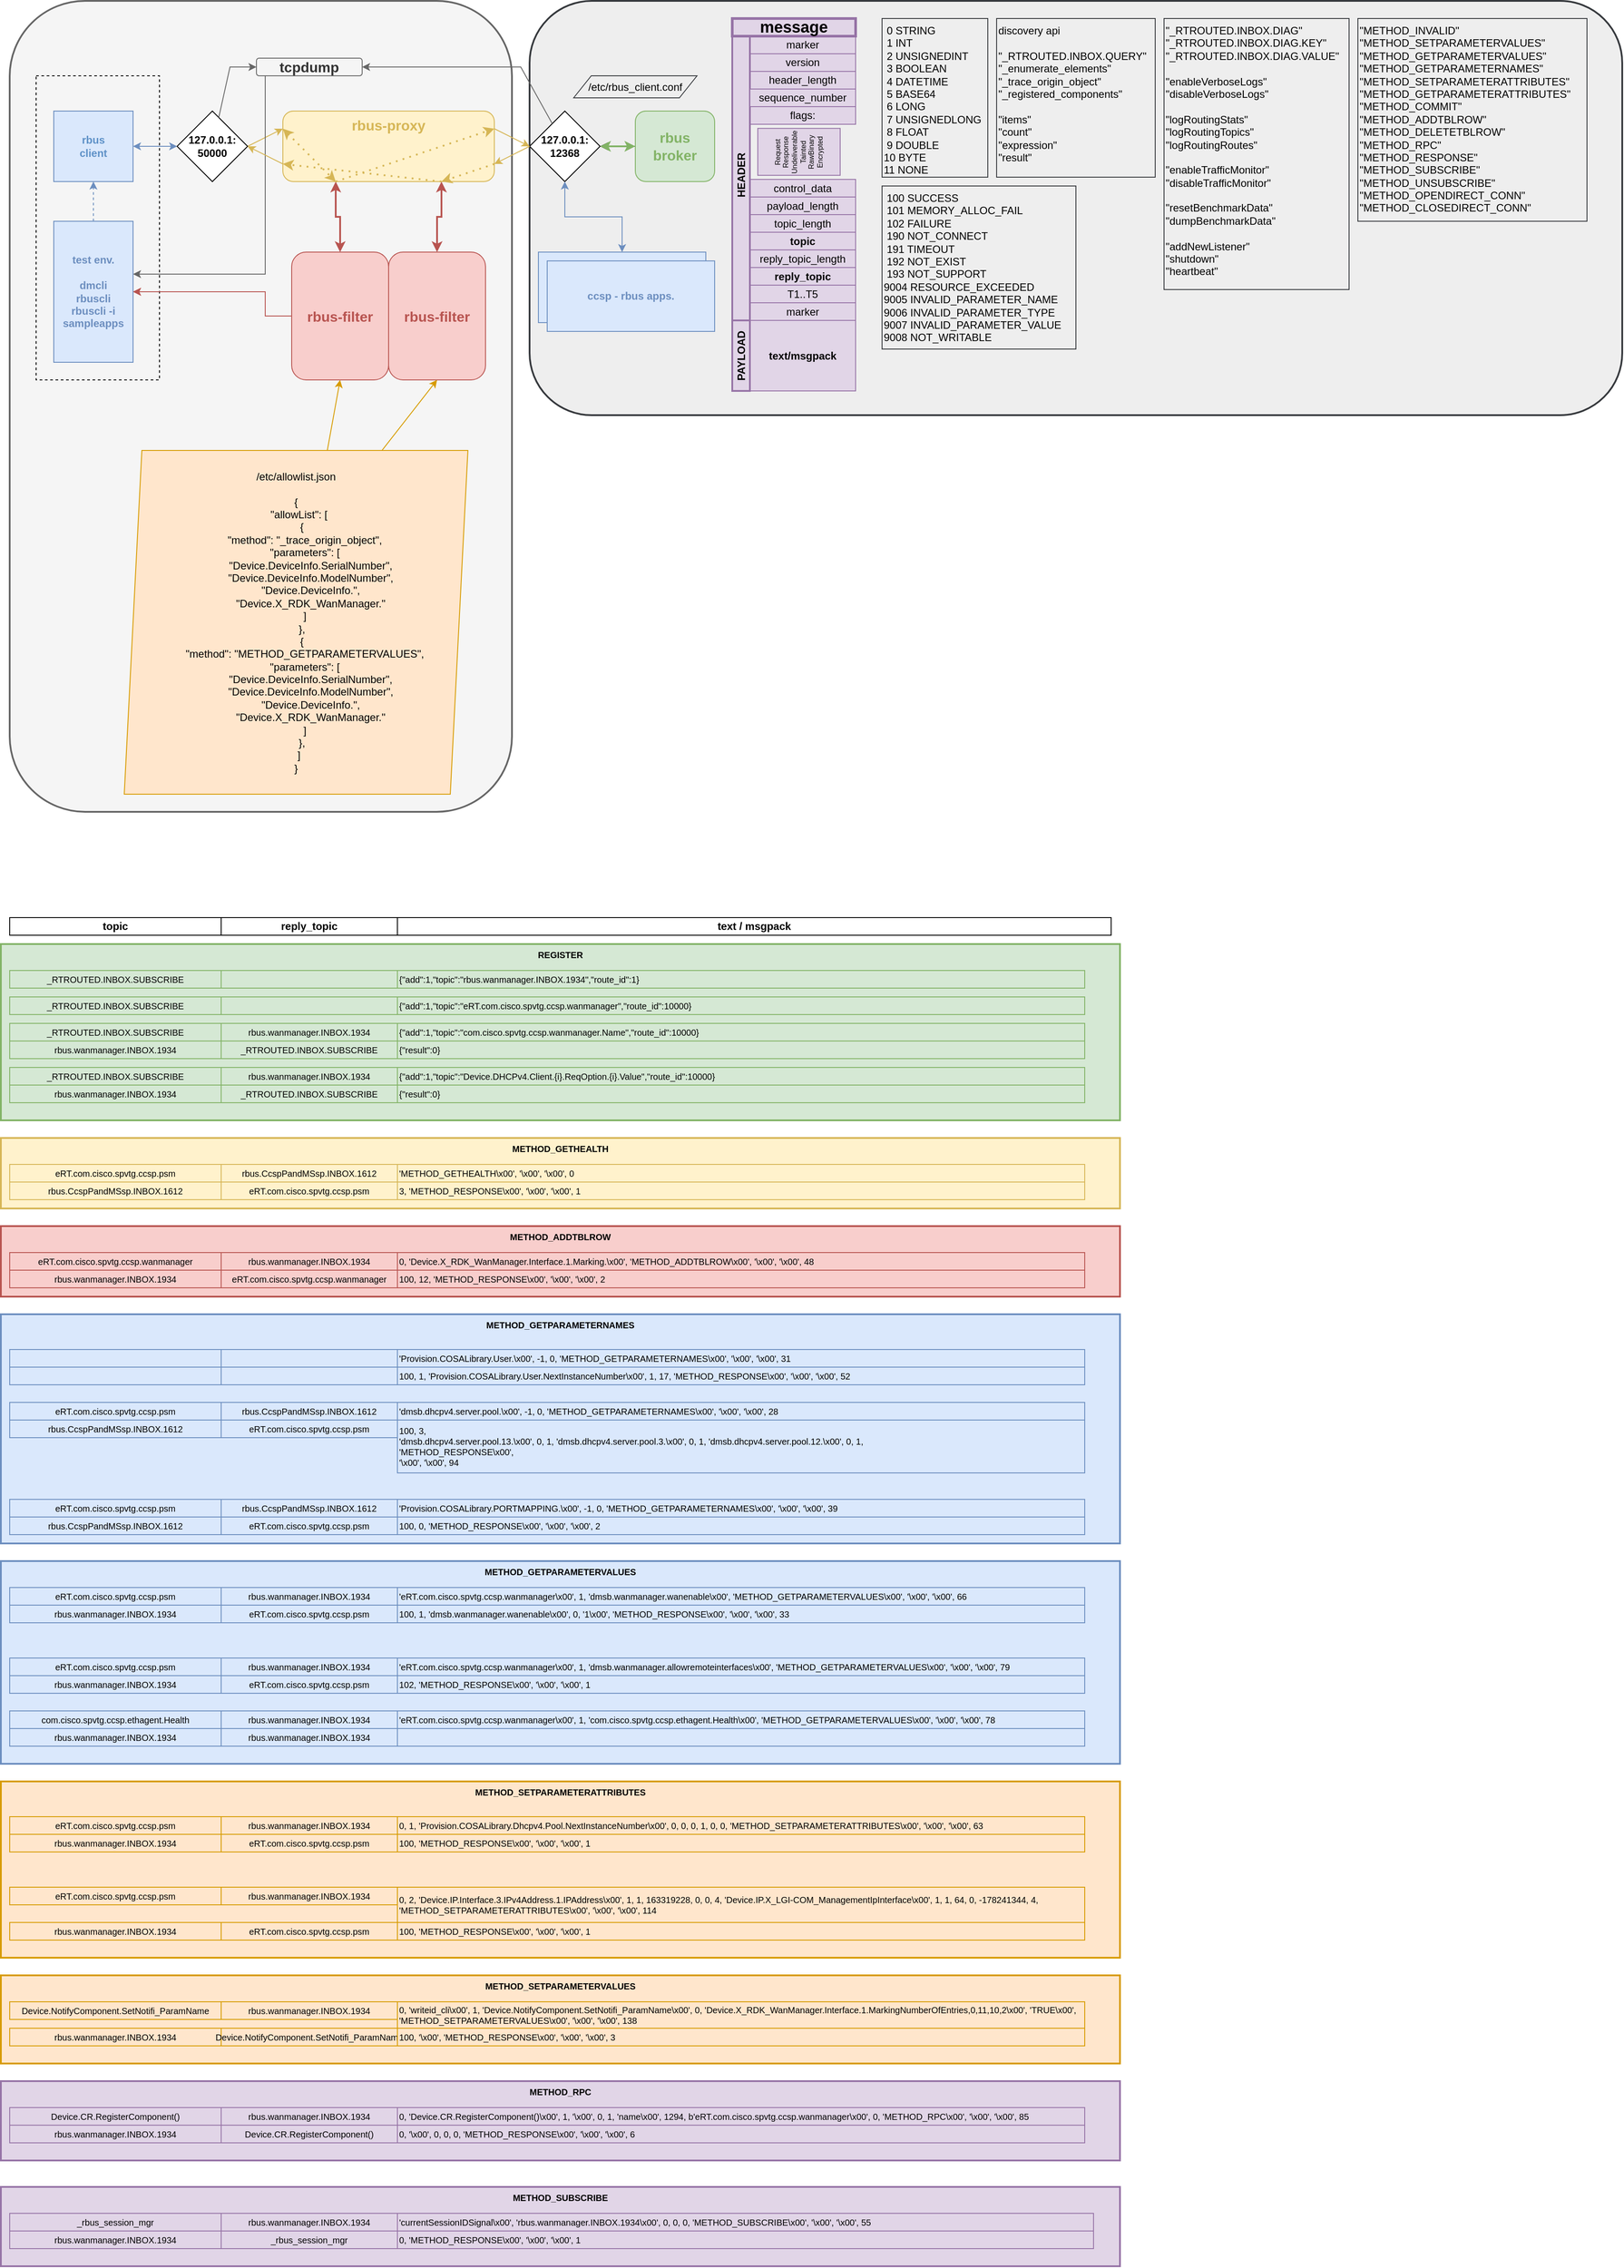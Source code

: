 <mxfile version="24.7.5" pages="2">
  <diagram name="Page-1" id="3s_gWgi2uX4kpLVNm-CL">
    <mxGraphModel dx="1640" dy="2789" grid="1" gridSize="10" guides="1" tooltips="1" connect="1" arrows="1" fold="1" page="1" pageScale="1" pageWidth="1100" pageHeight="850" math="0" shadow="0">
      <root>
        <mxCell id="0" />
        <mxCell id="1" parent="0" />
        <mxCell id="iFueYSXKWcpO9Pz7TIXT-3" value="" style="rounded=1;whiteSpace=wrap;html=1;fillColor=#eeeeee;strokeColor=#36393d;strokeWidth=2;" parent="1" vertex="1">
          <mxGeometry x="680" y="-1640" width="1240" height="470" as="geometry" />
        </mxCell>
        <mxCell id="B5pqA-bmZrrXeEanHEWD-126" value="" style="rounded=1;whiteSpace=wrap;html=1;fillColor=#f5f5f5;fontColor=#333333;strokeColor=#666666;strokeWidth=2;" parent="1" vertex="1">
          <mxGeometry x="90" y="-1640" width="570" height="920" as="geometry" />
        </mxCell>
        <mxCell id="B5pqA-bmZrrXeEanHEWD-14" value="" style="rounded=0;whiteSpace=wrap;html=1;fillColor=none;dashed=1;" parent="1" vertex="1">
          <mxGeometry x="120" y="-1555" width="140" height="345" as="geometry" />
        </mxCell>
        <mxCell id="75aCirTUy-wr5EzY7JTE-2" value="&lt;div&gt;&lt;span style=&quot;background-color: initial;&quot;&gt;127.0.0.1:&lt;/span&gt;&lt;br&gt;&lt;/div&gt;&lt;div&gt;12368&lt;/div&gt;" style="rhombus;whiteSpace=wrap;html=1;fontStyle=1" parent="1" vertex="1">
          <mxGeometry x="680" y="-1515" width="80" height="80" as="geometry" />
        </mxCell>
        <mxCell id="iFueYSXKWcpO9Pz7TIXT-7" value="" style="edgeStyle=orthogonalEdgeStyle;rounded=0;orthogonalLoop=1;jettySize=auto;html=1;fillColor=#f8cecc;strokeColor=#b85450;" parent="1" source="75aCirTUy-wr5EzY7JTE-3" target="iFueYSXKWcpO9Pz7TIXT-4" edge="1">
          <mxGeometry relative="1" as="geometry">
            <mxPoint x="260" y="-1310.0" as="targetPoint" />
            <Array as="points">
              <mxPoint x="380" y="-1282" />
              <mxPoint x="380" y="-1310" />
            </Array>
          </mxGeometry>
        </mxCell>
        <mxCell id="iFueYSXKWcpO9Pz7TIXT-9" value="" style="edgeStyle=orthogonalEdgeStyle;rounded=0;orthogonalLoop=1;jettySize=auto;html=1;" parent="1" source="75aCirTUy-wr5EzY7JTE-4" target="75aCirTUy-wr5EzY7JTE-2" edge="1">
          <mxGeometry relative="1" as="geometry" />
        </mxCell>
        <mxCell id="75aCirTUy-wr5EzY7JTE-4" value="&lt;font color=&quot;#82b366&quot;&gt;rbus&lt;/font&gt;&lt;div&gt;&lt;font color=&quot;#82b366&quot;&gt;broker&lt;/font&gt;&lt;/div&gt;" style="rounded=1;whiteSpace=wrap;html=1;fontStyle=1;fontSize=16;fillColor=#d5e8d4;strokeColor=#82b366;" parent="1" vertex="1">
          <mxGeometry x="800" y="-1515" width="90" height="80" as="geometry" />
        </mxCell>
        <mxCell id="75aCirTUy-wr5EzY7JTE-18" value="/etc/rbus_client.conf" style="shape=parallelogram;perimeter=parallelogramPerimeter;whiteSpace=wrap;html=1;fixedSize=1;fillColor=#eeeeee;strokeColor=#36393d;" parent="1" vertex="1">
          <mxGeometry x="730" y="-1555" width="140" height="25" as="geometry" />
        </mxCell>
        <mxCell id="B5pqA-bmZrrXeEanHEWD-5" value="" style="edgeStyle=orthogonalEdgeStyle;rounded=0;orthogonalLoop=1;jettySize=auto;html=1;startArrow=classic;strokeColor=#6c8ebf;" parent="1" source="B5pqA-bmZrrXeEanHEWD-2" target="B5pqA-bmZrrXeEanHEWD-4" edge="1">
          <mxGeometry relative="1" as="geometry" />
        </mxCell>
        <mxCell id="B5pqA-bmZrrXeEanHEWD-2" value="&lt;font color=&quot;#5e91c7&quot;&gt;rbus&lt;/font&gt;&lt;div&gt;&lt;font color=&quot;#5e91c7&quot;&gt;client&lt;/font&gt;&lt;/div&gt;" style="rounded=0;whiteSpace=wrap;html=1;fillColor=#dae8fc;strokeColor=#6c8ebf;fontStyle=1" parent="1" vertex="1">
          <mxGeometry x="140" y="-1515" width="90" height="80" as="geometry" />
        </mxCell>
        <mxCell id="B5pqA-bmZrrXeEanHEWD-3" value="rbus apps." style="rounded=0;whiteSpace=wrap;html=1;fillColor=#dae8fc;strokeColor=#6c8ebf;" parent="1" vertex="1">
          <mxGeometry x="690" y="-1355" width="190" height="80" as="geometry" />
        </mxCell>
        <mxCell id="Nfet10s3t2yqaH5kgb2o-8" style="rounded=0;orthogonalLoop=1;jettySize=auto;html=1;exitX=1;exitY=0.5;exitDx=0;exitDy=0;entryX=0;entryY=0.25;entryDx=0;entryDy=0;fillColor=#fff2cc;strokeColor=#d6b656;" parent="1" source="B5pqA-bmZrrXeEanHEWD-4" target="75aCirTUy-wr5EzY7JTE-16" edge="1">
          <mxGeometry relative="1" as="geometry" />
        </mxCell>
        <mxCell id="B5pqA-bmZrrXeEanHEWD-4" value="&lt;div&gt;&lt;span style=&quot;background-color: initial;&quot;&gt;127.0.0.1:&lt;/span&gt;&lt;br&gt;&lt;/div&gt;&lt;div&gt;50000&lt;/div&gt;" style="rhombus;whiteSpace=wrap;html=1;fontStyle=1" parent="1" vertex="1">
          <mxGeometry x="280" y="-1515" width="80" height="80" as="geometry" />
        </mxCell>
        <mxCell id="B5pqA-bmZrrXeEanHEWD-8" value="" style="edgeStyle=orthogonalEdgeStyle;rounded=0;orthogonalLoop=1;jettySize=auto;html=1;startArrow=classic;fillColor=#d5e8d4;strokeColor=#82b366;strokeWidth=2;" parent="1" source="75aCirTUy-wr5EzY7JTE-2" target="75aCirTUy-wr5EzY7JTE-4" edge="1">
          <mxGeometry relative="1" as="geometry">
            <mxPoint x="270" y="-1445" as="sourcePoint" />
            <mxPoint x="310" y="-1445" as="targetPoint" />
          </mxGeometry>
        </mxCell>
        <mxCell id="B5pqA-bmZrrXeEanHEWD-9" value="" style="edgeStyle=orthogonalEdgeStyle;rounded=0;orthogonalLoop=1;jettySize=auto;html=1;startArrow=classic;strokeColor=#6c8ebf;" parent="1" source="B5pqA-bmZrrXeEanHEWD-3" target="75aCirTUy-wr5EzY7JTE-2" edge="1">
          <mxGeometry relative="1" as="geometry">
            <mxPoint x="280" y="-1435" as="sourcePoint" />
            <mxPoint x="320" y="-1435" as="targetPoint" />
          </mxGeometry>
        </mxCell>
        <mxCell id="B5pqA-bmZrrXeEanHEWD-11" value="" style="edgeStyle=orthogonalEdgeStyle;rounded=0;orthogonalLoop=1;jettySize=auto;html=1;startArrow=classic;entryX=0.75;entryY=1;entryDx=0;entryDy=0;fillColor=#f8cecc;strokeColor=#b85450;strokeWidth=2;" parent="1" source="Nfet10s3t2yqaH5kgb2o-5" target="75aCirTUy-wr5EzY7JTE-16" edge="1">
          <mxGeometry relative="1" as="geometry">
            <mxPoint x="470" y="-1345" as="sourcePoint" />
            <mxPoint x="470" y="-1425" as="targetPoint" />
          </mxGeometry>
        </mxCell>
        <mxCell id="B5pqA-bmZrrXeEanHEWD-12" value="&lt;font color=&quot;#6c8ebf&quot;&gt;ccsp - rbus apps.&lt;/font&gt;" style="rounded=0;whiteSpace=wrap;html=1;fillColor=#dae8fc;strokeColor=#6c8ebf;fontStyle=1" parent="1" vertex="1">
          <mxGeometry x="700" y="-1345" width="190" height="80" as="geometry" />
        </mxCell>
        <mxCell id="B5pqA-bmZrrXeEanHEWD-15" value="marker" style="rounded=0;whiteSpace=wrap;html=1;verticalAlign=middle;fillColor=#e1d5e7;strokeColor=#9673a6;" parent="1" vertex="1">
          <mxGeometry x="930" y="-1600" width="120" height="20" as="geometry" />
        </mxCell>
        <mxCell id="B5pqA-bmZrrXeEanHEWD-16" value="version" style="rounded=0;whiteSpace=wrap;html=1;verticalAlign=middle;fillColor=#e1d5e7;strokeColor=#9673a6;" parent="1" vertex="1">
          <mxGeometry x="930" y="-1580" width="120" height="20" as="geometry" />
        </mxCell>
        <mxCell id="B5pqA-bmZrrXeEanHEWD-17" value="header_length" style="rounded=0;whiteSpace=wrap;html=1;verticalAlign=middle;fillColor=#e1d5e7;strokeColor=#9673a6;" parent="1" vertex="1">
          <mxGeometry x="930" y="-1560" width="120" height="20" as="geometry" />
        </mxCell>
        <mxCell id="B5pqA-bmZrrXeEanHEWD-18" value="flags:" style="rounded=0;whiteSpace=wrap;html=1;verticalAlign=middle;fillColor=#e1d5e7;strokeColor=#9673a6;" parent="1" vertex="1">
          <mxGeometry x="930" y="-1520" width="120" height="20" as="geometry" />
        </mxCell>
        <mxCell id="B5pqA-bmZrrXeEanHEWD-19" value="control_data" style="rounded=0;whiteSpace=wrap;html=1;verticalAlign=middle;fillColor=#e1d5e7;strokeColor=#9673a6;" parent="1" vertex="1">
          <mxGeometry x="930" y="-1437.5" width="120" height="20" as="geometry" />
        </mxCell>
        <mxCell id="B5pqA-bmZrrXeEanHEWD-20" value="payload_length" style="rounded=0;whiteSpace=wrap;html=1;verticalAlign=middle;fillColor=#e1d5e7;strokeColor=#9673a6;" parent="1" vertex="1">
          <mxGeometry x="930" y="-1417.5" width="120" height="20" as="geometry" />
        </mxCell>
        <mxCell id="B5pqA-bmZrrXeEanHEWD-21" value="topic_length" style="rounded=0;whiteSpace=wrap;html=1;verticalAlign=middle;fillColor=#e1d5e7;strokeColor=#9673a6;" parent="1" vertex="1">
          <mxGeometry x="930" y="-1397.5" width="120" height="20" as="geometry" />
        </mxCell>
        <mxCell id="B5pqA-bmZrrXeEanHEWD-22" value="topic" style="rounded=0;whiteSpace=wrap;html=1;verticalAlign=middle;fontStyle=1;fillColor=#e1d5e7;strokeColor=#9673a6;" parent="1" vertex="1">
          <mxGeometry x="930" y="-1377.5" width="120" height="20" as="geometry" />
        </mxCell>
        <mxCell id="B5pqA-bmZrrXeEanHEWD-23" value="reply_topic_length" style="rounded=0;whiteSpace=wrap;html=1;verticalAlign=middle;fillColor=#e1d5e7;strokeColor=#9673a6;" parent="1" vertex="1">
          <mxGeometry x="930" y="-1357.5" width="120" height="20" as="geometry" />
        </mxCell>
        <mxCell id="B5pqA-bmZrrXeEanHEWD-24" value="reply_topic" style="rounded=0;whiteSpace=wrap;html=1;verticalAlign=middle;fontStyle=1;fillColor=#e1d5e7;strokeColor=#9673a6;" parent="1" vertex="1">
          <mxGeometry x="930" y="-1337.5" width="120" height="20" as="geometry" />
        </mxCell>
        <mxCell id="B5pqA-bmZrrXeEanHEWD-25" value="T1..T5" style="rounded=0;whiteSpace=wrap;html=1;verticalAlign=middle;fillColor=#e1d5e7;strokeColor=#9673a6;" parent="1" vertex="1">
          <mxGeometry x="930" y="-1317.5" width="120" height="20" as="geometry" />
        </mxCell>
        <mxCell id="B5pqA-bmZrrXeEanHEWD-30" value="marker" style="rounded=0;whiteSpace=wrap;html=1;verticalAlign=middle;fillColor=#e1d5e7;strokeColor=#9673a6;" parent="1" vertex="1">
          <mxGeometry x="930" y="-1297.5" width="120" height="20" as="geometry" />
        </mxCell>
        <mxCell id="B5pqA-bmZrrXeEanHEWD-31" value="HEADER" style="rounded=0;whiteSpace=wrap;html=1;verticalAlign=middle;rotation=-90;fontStyle=1;strokeWidth=2;fillColor=#e1d5e7;strokeColor=#9673a6;" parent="1" vertex="1">
          <mxGeometry x="755" y="-1452.5" width="330" height="20" as="geometry" />
        </mxCell>
        <mxCell id="B5pqA-bmZrrXeEanHEWD-32" value="text/msgpack" style="rounded=0;whiteSpace=wrap;html=1;verticalAlign=middle;fontStyle=1;fillColor=#e1d5e7;strokeColor=#9673a6;" parent="1" vertex="1">
          <mxGeometry x="930" y="-1277.5" width="120" height="80" as="geometry" />
        </mxCell>
        <mxCell id="B5pqA-bmZrrXeEanHEWD-33" value="PAYLOAD" style="rounded=0;whiteSpace=wrap;html=1;verticalAlign=middle;rotation=-90;fontStyle=1;strokeWidth=2;fillColor=#e1d5e7;strokeColor=#9673a6;" parent="1" vertex="1">
          <mxGeometry x="880" y="-1247.5" width="80" height="20" as="geometry" />
        </mxCell>
        <mxCell id="B5pqA-bmZrrXeEanHEWD-35" value="message" style="rounded=0;whiteSpace=wrap;html=1;verticalAlign=middle;fontStyle=1;fontSize=18;strokeWidth=3;fillColor=#e1d5e7;strokeColor=#9673a6;" parent="1" vertex="1">
          <mxGeometry x="910" y="-1620" width="140" height="20" as="geometry" />
        </mxCell>
        <mxCell id="iFueYSXKWcpO9Pz7TIXT-8" value="" style="edgeStyle=orthogonalEdgeStyle;rounded=0;orthogonalLoop=1;jettySize=auto;html=1;fillColor=#f5f5f5;strokeColor=#666666;" parent="1" source="B5pqA-bmZrrXeEanHEWD-39" target="iFueYSXKWcpO9Pz7TIXT-4" edge="1">
          <mxGeometry relative="1" as="geometry">
            <Array as="points">
              <mxPoint x="380" y="-1330" />
            </Array>
          </mxGeometry>
        </mxCell>
        <mxCell id="B5pqA-bmZrrXeEanHEWD-39" value="&lt;b&gt;&lt;font style=&quot;font-size: 16px;&quot;&gt;tcpdump&lt;/font&gt;&lt;/b&gt;" style="rounded=1;whiteSpace=wrap;html=1;fillColor=#f5f5f5;fontColor=#333333;strokeColor=#666666;" parent="1" vertex="1">
          <mxGeometry x="370" y="-1575" width="120" height="20" as="geometry" />
        </mxCell>
        <mxCell id="B5pqA-bmZrrXeEanHEWD-42" value="" style="endArrow=classic;html=1;rounded=0;fontColor=#DAE8FC;fillColor=#f5f5f5;strokeColor=#666666;" parent="1" source="B5pqA-bmZrrXeEanHEWD-4" target="B5pqA-bmZrrXeEanHEWD-39" edge="1">
          <mxGeometry width="50" height="50" relative="1" as="geometry">
            <mxPoint x="330" y="-1505" as="sourcePoint" />
            <mxPoint x="380" y="-1555" as="targetPoint" />
            <Array as="points">
              <mxPoint x="340" y="-1565" />
            </Array>
          </mxGeometry>
        </mxCell>
        <mxCell id="B5pqA-bmZrrXeEanHEWD-43" value="" style="endArrow=classic;html=1;rounded=0;fontColor=#DAE8FC;fillColor=#f5f5f5;strokeColor=#666666;" parent="1" source="75aCirTUy-wr5EzY7JTE-2" target="B5pqA-bmZrrXeEanHEWD-39" edge="1">
          <mxGeometry width="50" height="50" relative="1" as="geometry">
            <mxPoint x="330" y="-1505" as="sourcePoint" />
            <mxPoint x="520" y="-1610" as="targetPoint" />
            <Array as="points">
              <mxPoint x="670" y="-1565" />
            </Array>
          </mxGeometry>
        </mxCell>
        <mxCell id="iFueYSXKWcpO9Pz7TIXT-1" value="&lt;div&gt;&lt;div&gt;&amp;nbsp;0 STRING&lt;/div&gt;&lt;div&gt;&amp;nbsp;1 INT&amp;nbsp;&amp;nbsp;&lt;/div&gt;&lt;div&gt;&amp;nbsp;2 UNSIGNEDINT&lt;/div&gt;&lt;div&gt;&amp;nbsp;3 BOOLEAN&amp;nbsp;&lt;/div&gt;&lt;div&gt;&amp;nbsp;4 DATETIME&lt;/div&gt;&lt;div&gt;&amp;nbsp;5 BASE64&lt;/div&gt;&lt;div&gt;&amp;nbsp;6 LONG&lt;/div&gt;&lt;div&gt;&amp;nbsp;7 UNSIGNEDLONG&lt;/div&gt;&lt;div&gt;&amp;nbsp;8 FLOAT&lt;/div&gt;&lt;div&gt;&amp;nbsp;9 DOUBLE&lt;/div&gt;&lt;div&gt;10 BYTE&lt;/div&gt;&lt;div&gt;11 NONE&lt;/div&gt;&lt;/div&gt;&lt;div&gt;&lt;br&gt;&lt;/div&gt;" style="rounded=0;whiteSpace=wrap;html=1;verticalAlign=top;align=left;fillColor=#eeeeee;strokeColor=#36393d;" parent="1" vertex="1">
          <mxGeometry x="1080" y="-1620" width="120" height="180" as="geometry" />
        </mxCell>
        <mxCell id="iFueYSXKWcpO9Pz7TIXT-2" value="&lt;div&gt;&lt;div&gt;&lt;div&gt;&amp;nbsp;100 SUCCESS&lt;/div&gt;&lt;div&gt;&amp;nbsp;101 MEMORY_ALLOC_FAIL&lt;/div&gt;&lt;div&gt;&amp;nbsp;102 FAILURE&lt;/div&gt;&lt;div&gt;&amp;nbsp;190 NOT_CONNECT&lt;/div&gt;&lt;div&gt;&amp;nbsp;191 TIMEOUT&lt;/div&gt;&lt;div&gt;&amp;nbsp;192 NOT_EXIST&lt;/div&gt;&lt;div&gt;&amp;nbsp;193 NOT_SUPPORT&lt;/div&gt;&lt;div&gt;9004 RESOURCE_EXCEEDED&lt;/div&gt;&lt;div&gt;9005 INVALID_PARAMETER_NAME&lt;/div&gt;&lt;div&gt;9006 INVALID_PARAMETER_TYPE&lt;/div&gt;&lt;div&gt;9007 INVALID_PARAMETER_VALUE&lt;/div&gt;&lt;div&gt;9008 NOT_WRITABLE&lt;/div&gt;&lt;/div&gt;&lt;/div&gt;&lt;div&gt;&lt;br&gt;&lt;/div&gt;" style="rounded=0;whiteSpace=wrap;html=1;verticalAlign=top;align=left;fillColor=#eeeeee;strokeColor=#36393d;" parent="1" vertex="1">
          <mxGeometry x="1080" y="-1430" width="220" height="185" as="geometry" />
        </mxCell>
        <mxCell id="iFueYSXKWcpO9Pz7TIXT-5" value="" style="edgeStyle=orthogonalEdgeStyle;rounded=0;orthogonalLoop=1;jettySize=auto;html=1;fillColor=#dae8fc;strokeColor=#6c8ebf;dashed=1;" parent="1" source="iFueYSXKWcpO9Pz7TIXT-4" target="B5pqA-bmZrrXeEanHEWD-2" edge="1">
          <mxGeometry relative="1" as="geometry" />
        </mxCell>
        <mxCell id="iFueYSXKWcpO9Pz7TIXT-4" value="&lt;font color=&quot;#6c8ebf&quot;&gt;test env.&lt;/font&gt;&lt;div&gt;&lt;font color=&quot;#6c8ebf&quot;&gt;&lt;br&gt;&lt;/font&gt;&lt;/div&gt;&lt;div&gt;&lt;font color=&quot;#6c8ebf&quot;&gt;dmcli&lt;/font&gt;&lt;/div&gt;&lt;div&gt;&lt;font color=&quot;#6c8ebf&quot;&gt;rbuscli&lt;/font&gt;&lt;/div&gt;&lt;div&gt;&lt;font color=&quot;#6c8ebf&quot;&gt;rbuscli -i&lt;/font&gt;&lt;/div&gt;&lt;div&gt;&lt;font color=&quot;#6c8ebf&quot;&gt;sampleapps&lt;/font&gt;&lt;/div&gt;" style="rounded=0;whiteSpace=wrap;html=1;fillColor=#dae8fc;strokeColor=#6c8ebf;fontStyle=1" parent="1" vertex="1">
          <mxGeometry x="140" y="-1390" width="90" height="160" as="geometry" />
        </mxCell>
        <mxCell id="75aCirTUy-wr5EzY7JTE-16" value="&lt;font color=&quot;#d6b656&quot;&gt;rbus-proxy&lt;/font&gt;" style="rounded=1;whiteSpace=wrap;html=1;fontStyle=1;fontSize=16;fillColor=#fff2cc;strokeColor=#d6b656;verticalAlign=top;" parent="1" vertex="1">
          <mxGeometry x="400" y="-1515" width="240" height="80" as="geometry" />
        </mxCell>
        <mxCell id="iFueYSXKWcpO9Pz7TIXT-10" value="" style="endArrow=classic;dashed=1;html=1;dashPattern=1 3;strokeWidth=2;rounded=0;exitX=0;exitY=0.25;exitDx=0;exitDy=0;fillColor=#fff2cc;strokeColor=#d6b656;entryX=0.25;entryY=1;entryDx=0;entryDy=0;startArrow=classic;" parent="1" source="75aCirTUy-wr5EzY7JTE-16" target="75aCirTUy-wr5EzY7JTE-16" edge="1">
          <mxGeometry width="50" height="50" relative="1" as="geometry">
            <mxPoint x="750" y="-1180" as="sourcePoint" />
            <mxPoint x="800" y="-1230" as="targetPoint" />
          </mxGeometry>
        </mxCell>
        <mxCell id="iFueYSXKWcpO9Pz7TIXT-11" value="" style="endArrow=classic;dashed=1;html=1;dashPattern=1 3;strokeWidth=2;rounded=0;exitX=1;exitY=0.75;exitDx=0;exitDy=0;entryX=0.75;entryY=1;entryDx=0;entryDy=0;fillColor=#fff2cc;strokeColor=#d6b656;" parent="1" source="75aCirTUy-wr5EzY7JTE-16" target="75aCirTUy-wr5EzY7JTE-16" edge="1">
          <mxGeometry width="50" height="50" relative="1" as="geometry">
            <mxPoint x="470" y="-1425" as="sourcePoint" />
            <mxPoint x="410" y="-1465" as="targetPoint" />
          </mxGeometry>
        </mxCell>
        <mxCell id="NHB7dVFvDauifUEQjYgS-1" value="&lt;div&gt;discovery api&lt;/div&gt;&lt;div&gt;&lt;br&gt;&lt;/div&gt;&quot;_RTROUTED.INBOX.QUERY&quot;&lt;br&gt;&quot;_enumerate_elements&quot;&lt;br&gt;&quot;_trace_origin_object&quot;&lt;br&gt;&quot;_registered_components&quot;&lt;br&gt;&lt;br&gt;&quot;items&quot;&lt;br&gt;&quot;count&quot;&lt;br&gt;&quot;expression&quot;&lt;br&gt;&quot;result&quot;" style="rounded=0;whiteSpace=wrap;html=1;verticalAlign=top;align=left;fillColor=#eeeeee;strokeColor=#36393d;" parent="1" vertex="1">
          <mxGeometry x="1210" y="-1620" width="180" height="180" as="geometry" />
        </mxCell>
        <mxCell id="NHB7dVFvDauifUEQjYgS-2" value="&lt;div&gt;&quot;_RTROUTED.INBOX.DIAG&quot;&lt;/div&gt;&lt;div&gt;&quot;_RTROUTED.INBOX.DIAG.KEY&quot;&lt;/div&gt;&lt;div&gt;&quot;_RTROUTED.INBOX.DIAG.VALUE&quot;&lt;/div&gt;&lt;div&gt;&lt;br&gt;&lt;/div&gt;&lt;div&gt;&quot;enableVerboseLogs&quot;&lt;/div&gt;&lt;div&gt;&quot;disableVerboseLogs&quot;&lt;/div&gt;&lt;div&gt;&lt;br&gt;&lt;/div&gt;&lt;div&gt;&quot;logRoutingStats&quot;&lt;/div&gt;&lt;div&gt;&quot;logRoutingTopics&quot;&lt;/div&gt;&lt;div&gt;&quot;logRoutingRoutes&quot;&lt;/div&gt;&lt;div&gt;&lt;br&gt;&lt;/div&gt;&lt;div&gt;&quot;enableTrafficMonitor&quot;&lt;/div&gt;&lt;div&gt;&quot;disableTrafficMonitor&quot;&lt;/div&gt;&lt;div&gt;&lt;br&gt;&lt;/div&gt;&lt;div&gt;&quot;resetBenchmarkData&quot;&lt;/div&gt;&lt;div&gt;&quot;dumpBenchmarkData&quot;&lt;/div&gt;&lt;div&gt;&lt;br&gt;&lt;/div&gt;&lt;div&gt;&quot;addNewListener&quot;&lt;/div&gt;&lt;div&gt;&quot;shutdown&quot;&lt;/div&gt;&lt;div&gt;&quot;heartbeat&quot;&lt;/div&gt;&lt;div&gt;&lt;br&gt;&lt;/div&gt;&lt;div&gt;&lt;/div&gt;" style="rounded=0;whiteSpace=wrap;html=1;verticalAlign=top;align=left;fillColor=#eeeeee;strokeColor=#36393d;" parent="1" vertex="1">
          <mxGeometry x="1400" y="-1620" width="210" height="307.5" as="geometry" />
        </mxCell>
        <mxCell id="Nfet10s3t2yqaH5kgb2o-1" value="sequence_number" style="rounded=0;whiteSpace=wrap;html=1;verticalAlign=middle;fillColor=#e1d5e7;strokeColor=#9673a6;" parent="1" vertex="1">
          <mxGeometry x="930" y="-1540" width="120" height="20" as="geometry" />
        </mxCell>
        <mxCell id="Nfet10s3t2yqaH5kgb2o-3" value="&lt;div style=&quot;font-size: 8px;&quot;&gt;&lt;font style=&quot;font-size: 8px;&quot;&gt;Request&lt;/font&gt;&lt;/div&gt;&lt;div style=&quot;font-size: 8px;&quot;&gt;&lt;font style=&quot;font-size: 8px;&quot;&gt;Response&lt;/font&gt;&lt;/div&gt;&lt;div style=&quot;font-size: 8px;&quot;&gt;&lt;font style=&quot;font-size: 8px;&quot;&gt;Undeliverable&lt;/font&gt;&lt;/div&gt;&lt;div style=&quot;font-size: 8px;&quot;&gt;&lt;font style=&quot;font-size: 8px;&quot;&gt;Tainted&lt;/font&gt;&lt;/div&gt;&lt;div style=&quot;font-size: 8px;&quot;&gt;&lt;font style=&quot;font-size: 8px;&quot;&gt;RawBinary&lt;/font&gt;&lt;/div&gt;&lt;div style=&quot;font-size: 8px;&quot;&gt;&lt;font style=&quot;font-size: 8px;&quot;&gt;Encrypted&lt;/font&gt;&lt;/div&gt;" style="rounded=0;whiteSpace=wrap;html=1;verticalAlign=middle;fillColor=#e1d5e7;strokeColor=#9673a6;rotation=-90;fontSize=8;align=center;" parent="1" vertex="1">
          <mxGeometry x="959.09" y="-1515.48" width="53.27" height="93.51" as="geometry" />
        </mxCell>
        <mxCell id="Nfet10s3t2yqaH5kgb2o-5" value="&lt;b&gt;&lt;font color=&quot;#b85450&quot; style=&quot;font-size: 16px;&quot;&gt;rbus-&lt;/font&gt;&lt;/b&gt;&lt;b style=&quot;background-color: initial;&quot;&gt;&lt;font color=&quot;#b85450&quot; style=&quot;font-size: 16px;&quot;&gt;filter&lt;/font&gt;&lt;/b&gt;" style="rounded=1;whiteSpace=wrap;html=1;fillColor=#f8cecc;strokeColor=#b85450;verticalAlign=middle;" parent="1" vertex="1">
          <mxGeometry x="520" y="-1355" width="110" height="145" as="geometry" />
        </mxCell>
        <mxCell id="Nfet10s3t2yqaH5kgb2o-9" style="rounded=0;orthogonalLoop=1;jettySize=auto;html=1;exitX=0;exitY=0.75;exitDx=0;exitDy=0;entryX=1;entryY=0.5;entryDx=0;entryDy=0;fillColor=#fff2cc;strokeColor=#d6b656;" parent="1" source="75aCirTUy-wr5EzY7JTE-16" target="B5pqA-bmZrrXeEanHEWD-4" edge="1">
          <mxGeometry relative="1" as="geometry">
            <mxPoint x="370" y="-1465" as="sourcePoint" />
            <mxPoint x="410" y="-1485" as="targetPoint" />
          </mxGeometry>
        </mxCell>
        <mxCell id="Nfet10s3t2yqaH5kgb2o-11" style="rounded=0;orthogonalLoop=1;jettySize=auto;html=1;exitX=1;exitY=0.25;exitDx=0;exitDy=0;entryX=0;entryY=0.5;entryDx=0;entryDy=0;fillColor=#fff2cc;strokeColor=#d6b656;" parent="1" source="75aCirTUy-wr5EzY7JTE-16" target="75aCirTUy-wr5EzY7JTE-2" edge="1">
          <mxGeometry relative="1" as="geometry">
            <mxPoint x="380" y="-1455" as="sourcePoint" />
            <mxPoint x="420" y="-1475" as="targetPoint" />
          </mxGeometry>
        </mxCell>
        <mxCell id="Nfet10s3t2yqaH5kgb2o-12" style="rounded=0;orthogonalLoop=1;jettySize=auto;html=1;entryX=1;entryY=0.75;entryDx=0;entryDy=0;fillColor=#fff2cc;strokeColor=#d6b656;" parent="1" target="75aCirTUy-wr5EzY7JTE-16" edge="1">
          <mxGeometry relative="1" as="geometry">
            <mxPoint x="680" y="-1475" as="sourcePoint" />
            <mxPoint x="690" y="-1465" as="targetPoint" />
          </mxGeometry>
        </mxCell>
        <mxCell id="Nfet10s3t2yqaH5kgb2o-13" value="" style="edgeStyle=orthogonalEdgeStyle;rounded=0;orthogonalLoop=1;jettySize=auto;html=1;startArrow=classic;exitX=0.25;exitY=1;exitDx=0;exitDy=0;fillColor=#f8cecc;strokeColor=#b85450;strokeWidth=2;" parent="1" source="75aCirTUy-wr5EzY7JTE-16" target="75aCirTUy-wr5EzY7JTE-3" edge="1">
          <mxGeometry relative="1" as="geometry">
            <mxPoint x="435" y="-1345" as="sourcePoint" />
            <mxPoint x="470" y="-1425" as="targetPoint" />
          </mxGeometry>
        </mxCell>
        <mxCell id="Nfet10s3t2yqaH5kgb2o-14" value="" style="endArrow=classic;dashed=1;html=1;dashPattern=1 3;strokeWidth=2;rounded=0;exitX=0.25;exitY=1;exitDx=0;exitDy=0;fillColor=#fff2cc;strokeColor=#d6b656;entryX=1;entryY=0.25;entryDx=0;entryDy=0;" parent="1" source="75aCirTUy-wr5EzY7JTE-16" target="75aCirTUy-wr5EzY7JTE-16" edge="1">
          <mxGeometry width="50" height="50" relative="1" as="geometry">
            <mxPoint x="410" y="-1485" as="sourcePoint" />
            <mxPoint x="470" y="-1425" as="targetPoint" />
          </mxGeometry>
        </mxCell>
        <mxCell id="Nfet10s3t2yqaH5kgb2o-15" value="" style="endArrow=classic;dashed=1;html=1;dashPattern=1 3;strokeWidth=2;rounded=0;exitX=0.75;exitY=1;exitDx=0;exitDy=0;fillColor=#fff2cc;strokeColor=#d6b656;entryX=0;entryY=0.75;entryDx=0;entryDy=0;" parent="1" source="75aCirTUy-wr5EzY7JTE-16" target="75aCirTUy-wr5EzY7JTE-16" edge="1">
          <mxGeometry width="50" height="50" relative="1" as="geometry">
            <mxPoint x="470" y="-1425" as="sourcePoint" />
            <mxPoint x="650" y="-1485" as="targetPoint" />
          </mxGeometry>
        </mxCell>
        <mxCell id="Nfet10s3t2yqaH5kgb2o-16" value="" style="edgeStyle=orthogonalEdgeStyle;rounded=0;orthogonalLoop=1;jettySize=auto;html=1;fillColor=#f8cecc;strokeColor=#b85450;entryX=1;entryY=0.5;entryDx=0;entryDy=0;" parent="1" source="Nfet10s3t2yqaH5kgb2o-5" target="iFueYSXKWcpO9Pz7TIXT-4" edge="1">
          <mxGeometry relative="1" as="geometry">
            <mxPoint x="230" y="-1310" as="targetPoint" />
            <mxPoint x="420" y="-1300" as="sourcePoint" />
            <Array as="points">
              <mxPoint x="380" y="-1282" />
              <mxPoint x="380" y="-1310" />
            </Array>
          </mxGeometry>
        </mxCell>
        <mxCell id="75aCirTUy-wr5EzY7JTE-3" value="&lt;div&gt;&lt;b&gt;&lt;font color=&quot;#b85450&quot; style=&quot;font-size: 16px;&quot;&gt;rbus-&lt;/font&gt;&lt;/b&gt;&lt;b style=&quot;background-color: initial;&quot;&gt;&lt;font color=&quot;#b85450&quot; style=&quot;font-size: 16px;&quot;&gt;filter&lt;/font&gt;&lt;/b&gt;&lt;/div&gt;" style="rounded=1;whiteSpace=wrap;html=1;fillColor=#f8cecc;strokeColor=#b85450;verticalAlign=middle;" parent="1" vertex="1">
          <mxGeometry x="410" y="-1355" width="110" height="145" as="geometry" />
        </mxCell>
        <mxCell id="Nfet10s3t2yqaH5kgb2o-17" value="&quot;METHOD_INVALID&quot;&#xa;&quot;METHOD_SETPARAMETERVALUES&quot;&#xa;&quot;METHOD_GETPARAMETERVALUES&quot;&#xa;&quot;METHOD_GETPARAMETERNAMES&quot;&#xa;&quot;METHOD_SETPARAMETERATTRIBUTES&quot;&#xa;&quot;METHOD_GETPARAMETERATTRIBUTES&quot;&#xa;&quot;METHOD_COMMIT&quot;&#xa;&quot;METHOD_ADDTBLROW&quot;&#xa;&quot;METHOD_DELETETBLROW&quot;&#xa;&quot;METHOD_RPC&quot;&#xa;&quot;METHOD_RESPONSE&quot;&#xa;&quot;METHOD_SUBSCRIBE&quot;&#xa;&quot;METHOD_UNSUBSCRIBE&quot;&#xa;&quot;METHOD_OPENDIRECT_CONN&quot;&#xa;&quot;METHOD_CLOSEDIRECT_CONN&quot;" style="rounded=0;whiteSpace=wrap;html=1;verticalAlign=top;align=left;fillColor=#eeeeee;strokeColor=#36393d;" parent="1" vertex="1">
          <mxGeometry x="1620" y="-1620" width="260" height="230" as="geometry" />
        </mxCell>
        <mxCell id="fRhwh1XtXwmKWRRxvR2Z-1" value="/etc/allowlist.json&lt;div&gt;&lt;br&gt;&lt;/div&gt;&lt;div&gt;&lt;div&gt;{&lt;/div&gt;&lt;div&gt;&amp;nbsp; &quot;allowList&quot;: [&lt;/div&gt;&lt;div&gt;&amp;nbsp; &amp;nbsp; {&lt;/div&gt;&lt;div&gt;&amp;nbsp; &amp;nbsp; &amp;nbsp; &quot;method&quot;: &quot;_trace_origin_object&quot;,&lt;/div&gt;&lt;div&gt;&amp;nbsp; &amp;nbsp; &amp;nbsp; &quot;parameters&quot;: [&lt;/div&gt;&lt;div&gt;&amp;nbsp; &amp;nbsp; &amp;nbsp; &amp;nbsp; &amp;nbsp; &quot;Device.DeviceInfo.SerialNumber&quot;,&lt;/div&gt;&lt;div&gt;&amp;nbsp; &amp;nbsp; &amp;nbsp; &amp;nbsp; &amp;nbsp; &quot;Device.DeviceInfo.ModelNumber&quot;,&lt;/div&gt;&lt;div&gt;&amp;nbsp; &amp;nbsp; &amp;nbsp; &amp;nbsp; &amp;nbsp; &quot;Device.DeviceInfo.&quot;,&lt;/div&gt;&lt;div&gt;&amp;nbsp; &amp;nbsp; &amp;nbsp; &amp;nbsp; &amp;nbsp; &quot;Device.X_RDK_WanManager.&quot;&lt;/div&gt;&lt;div&gt;&amp;nbsp; &amp;nbsp; &amp;nbsp; ]&lt;/div&gt;&lt;div&gt;&amp;nbsp; &amp;nbsp; },&lt;/div&gt;&lt;div&gt;&amp;nbsp; &amp;nbsp; {&lt;/div&gt;&lt;div&gt;&amp;nbsp; &amp;nbsp; &amp;nbsp; &quot;method&quot;: &quot;METHOD_GETPARAMETERVALUES&quot;,&lt;/div&gt;&lt;div&gt;&amp;nbsp; &amp;nbsp; &amp;nbsp; &quot;parameters&quot;: [&lt;/div&gt;&lt;div&gt;&amp;nbsp; &amp;nbsp; &amp;nbsp; &amp;nbsp; &amp;nbsp; &quot;Device.DeviceInfo.SerialNumber&quot;,&lt;/div&gt;&lt;div&gt;&amp;nbsp; &amp;nbsp; &amp;nbsp; &amp;nbsp; &amp;nbsp; &quot;Device.DeviceInfo.ModelNumber&quot;,&lt;/div&gt;&lt;div&gt;&amp;nbsp; &amp;nbsp; &amp;nbsp; &amp;nbsp; &amp;nbsp; &quot;Device.DeviceInfo.&quot;,&lt;/div&gt;&lt;div&gt;&amp;nbsp; &amp;nbsp; &amp;nbsp; &amp;nbsp; &amp;nbsp; &quot;Device.X_RDK_WanManager.&quot;&lt;/div&gt;&lt;div&gt;&amp;nbsp; &amp;nbsp; &amp;nbsp; ]&lt;/div&gt;&lt;div&gt;&amp;nbsp; &amp;nbsp; },&lt;/div&gt;&lt;div&gt;&lt;span style=&quot;background-color: initial;&quot;&gt;&amp;nbsp; ]&lt;/span&gt;&lt;br&gt;&lt;/div&gt;&lt;div&gt;}&lt;/div&gt;&lt;/div&gt;" style="shape=parallelogram;perimeter=parallelogramPerimeter;whiteSpace=wrap;html=1;fixedSize=1;fillColor=#ffe6cc;strokeColor=#d79b00;" parent="1" vertex="1">
          <mxGeometry x="220" y="-1130" width="390" height="390" as="geometry" />
        </mxCell>
        <mxCell id="fRhwh1XtXwmKWRRxvR2Z-2" value="METHOD_GETPARAMETERNAMES" style="rounded=0;whiteSpace=wrap;html=1;verticalAlign=top;fontStyle=1;strokeWidth=2;fillColor=#dae8fc;fontSize=10;strokeColor=#6c8ebf;" parent="1" vertex="1">
          <mxGeometry x="80" y="-150" width="1270" height="260" as="geometry" />
        </mxCell>
        <mxCell id="fRhwh1XtXwmKWRRxvR2Z-3" value="METHOD_GETPARAMETERVALUES" style="rounded=0;whiteSpace=wrap;html=1;verticalAlign=top;fontStyle=1;strokeWidth=2;fillColor=#dae8fc;fontSize=10;strokeColor=#6c8ebf;" parent="1" vertex="1">
          <mxGeometry x="80" y="130" width="1270" height="230" as="geometry" />
        </mxCell>
        <mxCell id="fRhwh1XtXwmKWRRxvR2Z-4" value="METHOD_GETHEALTH" style="rounded=0;whiteSpace=wrap;html=1;verticalAlign=top;fontStyle=1;strokeWidth=2;fillColor=#fff2cc;strokeColor=#d6b656;fontSize=10;" parent="1" vertex="1">
          <mxGeometry x="80" y="-350" width="1270" height="80" as="geometry" />
        </mxCell>
        <mxCell id="fRhwh1XtXwmKWRRxvR2Z-5" value="REGISTER" style="rounded=0;whiteSpace=wrap;html=1;verticalAlign=top;fontStyle=1;strokeWidth=2;fillColor=#d5e8d4;fontSize=10;strokeColor=#82b366;" parent="1" vertex="1">
          <mxGeometry x="80" y="-570" width="1270" height="200" as="geometry" />
        </mxCell>
        <mxCell id="fRhwh1XtXwmKWRRxvR2Z-6" value="METHOD_ADDTBLROW" style="rounded=0;whiteSpace=wrap;html=1;verticalAlign=top;fontStyle=1;strokeWidth=2;fillColor=#f8cecc;fontSize=10;strokeColor=#b85450;" parent="1" vertex="1">
          <mxGeometry x="80" y="-250" width="1270" height="80" as="geometry" />
        </mxCell>
        <mxCell id="fRhwh1XtXwmKWRRxvR2Z-7" value="METHOD_RPC" style="rounded=0;whiteSpace=wrap;html=1;verticalAlign=top;fontStyle=1;strokeWidth=2;fillColor=#e1d5e7;fontSize=10;strokeColor=#9673a6;" parent="1" vertex="1">
          <mxGeometry x="80" y="720" width="1270" height="90" as="geometry" />
        </mxCell>
        <mxCell id="fRhwh1XtXwmKWRRxvR2Z-8" value="METHOD_SETPARAMETERATTRIBUTES" style="rounded=0;whiteSpace=wrap;html=1;verticalAlign=top;fontStyle=1;strokeWidth=2;fillColor=#ffe6cc;fontSize=10;strokeColor=#d79b00;" parent="1" vertex="1">
          <mxGeometry x="80" y="380" width="1270" height="200" as="geometry" />
        </mxCell>
        <mxCell id="fRhwh1XtXwmKWRRxvR2Z-9" value="topic" style="rounded=0;whiteSpace=wrap;html=1;verticalAlign=middle;fontStyle=1" parent="1" vertex="1">
          <mxGeometry x="90" y="-600" width="240" height="20" as="geometry" />
        </mxCell>
        <mxCell id="fRhwh1XtXwmKWRRxvR2Z-10" value="reply_topic" style="rounded=0;whiteSpace=wrap;html=1;verticalAlign=middle;fontStyle=1" parent="1" vertex="1">
          <mxGeometry x="330" y="-600" width="200" height="20" as="geometry" />
        </mxCell>
        <mxCell id="fRhwh1XtXwmKWRRxvR2Z-11" value="text / msgpack" style="rounded=0;whiteSpace=wrap;html=1;verticalAlign=middle;fontStyle=1" parent="1" vertex="1">
          <mxGeometry x="530" y="-600" width="810" height="20" as="geometry" />
        </mxCell>
        <mxCell id="fRhwh1XtXwmKWRRxvR2Z-12" value="eRT.com.cisco.spvtg.ccsp.psm" style="rounded=0;whiteSpace=wrap;html=1;verticalAlign=middle;fontStyle=0;fontSize=10;fillColor=#dae8fc;strokeColor=#6c8ebf;" parent="1" vertex="1">
          <mxGeometry x="90" y="160" width="240" height="20" as="geometry" />
        </mxCell>
        <mxCell id="fRhwh1XtXwmKWRRxvR2Z-13" value="rbus.wanmanager.INBOX.1934" style="rounded=0;whiteSpace=wrap;html=1;verticalAlign=middle;fontStyle=0;fontSize=10;fillColor=#dae8fc;strokeColor=#6c8ebf;" parent="1" vertex="1">
          <mxGeometry x="330" y="160" width="200" height="20" as="geometry" />
        </mxCell>
        <mxCell id="fRhwh1XtXwmKWRRxvR2Z-14" value="&#39;eRT.com.cisco.spvtg.ccsp.wanmanager\x00&#39;, 1, &#39;dmsb.wanmanager.wanenable\x00&#39;, &#39;METHOD_GETPARAMETERVALUES\x00&#39;, &#39;\x00&#39;, &#39;\x00&#39;, 66" style="rounded=0;whiteSpace=wrap;html=1;verticalAlign=middle;fontStyle=0;align=left;fontSize=10;fillColor=#dae8fc;strokeColor=#6c8ebf;" parent="1" vertex="1">
          <mxGeometry x="530" y="160" width="780" height="20" as="geometry" />
        </mxCell>
        <mxCell id="fRhwh1XtXwmKWRRxvR2Z-15" value="rbus.wanmanager.INBOX.1934" style="rounded=0;whiteSpace=wrap;html=1;verticalAlign=middle;fontStyle=0;fontSize=10;fillColor=#dae8fc;strokeColor=#6c8ebf;" parent="1" vertex="1">
          <mxGeometry x="90" y="180" width="240" height="20" as="geometry" />
        </mxCell>
        <mxCell id="fRhwh1XtXwmKWRRxvR2Z-16" value="eRT.com.cisco.spvtg.ccsp.psm" style="rounded=0;whiteSpace=wrap;html=1;verticalAlign=middle;fontStyle=0;fontSize=10;fillColor=#dae8fc;strokeColor=#6c8ebf;" parent="1" vertex="1">
          <mxGeometry x="330" y="180" width="200" height="20" as="geometry" />
        </mxCell>
        <mxCell id="fRhwh1XtXwmKWRRxvR2Z-17" value="100, 1, &#39;dmsb.wanmanager.wanenable\x00&#39;, 0, &#39;1\x00&#39;, &#39;METHOD_RESPONSE\x00&#39;, &#39;\x00&#39;, &#39;\x00&#39;, 33" style="rounded=0;whiteSpace=wrap;html=1;verticalAlign=middle;fontStyle=0;align=left;fontSize=10;fillColor=#dae8fc;strokeColor=#6c8ebf;" parent="1" vertex="1">
          <mxGeometry x="530" y="180" width="780" height="20" as="geometry" />
        </mxCell>
        <mxCell id="fRhwh1XtXwmKWRRxvR2Z-18" value="102, &#39;METHOD_RESPONSE\x00&#39;, &#39;\x00&#39;, &#39;\x00&#39;, 1" style="rounded=0;whiteSpace=wrap;html=1;verticalAlign=middle;fontStyle=0;align=left;fontSize=10;fillColor=#dae8fc;strokeColor=#6c8ebf;" parent="1" vertex="1">
          <mxGeometry x="530" y="260" width="780" height="20" as="geometry" />
        </mxCell>
        <UserObject label="eRT.com.cisco.spvtg.ccsp.wanmanager" link="eRT.com.cisco.spvtg.ccsp.psm" id="fRhwh1XtXwmKWRRxvR2Z-19">
          <mxCell style="rounded=0;whiteSpace=wrap;html=1;verticalAlign=middle;fontStyle=0;fontSize=10;fillColor=#f8cecc;strokeColor=#b85450;" parent="1" vertex="1">
            <mxGeometry x="90" y="-220" width="240" height="20" as="geometry" />
          </mxCell>
        </UserObject>
        <mxCell id="fRhwh1XtXwmKWRRxvR2Z-20" value="rbus.wanmanager.INBOX.1934" style="rounded=0;whiteSpace=wrap;html=1;verticalAlign=middle;fontStyle=0;fontSize=10;fillColor=#f8cecc;strokeColor=#b85450;" parent="1" vertex="1">
          <mxGeometry x="330" y="-220" width="200" height="20" as="geometry" />
        </mxCell>
        <mxCell id="fRhwh1XtXwmKWRRxvR2Z-21" value="0, &#39;Device.X_RDK_WanManager.Interface.1.Marking.\x00&#39;, &#39;METHOD_ADDTBLROW\x00&#39;, &#39;\x00&#39;, &#39;\x00&#39;, 48" style="rounded=0;whiteSpace=wrap;html=1;verticalAlign=middle;fontStyle=0;align=left;fontSize=10;fillColor=#f8cecc;strokeColor=#b85450;" parent="1" vertex="1">
          <mxGeometry x="530" y="-220" width="780" height="20" as="geometry" />
        </mxCell>
        <mxCell id="fRhwh1XtXwmKWRRxvR2Z-22" value="rbus.wanmanager.INBOX.1934" style="rounded=0;whiteSpace=wrap;html=1;verticalAlign=middle;fontStyle=0;fontSize=10;fillColor=#f8cecc;strokeColor=#b85450;" parent="1" vertex="1">
          <mxGeometry x="90" y="-200" width="240" height="20" as="geometry" />
        </mxCell>
        <UserObject label="eRT.com.cisco.spvtg.ccsp.wanmanager" link="eRT.com.cisco.spvtg.ccsp.psm" id="fRhwh1XtXwmKWRRxvR2Z-23">
          <mxCell style="rounded=0;whiteSpace=wrap;html=1;verticalAlign=middle;fontStyle=0;fontSize=10;fillColor=#f8cecc;strokeColor=#b85450;" parent="1" vertex="1">
            <mxGeometry x="330" y="-200" width="200" height="20" as="geometry" />
          </mxCell>
        </UserObject>
        <mxCell id="fRhwh1XtXwmKWRRxvR2Z-24" value="&lt;div style=&quot;font-size: 10px;&quot;&gt;100, 12, &#39;METHOD_RESPONSE\x00&#39;, &#39;\x00&#39;, &#39;\x00&#39;, 2&lt;/div&gt;" style="rounded=0;whiteSpace=wrap;html=1;verticalAlign=middle;fontStyle=0;align=left;fontSize=10;fillColor=#f8cecc;strokeColor=#b85450;" parent="1" vertex="1">
          <mxGeometry x="530" y="-200" width="780" height="20" as="geometry" />
        </mxCell>
        <UserObject label="eRT.com.cisco.spvtg.ccsp.psm" link="eRT.com.cisco.spvtg.ccsp.psm" id="fRhwh1XtXwmKWRRxvR2Z-25">
          <mxCell style="rounded=0;whiteSpace=wrap;html=1;verticalAlign=middle;fontStyle=0;fontSize=10;fillColor=#dae8fc;strokeColor=#6c8ebf;" parent="1" vertex="1">
            <mxGeometry x="90" y="-50" width="240" height="20" as="geometry" />
          </mxCell>
        </UserObject>
        <mxCell id="fRhwh1XtXwmKWRRxvR2Z-26" value="rbus.CcspPandMSsp.INBOX.1612" style="rounded=0;whiteSpace=wrap;html=1;verticalAlign=middle;fontStyle=0;fontSize=10;fillColor=#dae8fc;strokeColor=#6c8ebf;" parent="1" vertex="1">
          <mxGeometry x="330" y="-50" width="200" height="20" as="geometry" />
        </mxCell>
        <UserObject label="&#39;dmsb.dhcpv4.server.pool.\x00&#39;, -1, 0, &#39;METHOD_GETPARAMETERNAMES\x00&#39;, &#39;\x00&#39;, &#39;\x00&#39;, 28" link="&#39;dmsb.dhcpv4.server.pool.\x00&#39;, -1, 0, &#39;METHOD_GETPARAMETERNAMES\x00&#39;, &#39;\x00&#39;, &#39;\x00&#39;, 28" id="fRhwh1XtXwmKWRRxvR2Z-27">
          <mxCell style="rounded=0;whiteSpace=wrap;html=1;verticalAlign=middle;fontStyle=0;align=left;fontSize=10;fillColor=#dae8fc;strokeColor=#6c8ebf;" parent="1" vertex="1">
            <mxGeometry x="530" y="-50" width="780" height="20" as="geometry" />
          </mxCell>
        </UserObject>
        <mxCell id="fRhwh1XtXwmKWRRxvR2Z-28" value="rbus.CcspPandMSsp.INBOX.1612" style="rounded=0;whiteSpace=wrap;html=1;verticalAlign=middle;fontStyle=0;fontSize=10;fillColor=#dae8fc;strokeColor=#6c8ebf;" parent="1" vertex="1">
          <mxGeometry x="90" y="-30" width="240" height="20" as="geometry" />
        </mxCell>
        <UserObject label="eRT.com.cisco.spvtg.ccsp.psm" link="eRT.com.cisco.spvtg.ccsp.psm" id="fRhwh1XtXwmKWRRxvR2Z-29">
          <mxCell style="rounded=0;whiteSpace=wrap;html=1;verticalAlign=middle;fontStyle=0;fontSize=10;fillColor=#dae8fc;strokeColor=#6c8ebf;" parent="1" vertex="1">
            <mxGeometry x="330" y="-30" width="200" height="20" as="geometry" />
          </mxCell>
        </UserObject>
        <UserObject label="100, 3,&lt;div style=&quot;font-size: 10px;&quot;&gt;&#39;dmsb.dhcpv4.server.pool.13.\x00&#39;, 0, 1, &#39;dmsb.dhcpv4.server.pool.3.\x00&#39;, 0, 1, &#39;dmsb.dhcpv4.server.pool.12.\x00&#39;, 0, 1,&lt;/div&gt;&lt;div style=&quot;font-size: 10px;&quot;&gt;&#39;METHOD_RESPONSE\x00&#39;,&lt;/div&gt;&lt;div style=&quot;font-size: 10px;&quot;&gt;&#39;\x00&#39;, &#39;\x00&#39;, 94&lt;/div&gt;" link="100, 3, &#39;dmsb.dhcpv4.server.pool.13.\x00&#39;, 0, 1, &#39;dmsb.dhcpv4.server.pool.3.\x00&#39;, 0, 1, &#39;dmsb.dhcpv4.server.pool.12.\x00&#39;, 0, 1, &#39;METHOD_RESPONSE\x00&#39;, &#39;\x00&#39;, &#39;\x00&#39;, 94" id="fRhwh1XtXwmKWRRxvR2Z-30">
          <mxCell style="rounded=0;whiteSpace=wrap;html=1;verticalAlign=middle;fontStyle=0;align=left;fontSize=10;fillColor=#dae8fc;strokeColor=#6c8ebf;" parent="1" vertex="1">
            <mxGeometry x="530" y="-30" width="780" height="60" as="geometry" />
          </mxCell>
        </UserObject>
        <UserObject label="eRT.com.cisco.spvtg.ccsp.psm" link="eRT.com.cisco.spvtg.ccsp.psm" id="fRhwh1XtXwmKWRRxvR2Z-31">
          <mxCell style="rounded=0;whiteSpace=wrap;html=1;verticalAlign=middle;fontStyle=0;fontSize=10;fillColor=#dae8fc;strokeColor=#6c8ebf;" parent="1" vertex="1">
            <mxGeometry x="90" y="60" width="240" height="20" as="geometry" />
          </mxCell>
        </UserObject>
        <mxCell id="fRhwh1XtXwmKWRRxvR2Z-32" value="rbus.CcspPandMSsp.INBOX.1612" style="rounded=0;whiteSpace=wrap;html=1;verticalAlign=middle;fontStyle=0;fontSize=10;fillColor=#dae8fc;strokeColor=#6c8ebf;" parent="1" vertex="1">
          <mxGeometry x="330" y="60" width="200" height="20" as="geometry" />
        </mxCell>
        <UserObject label="&#39;Provision.COSALibrary.PORTMAPPING.\x00&#39;, -1, 0, &#39;METHOD_GETPARAMETERNAMES\x00&#39;, &#39;\x00&#39;, &#39;\x00&#39;, 39" link="&#39;dmsb.dhcpv4.server.pool.\x00&#39;, -1, 0, &#39;METHOD_GETPARAMETERNAMES\x00&#39;, &#39;\x00&#39;, &#39;\x00&#39;, 28" id="fRhwh1XtXwmKWRRxvR2Z-33">
          <mxCell style="rounded=0;whiteSpace=wrap;html=1;verticalAlign=middle;fontStyle=0;align=left;fontSize=10;fillColor=#dae8fc;strokeColor=#6c8ebf;" parent="1" vertex="1">
            <mxGeometry x="530" y="60" width="780" height="20" as="geometry" />
          </mxCell>
        </UserObject>
        <mxCell id="fRhwh1XtXwmKWRRxvR2Z-34" value="rbus.CcspPandMSsp.INBOX.1612" style="rounded=0;whiteSpace=wrap;html=1;verticalAlign=middle;fontStyle=0;fontSize=10;fillColor=#dae8fc;strokeColor=#6c8ebf;" parent="1" vertex="1">
          <mxGeometry x="90" y="80" width="240" height="20" as="geometry" />
        </mxCell>
        <UserObject label="eRT.com.cisco.spvtg.ccsp.psm" link="eRT.com.cisco.spvtg.ccsp.psm" id="fRhwh1XtXwmKWRRxvR2Z-35">
          <mxCell style="rounded=0;whiteSpace=wrap;html=1;verticalAlign=middle;fontStyle=0;fontSize=10;fillColor=#dae8fc;strokeColor=#6c8ebf;" parent="1" vertex="1">
            <mxGeometry x="330" y="80" width="200" height="20" as="geometry" />
          </mxCell>
        </UserObject>
        <UserObject label="100, 0, &#39;METHOD_RESPONSE\x00&#39;, &#39;\x00&#39;, &#39;\x00&#39;, 2" link="100, 3, &#39;dmsb.dhcpv4.server.pool.13.\x00&#39;, 0, 1, &#39;dmsb.dhcpv4.server.pool.3.\x00&#39;, 0, 1, &#39;dmsb.dhcpv4.server.pool.12.\x00&#39;, 0, 1, &#39;METHOD_RESPONSE\x00&#39;, &#39;\x00&#39;, &#39;\x00&#39;, 94" id="fRhwh1XtXwmKWRRxvR2Z-36">
          <mxCell style="rounded=0;whiteSpace=wrap;html=1;verticalAlign=middle;fontStyle=0;align=left;fontSize=10;fillColor=#dae8fc;strokeColor=#6c8ebf;" parent="1" vertex="1">
            <mxGeometry x="530" y="80" width="780" height="20" as="geometry" />
          </mxCell>
        </UserObject>
        <UserObject label="" link="eRT.com.cisco.spvtg.ccsp.psm" id="fRhwh1XtXwmKWRRxvR2Z-37">
          <mxCell style="rounded=0;whiteSpace=wrap;html=1;verticalAlign=middle;fontStyle=0;fontSize=10;fillColor=#dae8fc;strokeColor=#6c8ebf;" parent="1" vertex="1">
            <mxGeometry x="90" y="-110" width="240" height="20" as="geometry" />
          </mxCell>
        </UserObject>
        <mxCell id="fRhwh1XtXwmKWRRxvR2Z-38" value="" style="rounded=0;whiteSpace=wrap;html=1;verticalAlign=middle;fontStyle=0;fontSize=10;fillColor=#dae8fc;strokeColor=#6c8ebf;" parent="1" vertex="1">
          <mxGeometry x="330" y="-110" width="200" height="20" as="geometry" />
        </mxCell>
        <UserObject label="&#39;Provision.COSALibrary.User.\x00&#39;, -1, 0, &#39;METHOD_GETPARAMETERNAMES\x00&#39;, &#39;\x00&#39;, &#39;\x00&#39;, 31" link="&#39;dmsb.dhcpv4.server.pool.\x00&#39;, -1, 0, &#39;METHOD_GETPARAMETERNAMES\x00&#39;, &#39;\x00&#39;, &#39;\x00&#39;, 28" id="fRhwh1XtXwmKWRRxvR2Z-39">
          <mxCell style="rounded=0;whiteSpace=wrap;html=1;verticalAlign=middle;fontStyle=0;align=left;fontSize=10;fillColor=#dae8fc;strokeColor=#6c8ebf;" parent="1" vertex="1">
            <mxGeometry x="530" y="-110" width="780" height="20" as="geometry" />
          </mxCell>
        </UserObject>
        <mxCell id="fRhwh1XtXwmKWRRxvR2Z-40" value="" style="rounded=0;whiteSpace=wrap;html=1;verticalAlign=middle;fontStyle=0;fontSize=10;fillColor=#dae8fc;strokeColor=#6c8ebf;" parent="1" vertex="1">
          <mxGeometry x="90" y="-90" width="240" height="20" as="geometry" />
        </mxCell>
        <UserObject label="" link="eRT.com.cisco.spvtg.ccsp.psm" id="fRhwh1XtXwmKWRRxvR2Z-41">
          <mxCell style="rounded=0;whiteSpace=wrap;html=1;verticalAlign=middle;fontStyle=0;fontSize=10;fillColor=#dae8fc;strokeColor=#6c8ebf;" parent="1" vertex="1">
            <mxGeometry x="330" y="-90" width="200" height="20" as="geometry" />
          </mxCell>
        </UserObject>
        <UserObject label="100, 1, &#39;Provision.COSALibrary.User.NextInstanceNumber\x00&#39;, 1, 17, &#39;METHOD_RESPONSE\x00&#39;, &#39;\x00&#39;, &#39;\x00&#39;, 52" link="100, 3, &#39;dmsb.dhcpv4.server.pool.13.\x00&#39;, 0, 1, &#39;dmsb.dhcpv4.server.pool.3.\x00&#39;, 0, 1, &#39;dmsb.dhcpv4.server.pool.12.\x00&#39;, 0, 1, &#39;METHOD_RESPONSE\x00&#39;, &#39;\x00&#39;, &#39;\x00&#39;, 94" id="fRhwh1XtXwmKWRRxvR2Z-42">
          <mxCell style="rounded=0;whiteSpace=wrap;html=1;verticalAlign=middle;fontStyle=0;align=left;fontSize=10;fillColor=#dae8fc;strokeColor=#6c8ebf;" parent="1" vertex="1">
            <mxGeometry x="530" y="-90" width="780" height="20" as="geometry" />
          </mxCell>
        </UserObject>
        <mxCell id="fRhwh1XtXwmKWRRxvR2Z-43" value="eRT.com.cisco.spvtg.ccsp.psm" style="rounded=0;whiteSpace=wrap;html=1;verticalAlign=middle;fontStyle=0;fontSize=10;fillColor=#ffe6cc;strokeColor=#d79b00;" parent="1" vertex="1">
          <mxGeometry x="90" y="420" width="240" height="20" as="geometry" />
        </mxCell>
        <mxCell id="fRhwh1XtXwmKWRRxvR2Z-44" value="rbus.wanmanager.INBOX.1934" style="rounded=0;whiteSpace=wrap;html=1;verticalAlign=middle;fontStyle=0;fontSize=10;fillColor=#ffe6cc;strokeColor=#d79b00;" parent="1" vertex="1">
          <mxGeometry x="330" y="420" width="200" height="20" as="geometry" />
        </mxCell>
        <mxCell id="fRhwh1XtXwmKWRRxvR2Z-45" value="0, 1, &#39;Provision.COSALibrary.Dhcpv4.Pool.NextInstanceNumber\x00&#39;, 0, 0, 0, 1, 0, 0, &#39;METHOD_SETPARAMETERATTRIBUTES\x00&#39;, &#39;\x00&#39;, &#39;\x00&#39;, 63" style="rounded=0;whiteSpace=wrap;html=1;verticalAlign=middle;fontStyle=0;align=left;fontSize=10;fillColor=#ffe6cc;strokeColor=#d79b00;" parent="1" vertex="1">
          <mxGeometry x="530" y="420" width="780" height="20" as="geometry" />
        </mxCell>
        <mxCell id="fRhwh1XtXwmKWRRxvR2Z-46" value="rbus.wanmanager.INBOX.1934" style="rounded=0;whiteSpace=wrap;html=1;verticalAlign=middle;fontStyle=0;fontSize=10;fillColor=#ffe6cc;strokeColor=#d79b00;" parent="1" vertex="1">
          <mxGeometry x="90" y="440" width="240" height="20" as="geometry" />
        </mxCell>
        <mxCell id="fRhwh1XtXwmKWRRxvR2Z-47" value="eRT.com.cisco.spvtg.ccsp.psm" style="rounded=0;whiteSpace=wrap;html=1;verticalAlign=middle;fontStyle=0;fontSize=10;fillColor=#ffe6cc;strokeColor=#d79b00;" parent="1" vertex="1">
          <mxGeometry x="330" y="440" width="200" height="20" as="geometry" />
        </mxCell>
        <mxCell id="fRhwh1XtXwmKWRRxvR2Z-48" value="100, &#39;METHOD_RESPONSE\x00&#39;, &#39;\x00&#39;, &#39;\x00&#39;, 1" style="rounded=0;whiteSpace=wrap;html=1;verticalAlign=middle;fontStyle=0;align=left;fontSize=10;fillColor=#ffe6cc;strokeColor=#d79b00;" parent="1" vertex="1">
          <mxGeometry x="530" y="440" width="780" height="20" as="geometry" />
        </mxCell>
        <mxCell id="fRhwh1XtXwmKWRRxvR2Z-49" value="eRT.com.cisco.spvtg.ccsp.psm" style="rounded=0;whiteSpace=wrap;html=1;verticalAlign=middle;fontStyle=0;fontSize=10;fillColor=#ffe6cc;strokeColor=#d79b00;" parent="1" vertex="1">
          <mxGeometry x="90" y="500" width="240" height="20" as="geometry" />
        </mxCell>
        <mxCell id="fRhwh1XtXwmKWRRxvR2Z-50" value="rbus.wanmanager.INBOX.1934" style="rounded=0;whiteSpace=wrap;html=1;verticalAlign=middle;fontStyle=0;fontSize=10;fillColor=#ffe6cc;strokeColor=#d79b00;" parent="1" vertex="1">
          <mxGeometry x="330" y="500" width="200" height="20" as="geometry" />
        </mxCell>
        <mxCell id="fRhwh1XtXwmKWRRxvR2Z-51" value="0, 2, &#39;Device.IP.Interface.3.IPv4Address.1.IPAddress\x00&#39;, 1, 1, 163319228, 0, 0, 4, &#39;Device.IP.X_LGI-COM_ManagementIpInterface\x00&#39;, 1, 1, 64, 0, -178241344, 4, &#39;METHOD_SETPARAMETERATTRIBUTES\x00&#39;, &#39;\x00&#39;, &#39;\x00&#39;, 114" style="rounded=0;whiteSpace=wrap;html=1;verticalAlign=middle;fontStyle=0;align=left;fontSize=10;fillColor=#ffe6cc;strokeColor=#d79b00;" parent="1" vertex="1">
          <mxGeometry x="530" y="500" width="780" height="40" as="geometry" />
        </mxCell>
        <mxCell id="fRhwh1XtXwmKWRRxvR2Z-52" value="rbus.wanmanager.INBOX.1934" style="rounded=0;whiteSpace=wrap;html=1;verticalAlign=middle;fontStyle=0;fontSize=10;fillColor=#ffe6cc;strokeColor=#d79b00;" parent="1" vertex="1">
          <mxGeometry x="90" y="540" width="240" height="20" as="geometry" />
        </mxCell>
        <mxCell id="fRhwh1XtXwmKWRRxvR2Z-53" value="eRT.com.cisco.spvtg.ccsp.psm" style="rounded=0;whiteSpace=wrap;html=1;verticalAlign=middle;fontStyle=0;fontSize=10;fillColor=#ffe6cc;strokeColor=#d79b00;" parent="1" vertex="1">
          <mxGeometry x="330" y="540" width="200" height="20" as="geometry" />
        </mxCell>
        <mxCell id="fRhwh1XtXwmKWRRxvR2Z-54" value="100, &#39;METHOD_RESPONSE\x00&#39;, &#39;\x00&#39;, &#39;\x00&#39;, 1" style="rounded=0;whiteSpace=wrap;html=1;verticalAlign=middle;fontStyle=0;align=left;fontSize=10;fillColor=#ffe6cc;strokeColor=#d79b00;" parent="1" vertex="1">
          <mxGeometry x="530" y="540" width="780" height="20" as="geometry" />
        </mxCell>
        <UserObject label="Device.CR.RegisterComponent()" link="eRT.com.cisco.spvtg.ccsp.psm" id="fRhwh1XtXwmKWRRxvR2Z-55">
          <mxCell style="rounded=0;whiteSpace=wrap;html=1;verticalAlign=middle;fontStyle=0;fontSize=10;fillColor=#e1d5e7;strokeColor=#9673a6;" parent="1" vertex="1">
            <mxGeometry x="90" y="750" width="240" height="20" as="geometry" />
          </mxCell>
        </UserObject>
        <mxCell id="fRhwh1XtXwmKWRRxvR2Z-56" value="rbus.wanmanager.INBOX.1934" style="rounded=0;whiteSpace=wrap;html=1;verticalAlign=middle;fontStyle=0;fontSize=10;fillColor=#e1d5e7;strokeColor=#9673a6;" parent="1" vertex="1">
          <mxGeometry x="330" y="750" width="200" height="20" as="geometry" />
        </mxCell>
        <mxCell id="fRhwh1XtXwmKWRRxvR2Z-57" value="0, &#39;Device.CR.RegisterComponent()\x00&#39;, 1, &#39;\x00&#39;, 0, 1, &#39;name\x00&#39;, 1294, b&#39;eRT.com.cisco.spvtg.ccsp.wanmanager\x00&#39;, 0, &#39;METHOD_RPC\x00&#39;, &#39;\x00&#39;, &#39;\x00&#39;, 85" style="rounded=0;whiteSpace=wrap;html=1;verticalAlign=middle;fontStyle=0;align=left;fontSize=10;fillColor=#e1d5e7;strokeColor=#9673a6;" parent="1" vertex="1">
          <mxGeometry x="530" y="750" width="780" height="20" as="geometry" />
        </mxCell>
        <mxCell id="fRhwh1XtXwmKWRRxvR2Z-58" value="rbus.wanmanager.INBOX.1934" style="rounded=0;whiteSpace=wrap;html=1;verticalAlign=middle;fontStyle=0;fontSize=10;fillColor=#e1d5e7;strokeColor=#9673a6;" parent="1" vertex="1">
          <mxGeometry x="90" y="770" width="240" height="20" as="geometry" />
        </mxCell>
        <UserObject label="Device.CR.RegisterComponent()" link="eRT.com.cisco.spvtg.ccsp.psm" id="fRhwh1XtXwmKWRRxvR2Z-59">
          <mxCell style="rounded=0;whiteSpace=wrap;html=1;verticalAlign=middle;fontStyle=0;fontSize=10;fillColor=#e1d5e7;strokeColor=#9673a6;" parent="1" vertex="1">
            <mxGeometry x="330" y="770" width="200" height="20" as="geometry" />
          </mxCell>
        </UserObject>
        <mxCell id="fRhwh1XtXwmKWRRxvR2Z-60" value="0, &#39;\x00&#39;, 0, 0, 0, &#39;METHOD_RESPONSE\x00&#39;, &#39;\x00&#39;, &#39;\x00&#39;, 6" style="rounded=0;whiteSpace=wrap;html=1;verticalAlign=middle;fontStyle=0;align=left;fontSize=10;fillColor=#e1d5e7;strokeColor=#9673a6;" parent="1" vertex="1">
          <mxGeometry x="530" y="770" width="780" height="20" as="geometry" />
        </mxCell>
        <mxCell id="fRhwh1XtXwmKWRRxvR2Z-61" value="METHOD_SUBSCRIBE" style="rounded=0;whiteSpace=wrap;html=1;verticalAlign=top;fontStyle=1;strokeWidth=2;fillColor=#e1d5e7;fontSize=10;strokeColor=#9673a6;" parent="1" vertex="1">
          <mxGeometry x="80" y="840" width="1270" height="90" as="geometry" />
        </mxCell>
        <UserObject label="_rbus_session_mgr" link="eRT.com.cisco.spvtg.ccsp.psm" id="fRhwh1XtXwmKWRRxvR2Z-62">
          <mxCell style="rounded=0;whiteSpace=wrap;html=1;verticalAlign=middle;fontStyle=0;fontSize=10;fillColor=#e1d5e7;strokeColor=#9673a6;" parent="1" vertex="1">
            <mxGeometry x="90" y="870" width="240" height="20" as="geometry" />
          </mxCell>
        </UserObject>
        <mxCell id="fRhwh1XtXwmKWRRxvR2Z-63" value="rbus.wanmanager.INBOX.1934" style="rounded=0;whiteSpace=wrap;html=1;verticalAlign=middle;fontStyle=0;fontSize=10;fillColor=#e1d5e7;strokeColor=#9673a6;" parent="1" vertex="1">
          <mxGeometry x="330" y="870" width="200" height="20" as="geometry" />
        </mxCell>
        <mxCell id="fRhwh1XtXwmKWRRxvR2Z-64" value="&#39;currentSessionIDSignal\x00&#39;, &#39;rbus.wanmanager.INBOX.1934\x00&#39;, 0, 0, 0, &#39;METHOD_SUBSCRIBE\x00&#39;, &#39;\x00&#39;, &#39;\x00&#39;, 55" style="rounded=0;whiteSpace=wrap;html=1;verticalAlign=middle;fontStyle=0;align=left;fontSize=10;fillColor=#e1d5e7;strokeColor=#9673a6;" parent="1" vertex="1">
          <mxGeometry x="530" y="870" width="790" height="20" as="geometry" />
        </mxCell>
        <mxCell id="fRhwh1XtXwmKWRRxvR2Z-65" value="rbus.wanmanager.INBOX.1934" style="rounded=0;whiteSpace=wrap;html=1;verticalAlign=middle;fontStyle=0;fontSize=10;fillColor=#e1d5e7;strokeColor=#9673a6;" parent="1" vertex="1">
          <mxGeometry x="90" y="890" width="240" height="20" as="geometry" />
        </mxCell>
        <UserObject label="_rbus_session_mgr" link="eRT.com.cisco.spvtg.ccsp.psm" id="fRhwh1XtXwmKWRRxvR2Z-66">
          <mxCell style="rounded=0;whiteSpace=wrap;html=1;verticalAlign=middle;fontStyle=0;fontSize=10;fillColor=#e1d5e7;strokeColor=#9673a6;" parent="1" vertex="1">
            <mxGeometry x="330" y="890" width="200" height="20" as="geometry" />
          </mxCell>
        </UserObject>
        <mxCell id="fRhwh1XtXwmKWRRxvR2Z-67" value="0, &#39;METHOD_RESPONSE\x00&#39;, &#39;\x00&#39;, &#39;\x00&#39;, 1" style="rounded=0;whiteSpace=wrap;html=1;verticalAlign=middle;fontStyle=0;align=left;fontSize=10;fillColor=#e1d5e7;strokeColor=#9673a6;" parent="1" vertex="1">
          <mxGeometry x="530" y="890" width="790" height="20" as="geometry" />
        </mxCell>
        <UserObject label="eRT.com.cisco.spvtg.ccsp.psm" link="eRT.com.cisco.spvtg.ccsp.psm" id="fRhwh1XtXwmKWRRxvR2Z-68">
          <mxCell style="rounded=0;whiteSpace=wrap;html=1;verticalAlign=middle;fontStyle=0;fillColor=#fff2cc;strokeColor=#d6b656;fontSize=10;" parent="1" vertex="1">
            <mxGeometry x="90" y="-320" width="240" height="20" as="geometry" />
          </mxCell>
        </UserObject>
        <mxCell id="fRhwh1XtXwmKWRRxvR2Z-69" value="rbus.CcspPandMSsp.INBOX.1612" style="rounded=0;whiteSpace=wrap;html=1;verticalAlign=middle;fontStyle=0;fillColor=#fff2cc;strokeColor=#d6b656;fontSize=10;" parent="1" vertex="1">
          <mxGeometry x="330" y="-320" width="200" height="20" as="geometry" />
        </mxCell>
        <mxCell id="fRhwh1XtXwmKWRRxvR2Z-70" value="&#39;METHOD_GETHEALTH\x00&#39;, &#39;\x00&#39;, &#39;\x00&#39;, 0" style="rounded=0;whiteSpace=wrap;html=1;verticalAlign=middle;fontStyle=0;align=left;fillColor=#fff2cc;strokeColor=#d6b656;fontSize=10;" parent="1" vertex="1">
          <mxGeometry x="530" y="-320" width="780" height="20" as="geometry" />
        </mxCell>
        <mxCell id="fRhwh1XtXwmKWRRxvR2Z-71" value="rbus.CcspPandMSsp.INBOX.1612" style="rounded=0;whiteSpace=wrap;html=1;verticalAlign=middle;fontStyle=0;fillColor=#fff2cc;strokeColor=#d6b656;fontSize=10;" parent="1" vertex="1">
          <mxGeometry x="90" y="-300" width="240" height="20" as="geometry" />
        </mxCell>
        <UserObject label="eRT.com.cisco.spvtg.ccsp.psm" link="eRT.com.cisco.spvtg.ccsp.psm" id="fRhwh1XtXwmKWRRxvR2Z-72">
          <mxCell style="rounded=0;whiteSpace=wrap;html=1;verticalAlign=middle;fontStyle=0;fillColor=#fff2cc;strokeColor=#d6b656;fontSize=10;" parent="1" vertex="1">
            <mxGeometry x="330" y="-300" width="200" height="20" as="geometry" />
          </mxCell>
        </UserObject>
        <mxCell id="fRhwh1XtXwmKWRRxvR2Z-73" value="3, &#39;METHOD_RESPONSE\x00&#39;, &#39;\x00&#39;, &#39;\x00&#39;, 1" style="rounded=0;whiteSpace=wrap;html=1;verticalAlign=middle;fontStyle=0;align=left;fillColor=#fff2cc;strokeColor=#d6b656;fontSize=10;" parent="1" vertex="1">
          <mxGeometry x="530" y="-300" width="780" height="20" as="geometry" />
        </mxCell>
        <mxCell id="fRhwh1XtXwmKWRRxvR2Z-74" value="com.cisco.spvtg.ccsp.ethagent.Health" style="rounded=0;whiteSpace=wrap;html=1;verticalAlign=middle;fontStyle=0;fontSize=10;fillColor=#dae8fc;strokeColor=#6c8ebf;" parent="1" vertex="1">
          <mxGeometry x="90" y="300" width="240" height="20" as="geometry" />
        </mxCell>
        <mxCell id="fRhwh1XtXwmKWRRxvR2Z-75" value="rbus.wanmanager.INBOX.1934" style="rounded=0;whiteSpace=wrap;html=1;verticalAlign=middle;fontStyle=0;fontSize=10;fillColor=#dae8fc;strokeColor=#6c8ebf;" parent="1" vertex="1">
          <mxGeometry x="330" y="300" width="200" height="20" as="geometry" />
        </mxCell>
        <mxCell id="fRhwh1XtXwmKWRRxvR2Z-76" value="&#39;eRT.com.cisco.spvtg.ccsp.wanmanager\x00&#39;, 1, &#39;com.cisco.spvtg.ccsp.ethagent.Health\x00&#39;, &#39;METHOD_GETPARAMETERVALUES\x00&#39;, &#39;\x00&#39;, &#39;\x00&#39;, 78" style="rounded=0;whiteSpace=wrap;html=1;verticalAlign=middle;fontStyle=0;align=left;fontSize=10;fillColor=#dae8fc;strokeColor=#6c8ebf;" parent="1" vertex="1">
          <mxGeometry x="530" y="300" width="780" height="20" as="geometry" />
        </mxCell>
        <mxCell id="fRhwh1XtXwmKWRRxvR2Z-77" value="rbus.wanmanager.INBOX.1934" style="rounded=0;whiteSpace=wrap;html=1;verticalAlign=middle;fontStyle=0;fontSize=10;fillColor=#dae8fc;strokeColor=#6c8ebf;" parent="1" vertex="1">
          <mxGeometry x="90" y="320" width="240" height="20" as="geometry" />
        </mxCell>
        <mxCell id="fRhwh1XtXwmKWRRxvR2Z-78" value="rbus.wanmanager.INBOX.1934" style="rounded=0;whiteSpace=wrap;html=1;verticalAlign=middle;fontStyle=0;fontSize=10;fillColor=#dae8fc;strokeColor=#6c8ebf;" parent="1" vertex="1">
          <mxGeometry x="330" y="320" width="200" height="20" as="geometry" />
        </mxCell>
        <mxCell id="fRhwh1XtXwmKWRRxvR2Z-79" value="" style="rounded=0;whiteSpace=wrap;html=1;verticalAlign=middle;fontStyle=0;align=left;fontSize=10;fillColor=#dae8fc;strokeColor=#6c8ebf;" parent="1" vertex="1">
          <mxGeometry x="530" y="320" width="780" height="20" as="geometry" />
        </mxCell>
        <UserObject label="_RTROUTED.INBOX.SUBSCRIBE" link="eRT.com.cisco.spvtg.ccsp.psm" id="fRhwh1XtXwmKWRRxvR2Z-80">
          <mxCell style="rounded=0;whiteSpace=wrap;html=1;verticalAlign=middle;fontStyle=0;fontSize=10;fillColor=#d5e8d4;strokeColor=#82b366;" parent="1" vertex="1">
            <mxGeometry x="90" y="-540" width="240" height="20" as="geometry" />
          </mxCell>
        </UserObject>
        <mxCell id="fRhwh1XtXwmKWRRxvR2Z-81" value="" style="rounded=0;whiteSpace=wrap;html=1;verticalAlign=middle;fontStyle=0;fontSize=10;fillColor=#d5e8d4;strokeColor=#82b366;" parent="1" vertex="1">
          <mxGeometry x="330" y="-540" width="200" height="20" as="geometry" />
        </mxCell>
        <mxCell id="fRhwh1XtXwmKWRRxvR2Z-82" value="{&quot;add&quot;:1,&quot;topic&quot;:&quot;rbus.wanmanager.INBOX.1934&quot;,&quot;route_id&quot;:1}" style="rounded=0;whiteSpace=wrap;html=1;verticalAlign=middle;fontStyle=0;align=left;fontSize=10;fillColor=#d5e8d4;strokeColor=#82b366;" parent="1" vertex="1">
          <mxGeometry x="530" y="-540" width="780" height="20" as="geometry" />
        </mxCell>
        <mxCell id="fRhwh1XtXwmKWRRxvR2Z-83" value="_RTROUTED.INBOX.SUBSCRIBE" style="rounded=0;whiteSpace=wrap;html=1;verticalAlign=middle;fontStyle=0;fontSize=10;fillColor=#d5e8d4;strokeColor=#82b366;" parent="1" vertex="1">
          <mxGeometry x="90" y="-510" width="240" height="20" as="geometry" />
        </mxCell>
        <UserObject label="" link="eRT.com.cisco.spvtg.ccsp.psm" id="fRhwh1XtXwmKWRRxvR2Z-84">
          <mxCell style="rounded=0;whiteSpace=wrap;html=1;verticalAlign=middle;fontStyle=0;fontSize=10;fillColor=#d5e8d4;strokeColor=#82b366;" parent="1" vertex="1">
            <mxGeometry x="330" y="-510" width="200" height="20" as="geometry" />
          </mxCell>
        </UserObject>
        <mxCell id="fRhwh1XtXwmKWRRxvR2Z-85" value="{&quot;add&quot;:1,&quot;topic&quot;:&quot;eRT.com.cisco.spvtg.ccsp.wanmanager&quot;,&quot;route_id&quot;:10000}" style="rounded=0;whiteSpace=wrap;html=1;verticalAlign=middle;fontStyle=0;align=left;fontSize=10;fillColor=#d5e8d4;strokeColor=#82b366;" parent="1" vertex="1">
          <mxGeometry x="530" y="-510" width="780" height="20" as="geometry" />
        </mxCell>
        <mxCell id="fRhwh1XtXwmKWRRxvR2Z-86" value="METHOD_SETPARAMETERVALUES" style="rounded=0;whiteSpace=wrap;html=1;verticalAlign=top;fontStyle=1;strokeWidth=2;fillColor=#ffe6cc;fontSize=10;strokeColor=#d79b00;" parent="1" vertex="1">
          <mxGeometry x="80" y="600" width="1270" height="100" as="geometry" />
        </mxCell>
        <mxCell id="fRhwh1XtXwmKWRRxvR2Z-87" value="Device.NotifyComponent.SetNotifi_ParamName" style="rounded=0;whiteSpace=wrap;html=1;verticalAlign=middle;fontStyle=0;fontSize=10;fillColor=#ffe6cc;strokeColor=#d79b00;" parent="1" vertex="1">
          <mxGeometry x="90" y="630" width="240" height="20" as="geometry" />
        </mxCell>
        <mxCell id="fRhwh1XtXwmKWRRxvR2Z-88" value="rbus.wanmanager.INBOX.1934" style="rounded=0;whiteSpace=wrap;html=1;verticalAlign=middle;fontStyle=0;fontSize=10;fillColor=#ffe6cc;strokeColor=#d79b00;" parent="1" vertex="1">
          <mxGeometry x="330" y="630" width="200" height="20" as="geometry" />
        </mxCell>
        <mxCell id="fRhwh1XtXwmKWRRxvR2Z-89" value="0, &#39;writeid_cli\x00&#39;, 1, &#39;Device.NotifyComponent.SetNotifi_ParamName\x00&#39;, 0, &#39;Device.X_RDK_WanManager.Interface.1.MarkingNumberOfEntries,0,11,10,2\x00&#39;, &#39;TRUE\x00&#39;, &#39;METHOD_SETPARAMETERVALUES\x00&#39;, &#39;\x00&#39;, &#39;\x00&#39;, 138" style="rounded=0;whiteSpace=wrap;html=1;verticalAlign=middle;fontStyle=0;align=left;fontSize=10;fillColor=#ffe6cc;strokeColor=#d79b00;" parent="1" vertex="1">
          <mxGeometry x="530" y="630" width="780" height="30" as="geometry" />
        </mxCell>
        <mxCell id="fRhwh1XtXwmKWRRxvR2Z-90" value="rbus.wanmanager.INBOX.1934" style="rounded=0;whiteSpace=wrap;html=1;verticalAlign=middle;fontStyle=0;fontSize=10;fillColor=#ffe6cc;strokeColor=#d79b00;" parent="1" vertex="1">
          <mxGeometry x="90" y="660" width="240" height="20" as="geometry" />
        </mxCell>
        <mxCell id="fRhwh1XtXwmKWRRxvR2Z-91" value="Device.NotifyComponent.SetNotifi_ParamName" style="rounded=0;whiteSpace=wrap;html=1;verticalAlign=middle;fontStyle=0;fontSize=10;fillColor=#ffe6cc;strokeColor=#d79b00;" parent="1" vertex="1">
          <mxGeometry x="330" y="660" width="200" height="20" as="geometry" />
        </mxCell>
        <mxCell id="fRhwh1XtXwmKWRRxvR2Z-92" value="100, &#39;\x00&#39;, &#39;METHOD_RESPONSE\x00&#39;, &#39;\x00&#39;, &#39;\x00&#39;, 3" style="rounded=0;whiteSpace=wrap;html=1;verticalAlign=middle;fontStyle=0;align=left;fontSize=10;fillColor=#ffe6cc;strokeColor=#d79b00;" parent="1" vertex="1">
          <mxGeometry x="530" y="660" width="780" height="20" as="geometry" />
        </mxCell>
        <mxCell id="fRhwh1XtXwmKWRRxvR2Z-93" value="eRT.com.cisco.spvtg.ccsp.psm" style="rounded=0;whiteSpace=wrap;html=1;verticalAlign=middle;fontStyle=0;fontSize=10;fillColor=#dae8fc;strokeColor=#6c8ebf;" parent="1" vertex="1">
          <mxGeometry x="90" y="240" width="240" height="20" as="geometry" />
        </mxCell>
        <mxCell id="fRhwh1XtXwmKWRRxvR2Z-94" value="rbus.wanmanager.INBOX.1934" style="rounded=0;whiteSpace=wrap;html=1;verticalAlign=middle;fontStyle=0;fontSize=10;fillColor=#dae8fc;strokeColor=#6c8ebf;" parent="1" vertex="1">
          <mxGeometry x="330" y="240" width="200" height="20" as="geometry" />
        </mxCell>
        <mxCell id="fRhwh1XtXwmKWRRxvR2Z-95" value="&#39;eRT.com.cisco.spvtg.ccsp.wanmanager\x00&#39;, 1, &#39;dmsb.wanmanager.allowremoteinterfaces\x00&#39;, &#39;METHOD_GETPARAMETERVALUES\x00&#39;, &#39;\x00&#39;, &#39;\x00&#39;, 79" style="rounded=0;whiteSpace=wrap;html=1;verticalAlign=middle;fontStyle=0;align=left;fontSize=10;fillColor=#dae8fc;strokeColor=#6c8ebf;" parent="1" vertex="1">
          <mxGeometry x="530" y="240" width="780" height="20" as="geometry" />
        </mxCell>
        <mxCell id="fRhwh1XtXwmKWRRxvR2Z-96" value="rbus.wanmanager.INBOX.1934" style="rounded=0;whiteSpace=wrap;html=1;verticalAlign=middle;fontStyle=0;fontSize=10;fillColor=#dae8fc;strokeColor=#6c8ebf;" parent="1" vertex="1">
          <mxGeometry x="90" y="260" width="240" height="20" as="geometry" />
        </mxCell>
        <mxCell id="fRhwh1XtXwmKWRRxvR2Z-97" value="eRT.com.cisco.spvtg.ccsp.psm" style="rounded=0;whiteSpace=wrap;html=1;verticalAlign=middle;fontStyle=0;fontSize=10;fillColor=#dae8fc;strokeColor=#6c8ebf;" parent="1" vertex="1">
          <mxGeometry x="330" y="260" width="200" height="20" as="geometry" />
        </mxCell>
        <mxCell id="fRhwh1XtXwmKWRRxvR2Z-98" value="_RTROUTED.INBOX.SUBSCRIBE" style="rounded=0;whiteSpace=wrap;html=1;verticalAlign=middle;fontStyle=0;fontSize=10;fillColor=#d5e8d4;strokeColor=#82b366;" parent="1" vertex="1">
          <mxGeometry x="90" y="-480" width="240" height="20" as="geometry" />
        </mxCell>
        <UserObject label="rbus.wanmanager.INBOX.1934" link="eRT.com.cisco.spvtg.ccsp.psm" id="fRhwh1XtXwmKWRRxvR2Z-99">
          <mxCell style="rounded=0;whiteSpace=wrap;html=1;verticalAlign=middle;fontStyle=0;fontSize=10;fillColor=#d5e8d4;strokeColor=#82b366;" parent="1" vertex="1">
            <mxGeometry x="330" y="-480" width="200" height="20" as="geometry" />
          </mxCell>
        </UserObject>
        <mxCell id="fRhwh1XtXwmKWRRxvR2Z-100" value="{&quot;add&quot;:1,&quot;topic&quot;:&quot;com.cisco.spvtg.ccsp.wanmanager.Name&quot;,&quot;route_id&quot;:10000}" style="rounded=0;whiteSpace=wrap;html=1;verticalAlign=middle;fontStyle=0;align=left;fontSize=10;fillColor=#d5e8d4;strokeColor=#82b366;" parent="1" vertex="1">
          <mxGeometry x="530" y="-480" width="780" height="20" as="geometry" />
        </mxCell>
        <mxCell id="fRhwh1XtXwmKWRRxvR2Z-101" value="rbus.wanmanager.INBOX.1934" style="rounded=0;whiteSpace=wrap;html=1;verticalAlign=middle;fontStyle=0;fontSize=10;fillColor=#d5e8d4;strokeColor=#82b366;" parent="1" vertex="1">
          <mxGeometry x="90" y="-460" width="240" height="20" as="geometry" />
        </mxCell>
        <UserObject label="_RTROUTED.INBOX.SUBSCRIBE" link="eRT.com.cisco.spvtg.ccsp.psm" id="fRhwh1XtXwmKWRRxvR2Z-102">
          <mxCell style="rounded=0;whiteSpace=wrap;html=1;verticalAlign=middle;fontStyle=0;fontSize=10;fillColor=#d5e8d4;strokeColor=#82b366;" parent="1" vertex="1">
            <mxGeometry x="330" y="-460" width="200" height="20" as="geometry" />
          </mxCell>
        </UserObject>
        <mxCell id="fRhwh1XtXwmKWRRxvR2Z-103" value="{&quot;result&quot;:0}" style="rounded=0;whiteSpace=wrap;html=1;verticalAlign=middle;fontStyle=0;align=left;fontSize=10;fillColor=#d5e8d4;strokeColor=#82b366;" parent="1" vertex="1">
          <mxGeometry x="530" y="-460" width="780" height="20" as="geometry" />
        </mxCell>
        <mxCell id="fRhwh1XtXwmKWRRxvR2Z-104" value="_RTROUTED.INBOX.SUBSCRIBE" style="rounded=0;whiteSpace=wrap;html=1;verticalAlign=middle;fontStyle=0;fontSize=10;fillColor=#d5e8d4;strokeColor=#82b366;" parent="1" vertex="1">
          <mxGeometry x="90" y="-430" width="240" height="20" as="geometry" />
        </mxCell>
        <UserObject label="rbus.wanmanager.INBOX.1934" link="eRT.com.cisco.spvtg.ccsp.psm" id="fRhwh1XtXwmKWRRxvR2Z-105">
          <mxCell style="rounded=0;whiteSpace=wrap;html=1;verticalAlign=middle;fontStyle=0;fontSize=10;fillColor=#d5e8d4;strokeColor=#82b366;" parent="1" vertex="1">
            <mxGeometry x="330" y="-430" width="200" height="20" as="geometry" />
          </mxCell>
        </UserObject>
        <mxCell id="fRhwh1XtXwmKWRRxvR2Z-106" value="{&quot;add&quot;:1,&quot;topic&quot;:&quot;Device.DHCPv4.Client.{i}.ReqOption.{i}.Value&quot;,&quot;route_id&quot;:10000}" style="rounded=0;whiteSpace=wrap;html=1;verticalAlign=middle;fontStyle=0;align=left;fontSize=10;fillColor=#d5e8d4;strokeColor=#82b366;" parent="1" vertex="1">
          <mxGeometry x="530" y="-430" width="780" height="20" as="geometry" />
        </mxCell>
        <mxCell id="fRhwh1XtXwmKWRRxvR2Z-107" value="rbus.wanmanager.INBOX.1934" style="rounded=0;whiteSpace=wrap;html=1;verticalAlign=middle;fontStyle=0;fontSize=10;fillColor=#d5e8d4;strokeColor=#82b366;" parent="1" vertex="1">
          <mxGeometry x="90" y="-410" width="240" height="20" as="geometry" />
        </mxCell>
        <UserObject label="_RTROUTED.INBOX.SUBSCRIBE" link="eRT.com.cisco.spvtg.ccsp.psm" id="fRhwh1XtXwmKWRRxvR2Z-108">
          <mxCell style="rounded=0;whiteSpace=wrap;html=1;verticalAlign=middle;fontStyle=0;fontSize=10;fillColor=#d5e8d4;strokeColor=#82b366;" parent="1" vertex="1">
            <mxGeometry x="330" y="-410" width="200" height="20" as="geometry" />
          </mxCell>
        </UserObject>
        <mxCell id="fRhwh1XtXwmKWRRxvR2Z-109" value="{&quot;result&quot;:0}" style="rounded=0;whiteSpace=wrap;html=1;verticalAlign=middle;fontStyle=0;align=left;fontSize=10;fillColor=#d5e8d4;strokeColor=#82b366;" parent="1" vertex="1">
          <mxGeometry x="530" y="-410" width="780" height="20" as="geometry" />
        </mxCell>
        <mxCell id="fRhwh1XtXwmKWRRxvR2Z-111" value="" style="endArrow=classic;html=1;rounded=0;entryX=0.5;entryY=1;entryDx=0;entryDy=0;fillColor=#ffe6cc;strokeColor=#d79b00;" parent="1" source="fRhwh1XtXwmKWRRxvR2Z-1" target="75aCirTUy-wr5EzY7JTE-3" edge="1">
          <mxGeometry width="50" height="50" relative="1" as="geometry">
            <mxPoint x="450" y="-1130" as="sourcePoint" />
            <mxPoint x="510" y="-1160" as="targetPoint" />
          </mxGeometry>
        </mxCell>
        <mxCell id="fRhwh1XtXwmKWRRxvR2Z-112" value="" style="endArrow=classic;html=1;rounded=0;fillColor=#ffe6cc;strokeColor=#d79b00;entryX=0.5;entryY=1;entryDx=0;entryDy=0;exitX=0.75;exitY=0;exitDx=0;exitDy=0;" parent="1" source="fRhwh1XtXwmKWRRxvR2Z-1" target="Nfet10s3t2yqaH5kgb2o-5" edge="1">
          <mxGeometry width="50" height="50" relative="1" as="geometry">
            <mxPoint x="452" y="-1110" as="sourcePoint" />
            <mxPoint x="470" y="-1200" as="targetPoint" />
          </mxGeometry>
        </mxCell>
      </root>
    </mxGraphModel>
  </diagram>
  <diagram id="F4Y0YOp_Nk_mEAj_uksN" name="Page-2">
    <mxGraphModel dx="1934" dy="3836" grid="1" gridSize="10" guides="1" tooltips="1" connect="1" arrows="1" fold="1" page="1" pageScale="1" pageWidth="1100" pageHeight="850" math="0" shadow="0">
      <root>
        <mxCell id="0" />
        <mxCell id="1" parent="0" />
        <mxCell id="rt5-yvMdkcPOAxANm9Kt-42" value="" style="rounded=1;whiteSpace=wrap;html=1;fillColor=#fff2cc;strokeColor=#d6b656;fontColor=#d6b656;" parent="1" vertex="1">
          <mxGeometry x="30" y="-1960" width="220" height="360" as="geometry" />
        </mxCell>
        <mxCell id="rt5-yvMdkcPOAxANm9Kt-73" value="" style="rounded=1;whiteSpace=wrap;html=1;fillColor=#f8cecc;strokeColor=#b85450;" parent="1" vertex="1">
          <mxGeometry x="55" y="-1240" width="1020" height="750" as="geometry" />
        </mxCell>
        <mxCell id="eewWYvl6qmAcPk9IN0xi-70" value="" style="rounded=1;whiteSpace=wrap;html=1;fillColor=#f8cecc;strokeColor=#b85450;fontColor=#ba5854;" parent="1" vertex="1">
          <mxGeometry x="560" y="-1960" width="500" height="700" as="geometry" />
        </mxCell>
        <mxCell id="rITWrnhkFirBi1xa7MC9-1" value="&lt;font color=&quot;#d6b656&quot;&gt;rbus-proxy&lt;/font&gt;" style="rounded=1;whiteSpace=wrap;html=1;fontStyle=1;fontSize=16;fillColor=#fff2cc;strokeColor=#d6b656;verticalAlign=top;align=center;" parent="1" vertex="1">
          <mxGeometry x="315" y="-2500" width="460" height="500" as="geometry" />
        </mxCell>
        <mxCell id="rt5-yvMdkcPOAxANm9Kt-57" value="&lt;b style=&quot;background-color: initial; font-size: 13px;&quot;&gt;forward_data_ext&lt;/b&gt;&lt;span style=&quot;background-color: initial; font-size: 13px;&quot;&gt;(remote_sock, client_sock)&lt;/span&gt;" style="rounded=1;whiteSpace=wrap;html=1;fillColor=#fff2cc;strokeColor=#d6b656;fontColor=#d6b656;verticalAlign=bottom;dashed=1;" parent="1" vertex="1">
          <mxGeometry x="330" y="-2200" width="430" height="180" as="geometry" />
        </mxCell>
        <mxCell id="rt5-yvMdkcPOAxANm9Kt-56" value="&lt;b style=&quot;background-color: initial; font-size: 13px;&quot;&gt;forward_data_ext&lt;/b&gt;&lt;span style=&quot;background-color: initial; font-size: 13px;&quot;&gt;(client_sock, remote_sock)&lt;/span&gt;&lt;div&gt;&lt;span style=&quot;background-color: initial; font-size: 13px;&quot;&gt;&lt;br&gt;&lt;/span&gt;&lt;/div&gt;&lt;div&gt;&lt;span style=&quot;background-color: initial; font-size: 13px;&quot;&gt;fork:&lt;/span&gt;&lt;/div&gt;" style="rounded=1;whiteSpace=wrap;html=1;fillColor=#fff2cc;strokeColor=#d6b656;fontColor=#d6b656;verticalAlign=top;dashed=1;" parent="1" vertex="1">
          <mxGeometry x="330" y="-2450" width="420" height="180" as="geometry" />
        </mxCell>
        <mxCell id="eewWYvl6qmAcPk9IN0xi-71" value="" style="rounded=1;whiteSpace=wrap;html=1;fillColor=#f8cecc;strokeColor=#b85450;" parent="1" vertex="1">
          <mxGeometry x="1150" y="-2470" width="1040" height="1980" as="geometry" />
        </mxCell>
        <mxCell id="rt5-yvMdkcPOAxANm9Kt-26" value="" style="rounded=1;whiteSpace=wrap;html=1;" parent="1" vertex="1">
          <mxGeometry x="1340" y="-1315" width="800" height="310" as="geometry" />
        </mxCell>
        <mxCell id="AbzUrgc68fhEirBtPBr0-10" value="" style="rounded=1;whiteSpace=wrap;html=1;" parent="1" vertex="1">
          <mxGeometry x="1340" y="-1840" width="810" height="220" as="geometry" />
        </mxCell>
        <mxCell id="AbzUrgc68fhEirBtPBr0-3" value="" style="rounded=1;whiteSpace=wrap;html=1;" parent="1" vertex="1">
          <mxGeometry x="1340" y="-975" width="800" height="470" as="geometry" />
        </mxCell>
        <mxCell id="eewWYvl6qmAcPk9IN0xi-76" value="" style="rounded=1;whiteSpace=wrap;html=1;" parent="1" vertex="1">
          <mxGeometry x="1340" y="-2330" width="810" height="470" as="geometry" />
        </mxCell>
        <mxCell id="rt5-yvMdkcPOAxANm9Kt-72" value="" style="edgeStyle=orthogonalEdgeStyle;rounded=0;orthogonalLoop=1;jettySize=auto;html=1;strokeWidth=2;fillColor=#f8cecc;strokeColor=#b85450;" parent="1" source="eewWYvl6qmAcPk9IN0xi-31" target="eewWYvl6qmAcPk9IN0xi-71" edge="1">
          <mxGeometry relative="1" as="geometry">
            <mxPoint x="1197.5" y="-1475" as="targetPoint" />
            <Array as="points">
              <mxPoint x="950" y="-1660" />
              <mxPoint x="950" y="-1660" />
            </Array>
          </mxGeometry>
        </mxCell>
        <mxCell id="eewWYvl6qmAcPk9IN0xi-69" value="" style="rounded=1;whiteSpace=wrap;html=1;fillColor=#f8cecc;strokeColor=#b85450;fontColor=#ba5854;" parent="1" vertex="1">
          <mxGeometry x="340" y="-1960" width="170" height="320" as="geometry" />
        </mxCell>
        <mxCell id="rITWrnhkFirBi1xa7MC9-2" value="&lt;div&gt;&lt;br&gt;&lt;/div&gt;" style="rounded=1;whiteSpace=wrap;html=1;fillColor=#f8cecc;strokeColor=#b85450;verticalAlign=top;dashed=1;" parent="1" vertex="1">
          <mxGeometry x="445" y="-2390" width="200" height="110" as="geometry" />
        </mxCell>
        <mxCell id="rITWrnhkFirBi1xa7MC9-3" value="" style="edgeStyle=orthogonalEdgeStyle;rounded=0;orthogonalLoop=1;jettySize=auto;html=1;fillColor=#dae8fc;strokeColor=#6c8ebf;" parent="1" source="rITWrnhkFirBi1xa7MC9-8" target="rITWrnhkFirBi1xa7MC9-12" edge="1">
          <mxGeometry relative="1" as="geometry">
            <mxPoint x="405" y="-2337.5" as="sourcePoint" />
            <Array as="points">
              <mxPoint x="265" y="-2410" />
            </Array>
          </mxGeometry>
        </mxCell>
        <mxCell id="rITWrnhkFirBi1xa7MC9-4" value="remote&lt;div&gt;sock&lt;/div&gt;" style="rounded=0;whiteSpace=wrap;html=1;fillColor=#d5e8d4;strokeColor=#82b366;" parent="1" vertex="1">
          <mxGeometry x="785" y="-2270" width="80" height="40" as="geometry" />
        </mxCell>
        <mxCell id="rITWrnhkFirBi1xa7MC9-5" value="" style="rounded=1;whiteSpace=wrap;html=1;fillColor=#f8cecc;strokeColor=#b85450;verticalAlign=bottom;dashed=1;fontSize=13;" parent="1" vertex="1">
          <mxGeometry x="445" y="-2180" width="200" height="90" as="geometry" />
        </mxCell>
        <mxCell id="rITWrnhkFirBi1xa7MC9-6" value="" style="edgeStyle=orthogonalEdgeStyle;rounded=0;orthogonalLoop=1;jettySize=auto;html=1;fillColor=#f8cecc;strokeColor=#b85450;" parent="1" source="rt5-yvMdkcPOAxANm9Kt-64" target="rITWrnhkFirBi1xa7MC9-14" edge="1">
          <mxGeometry relative="1" as="geometry">
            <mxPoint x="680" y="-2125" as="sourcePoint" />
            <Array as="points">
              <mxPoint x="685" y="-2135" />
            </Array>
          </mxGeometry>
        </mxCell>
        <mxCell id="rITWrnhkFirBi1xa7MC9-7" value="stdin" style="edgeLabel;html=1;align=center;verticalAlign=middle;resizable=0;points=[];labelBackgroundColor=#f8cecc;fontColor=#b85450;" parent="rITWrnhkFirBi1xa7MC9-6" vertex="1" connectable="0">
          <mxGeometry x="0.089" relative="1" as="geometry">
            <mxPoint x="-54" y="-10" as="offset" />
          </mxGeometry>
        </mxCell>
        <mxCell id="rITWrnhkFirBi1xa7MC9-8" value="client&lt;div&gt;sock&lt;/div&gt;" style="rounded=0;whiteSpace=wrap;html=1;fillColor=#dae8fc;strokeColor=#6c8ebf;" parent="1" vertex="1">
          <mxGeometry x="227.5" y="-2270" width="80" height="40" as="geometry" />
        </mxCell>
        <mxCell id="rITWrnhkFirBi1xa7MC9-9" value="" style="edgeStyle=orthogonalEdgeStyle;rounded=0;orthogonalLoop=1;jettySize=auto;html=1;fillColor=#d5e8d4;strokeColor=#82b366;" parent="1" source="rITWrnhkFirBi1xa7MC9-18" target="rITWrnhkFirBi1xa7MC9-4" edge="1">
          <mxGeometry relative="1" as="geometry">
            <Array as="points">
              <mxPoint x="825" y="-2410" />
            </Array>
          </mxGeometry>
        </mxCell>
        <mxCell id="rITWrnhkFirBi1xa7MC9-10" value="" style="edgeStyle=orthogonalEdgeStyle;rounded=0;orthogonalLoop=1;jettySize=auto;html=1;fillColor=#f8cecc;strokeColor=#b85450;exitX=0.5;exitY=1;exitDx=0;exitDy=0;" parent="1" source="rt5-yvMdkcPOAxANm9Kt-61" target="rITWrnhkFirBi1xa7MC9-17" edge="1">
          <mxGeometry relative="1" as="geometry">
            <Array as="points">
              <mxPoint x="415" y="-2400" />
              <mxPoint x="415" y="-2350" />
            </Array>
          </mxGeometry>
        </mxCell>
        <mxCell id="rITWrnhkFirBi1xa7MC9-11" value="stdin" style="edgeLabel;html=1;align=center;verticalAlign=middle;resizable=0;points=[];labelBackgroundColor=#f8cecc;fontColor=#b85450;" parent="rITWrnhkFirBi1xa7MC9-10" vertex="1" connectable="0">
          <mxGeometry x="-0.326" relative="1" as="geometry">
            <mxPoint x="50" as="offset" />
          </mxGeometry>
        </mxCell>
        <mxCell id="rITWrnhkFirBi1xa7MC9-12" value="rcv()" style="rounded=1;whiteSpace=wrap;html=1;fillColor=#fff2cc;strokeColor=#d6b656;fontStyle=1;fontColor=#d6b656;" parent="1" vertex="1">
          <mxGeometry x="352.5" y="-2420" width="40" height="20" as="geometry" />
        </mxCell>
        <mxCell id="rITWrnhkFirBi1xa7MC9-13" value="" style="edgeStyle=orthogonalEdgeStyle;rounded=0;orthogonalLoop=1;jettySize=auto;html=1;fillColor=#dae8fc;strokeColor=#6c8ebf;" parent="1" source="rITWrnhkFirBi1xa7MC9-23" target="rITWrnhkFirBi1xa7MC9-8" edge="1">
          <mxGeometry relative="1" as="geometry" />
        </mxCell>
        <mxCell id="rITWrnhkFirBi1xa7MC9-14" value="rbus-filter" style="rounded=1;whiteSpace=wrap;html=1;fillColor=#f8cecc;strokeColor=none;fontStyle=1;fontSize=16;fontColor=#b85450;" parent="1" vertex="1">
          <mxGeometry x="492.5" y="-2165" width="90" height="60" as="geometry" />
        </mxCell>
        <mxCell id="rITWrnhkFirBi1xa7MC9-15" value="" style="edgeStyle=orthogonalEdgeStyle;rounded=0;orthogonalLoop=1;jettySize=auto;html=1;fillColor=#f8cecc;strokeColor=#b85450;" parent="1" source="rITWrnhkFirBi1xa7MC9-17" target="rt5-yvMdkcPOAxANm9Kt-67" edge="1">
          <mxGeometry relative="1" as="geometry">
            <mxPoint x="550" y="-2231.25" as="targetPoint" />
            <Array as="points">
              <mxPoint x="505" y="-2290" />
            </Array>
          </mxGeometry>
        </mxCell>
        <mxCell id="rITWrnhkFirBi1xa7MC9-17" value="rbus-filter" style="rounded=1;whiteSpace=wrap;html=1;fillColor=#f8cecc;strokeColor=none;fontStyle=1;fontSize=16;fontColor=#b85450;" parent="1" vertex="1">
          <mxGeometry x="490" y="-2377.5" width="95" height="57.5" as="geometry" />
        </mxCell>
        <mxCell id="rITWrnhkFirBi1xa7MC9-18" value="snd()" style="rounded=1;whiteSpace=wrap;html=1;fillColor=#fff2cc;strokeColor=#d6b656;fontStyle=1;fontColor=#d6b656;" parent="1" vertex="1">
          <mxGeometry x="707.5" y="-2420" width="40" height="20" as="geometry" />
        </mxCell>
        <mxCell id="rITWrnhkFirBi1xa7MC9-19" value="" style="edgeStyle=orthogonalEdgeStyle;rounded=0;orthogonalLoop=1;jettySize=auto;html=1;fillColor=#f8cecc;strokeColor=#b85450;" parent="1" source="rITWrnhkFirBi1xa7MC9-17" target="rt5-yvMdkcPOAxANm9Kt-62" edge="1">
          <mxGeometry relative="1" as="geometry">
            <mxPoint x="445" y="-2338" as="sourcePoint" />
            <mxPoint x="485" y="-2245" as="targetPoint" />
            <Array as="points">
              <mxPoint x="685" y="-2350" />
            </Array>
          </mxGeometry>
        </mxCell>
        <mxCell id="rITWrnhkFirBi1xa7MC9-20" value="stdout" style="edgeLabel;html=1;align=center;verticalAlign=middle;resizable=0;points=[];labelBackgroundColor=#f8cecc;fontColor=#b85450;" parent="rITWrnhkFirBi1xa7MC9-19" vertex="1" connectable="0">
          <mxGeometry x="-0.216" y="-1" relative="1" as="geometry">
            <mxPoint x="-39" y="-11" as="offset" />
          </mxGeometry>
        </mxCell>
        <mxCell id="rITWrnhkFirBi1xa7MC9-21" value="" style="edgeStyle=orthogonalEdgeStyle;rounded=0;orthogonalLoop=1;jettySize=auto;html=1;fillColor=#f8cecc;strokeColor=#b85450;" parent="1" source="rITWrnhkFirBi1xa7MC9-14" target="rt5-yvMdkcPOAxANm9Kt-63" edge="1">
          <mxGeometry relative="1" as="geometry">
            <mxPoint x="480" y="-2125" as="sourcePoint" />
            <mxPoint x="280" y="-2185" as="targetPoint" />
            <Array as="points">
              <mxPoint x="405" y="-2135" />
            </Array>
          </mxGeometry>
        </mxCell>
        <mxCell id="rITWrnhkFirBi1xa7MC9-22" value="stdout" style="edgeLabel;html=1;align=center;verticalAlign=middle;resizable=0;points=[];labelBackgroundColor=#f8cecc;fontColor=#b85450;" parent="rITWrnhkFirBi1xa7MC9-21" vertex="1" connectable="0">
          <mxGeometry x="-0.076" y="-1" relative="1" as="geometry">
            <mxPoint x="48" y="-9" as="offset" />
          </mxGeometry>
        </mxCell>
        <mxCell id="rITWrnhkFirBi1xa7MC9-23" value="snd()" style="rounded=1;whiteSpace=wrap;html=1;fillColor=#fff2cc;strokeColor=#d6b656;fontStyle=1;fontColor=#d6b656;" parent="1" vertex="1">
          <mxGeometry x="345" y="-2070" width="40" height="20" as="geometry" />
        </mxCell>
        <mxCell id="rITWrnhkFirBi1xa7MC9-24" value="" style="edgeStyle=orthogonalEdgeStyle;rounded=0;orthogonalLoop=1;jettySize=auto;html=1;fillColor=#d5e8d4;strokeColor=#82b366;" parent="1" source="rITWrnhkFirBi1xa7MC9-4" target="rITWrnhkFirBi1xa7MC9-25" edge="1">
          <mxGeometry relative="1" as="geometry">
            <mxPoint x="805" y="-2250" as="sourcePoint" />
            <mxPoint x="605" y="-2200" as="targetPoint" />
            <Array as="points">
              <mxPoint x="825" y="-2061" />
            </Array>
          </mxGeometry>
        </mxCell>
        <mxCell id="rITWrnhkFirBi1xa7MC9-25" value="rcv()" style="rounded=1;whiteSpace=wrap;html=1;fillColor=#fff2cc;strokeColor=#d6b656;fontStyle=1;fontColor=#d6b656;" parent="1" vertex="1">
          <mxGeometry x="700" y="-2070" width="40" height="17.5" as="geometry" />
        </mxCell>
        <mxCell id="rITWrnhkFirBi1xa7MC9-26" value="" style="edgeStyle=orthogonalEdgeStyle;rounded=0;orthogonalLoop=1;jettySize=auto;html=1;startArrow=classic;fillColor=#d5e8d4;strokeColor=#82b366;" parent="1" source="rITWrnhkFirBi1xa7MC9-27" target="rITWrnhkFirBi1xa7MC9-4" edge="1">
          <mxGeometry relative="1" as="geometry" />
        </mxCell>
        <mxCell id="rITWrnhkFirBi1xa7MC9-27" value="&lt;font color=&quot;#8eba75&quot;&gt;rbus&lt;/font&gt;&lt;div&gt;&lt;font color=&quot;#8eba75&quot;&gt;broker&lt;/font&gt;&lt;/div&gt;" style="rounded=1;whiteSpace=wrap;html=1;fontStyle=1;fontSize=16;fillColor=#d5e8d4;strokeColor=#82b366;verticalAlign=top;" parent="1" vertex="1">
          <mxGeometry x="900" y="-2470" width="70" height="440" as="geometry" />
        </mxCell>
        <mxCell id="rITWrnhkFirBi1xa7MC9-28" value="" style="edgeStyle=orthogonalEdgeStyle;rounded=0;orthogonalLoop=1;jettySize=auto;html=1;fillColor=#dae8fc;strokeColor=#6c8ebf;startArrow=classic;" parent="1" source="rITWrnhkFirBi1xa7MC9-29" target="rITWrnhkFirBi1xa7MC9-8" edge="1">
          <mxGeometry relative="1" as="geometry" />
        </mxCell>
        <mxCell id="rITWrnhkFirBi1xa7MC9-29" value="&lt;font color=&quot;#6c8ebf&quot;&gt;rbus&lt;/font&gt;&lt;div&gt;&lt;font color=&quot;#6c8ebf&quot;&gt;client&lt;/font&gt;&lt;/div&gt;" style="rounded=1;whiteSpace=wrap;html=1;fontStyle=1;fontSize=16;fillColor=#dae8fc;strokeColor=#6c8ebf;verticalAlign=top;" parent="1" vertex="1">
          <mxGeometry x="135" y="-2470" width="65" height="440" as="geometry" />
        </mxCell>
        <mxCell id="rITWrnhkFirBi1xa7MC9-30" value="" style="edgeStyle=orthogonalEdgeStyle;rounded=0;orthogonalLoop=1;jettySize=auto;html=1;fillColor=#f8cecc;strokeColor=#b85450;" parent="1" source="rITWrnhkFirBi1xa7MC9-31" target="rITWrnhkFirBi1xa7MC9-17" edge="1">
          <mxGeometry relative="1" as="geometry">
            <Array as="points">
              <mxPoint x="565" y="-2300" />
              <mxPoint x="565" y="-2300" />
            </Array>
            <mxPoint x="560" y="-2290" as="targetPoint" />
          </mxGeometry>
        </mxCell>
        <mxCell id="rITWrnhkFirBi1xa7MC9-32" value="" style="edgeStyle=orthogonalEdgeStyle;rounded=0;orthogonalLoop=1;jettySize=auto;html=1;fillColor=#f8cecc;strokeColor=#b85450;" parent="1" source="rITWrnhkFirBi1xa7MC9-31" target="rITWrnhkFirBi1xa7MC9-14" edge="1">
          <mxGeometry relative="1" as="geometry">
            <mxPoint x="595" y="-2230" as="sourcePoint" />
            <mxPoint x="605" y="-2310" as="targetPoint" />
            <Array as="points">
              <mxPoint x="565" y="-2180" />
              <mxPoint x="565" y="-2180" />
            </Array>
          </mxGeometry>
        </mxCell>
        <mxCell id="eewWYvl6qmAcPk9IN0xi-1" value="" style="edgeStyle=orthogonalEdgeStyle;rounded=0;orthogonalLoop=1;jettySize=auto;html=1;fontSize=10;fillColor=#f8cecc;strokeColor=#b85450;fontColor=#ba5854;" parent="1" source="eewWYvl6qmAcPk9IN0xi-2" target="eewWYvl6qmAcPk9IN0xi-4" edge="1">
          <mxGeometry relative="1" as="geometry" />
        </mxCell>
        <mxCell id="eewWYvl6qmAcPk9IN0xi-2" value="rbus-filter" style="rounded=1;whiteSpace=wrap;html=1;fontSize=12;fontStyle=1;strokeWidth=2;fillColor=#f8cecc;strokeColor=#b85450;fontColor=#ba5854;" parent="1" vertex="1">
          <mxGeometry x="365" y="-1950" width="120" height="20" as="geometry" />
        </mxCell>
        <mxCell id="eewWYvl6qmAcPk9IN0xi-3" value="" style="edgeStyle=orthogonalEdgeStyle;rounded=0;orthogonalLoop=1;jettySize=auto;html=1;fontSize=10;fillColor=#f8cecc;strokeColor=#b85450;fontColor=#ba5854;" parent="1" target="eewWYvl6qmAcPk9IN0xi-8" edge="1">
          <mxGeometry relative="1" as="geometry">
            <mxPoint x="425" y="-1880.0" as="sourcePoint" />
          </mxGeometry>
        </mxCell>
        <mxCell id="eewWYvl6qmAcPk9IN0xi-4" value="allowlist =&amp;nbsp;&lt;div style=&quot;font-size: 10px;&quot;&gt;read,parse allowlist.json&lt;/div&gt;" style="rounded=0;whiteSpace=wrap;html=1;fontSize=10;fillColor=#f8cecc;strokeColor=#b85450;fontColor=#ba5854;" parent="1" vertex="1">
          <mxGeometry x="365" y="-1910" width="120" height="30" as="geometry" />
        </mxCell>
        <mxCell id="eewWYvl6qmAcPk9IN0xi-5" value="" style="edgeStyle=orthogonalEdgeStyle;rounded=0;orthogonalLoop=1;jettySize=auto;html=1;fontSize=10;fillColor=#f8cecc;strokeColor=#b85450;fontColor=#ba5854;" parent="1" source="eewWYvl6qmAcPk9IN0xi-6" target="eewWYvl6qmAcPk9IN0xi-8" edge="1">
          <mxGeometry relative="1" as="geometry" />
        </mxCell>
        <mxCell id="eewWYvl6qmAcPk9IN0xi-6" value="buf = read stdin" style="rounded=0;whiteSpace=wrap;html=1;fontSize=10;fillColor=#f8cecc;strokeColor=#b85450;fontColor=#ba5854;" parent="1" vertex="1">
          <mxGeometry x="365" y="-1870" width="120" height="20" as="geometry" />
        </mxCell>
        <mxCell id="eewWYvl6qmAcPk9IN0xi-7" value="" style="edgeStyle=orthogonalEdgeStyle;rounded=0;orthogonalLoop=1;jettySize=auto;html=1;fontSize=10;fillColor=#f8cecc;strokeColor=#b85450;fontColor=#ba5854;" parent="1" source="eewWYvl6qmAcPk9IN0xi-8" target="eewWYvl6qmAcPk9IN0xi-10" edge="1">
          <mxGeometry relative="1" as="geometry" />
        </mxCell>
        <mxCell id="rt5-yvMdkcPOAxANm9Kt-41" value="" style="edgeStyle=orthogonalEdgeStyle;rounded=0;orthogonalLoop=1;jettySize=auto;html=1;entryX=0;entryY=0.5;entryDx=0;entryDy=0;strokeWidth=2;fillColor=#f8cecc;strokeColor=#b85450;fontColor=#ba5854;" parent="1" source="eewWYvl6qmAcPk9IN0xi-8" target="eewWYvl6qmAcPk9IN0xi-15" edge="1">
          <mxGeometry relative="1" as="geometry">
            <mxPoint x="565" y="-1810" as="targetPoint" />
            <Array as="points">
              <mxPoint x="540" y="-1810" />
              <mxPoint x="540" y="-1925" />
            </Array>
          </mxGeometry>
        </mxCell>
        <mxCell id="eewWYvl6qmAcPk9IN0xi-8" value="filter-message&lt;div style=&quot;font-size: 10px;&quot;&gt;(&amp;amp;buf, &amp;amp;err_response, allowlist)&lt;/div&gt;" style="rounded=1;whiteSpace=wrap;html=1;fontSize=10;strokeWidth=2;fillColor=#f8cecc;strokeColor=#b85450;fontColor=#ba5854;" parent="1" vertex="1">
          <mxGeometry x="365" y="-1830" width="120" height="40" as="geometry" />
        </mxCell>
        <mxCell id="eewWYvl6qmAcPk9IN0xi-9" value="" style="edgeStyle=orthogonalEdgeStyle;rounded=0;orthogonalLoop=1;jettySize=auto;html=1;fontSize=10;fillColor=#f8cecc;strokeColor=#b85450;fontColor=#ba5854;" parent="1" source="eewWYvl6qmAcPk9IN0xi-10" target="eewWYvl6qmAcPk9IN0xi-12" edge="1">
          <mxGeometry relative="1" as="geometry" />
        </mxCell>
        <mxCell id="eewWYvl6qmAcPk9IN0xi-10" value="write stdout =&lt;div&gt;buf&lt;/div&gt;" style="rounded=0;whiteSpace=wrap;html=1;fontSize=10;fillColor=#f8cecc;strokeColor=#b85450;fontColor=#ba5854;" parent="1" vertex="1">
          <mxGeometry x="385" y="-1770" width="80" height="30" as="geometry" />
        </mxCell>
        <mxCell id="eewWYvl6qmAcPk9IN0xi-11" value="" style="edgeStyle=orthogonalEdgeStyle;rounded=0;orthogonalLoop=1;jettySize=auto;html=1;entryX=0.5;entryY=0;entryDx=0;entryDy=0;fontSize=10;fillColor=#f8cecc;strokeColor=#b85450;fontColor=#ba5854;" parent="1" source="eewWYvl6qmAcPk9IN0xi-12" target="eewWYvl6qmAcPk9IN0xi-13" edge="1">
          <mxGeometry relative="1" as="geometry" />
        </mxCell>
        <mxCell id="eewWYvl6qmAcPk9IN0xi-12" value="write stderr = err_response" style="rounded=0;whiteSpace=wrap;html=1;fontSize=10;fillColor=#f8cecc;strokeColor=#b85450;fontColor=#ba5854;" parent="1" vertex="1">
          <mxGeometry x="385" y="-1720" width="80" height="30" as="geometry" />
        </mxCell>
        <mxCell id="eewWYvl6qmAcPk9IN0xi-13" value="" style="rounded=1;whiteSpace=wrap;html=1;fontSize=10;fillColor=#f8cecc;strokeColor=#b85450;fontColor=#ba5854;" parent="1" vertex="1">
          <mxGeometry x="405" y="-1665" width="40" height="10" as="geometry" />
        </mxCell>
        <mxCell id="eewWYvl6qmAcPk9IN0xi-14" value="" style="edgeStyle=orthogonalEdgeStyle;rounded=0;orthogonalLoop=1;jettySize=auto;html=1;fontSize=10;fillColor=#f8cecc;strokeColor=#b85450;fontColor=#ba5854;" parent="1" source="eewWYvl6qmAcPk9IN0xi-15" target="eewWYvl6qmAcPk9IN0xi-17" edge="1">
          <mxGeometry relative="1" as="geometry" />
        </mxCell>
        <mxCell id="eewWYvl6qmAcPk9IN0xi-15" value="filter-message&lt;div style=&quot;font-size: 12px;&quot;&gt;(&amp;amp;buf, &amp;amp;err_response, allowlist)&lt;/div&gt;" style="rounded=1;whiteSpace=wrap;html=1;fontSize=12;fontStyle=1;strokeWidth=2;fillColor=#f8cecc;strokeColor=#b85450;fontColor=#ba5854;" parent="1" vertex="1">
          <mxGeometry x="785" y="-1950" width="150" height="50" as="geometry" />
        </mxCell>
        <mxCell id="eewWYvl6qmAcPk9IN0xi-16" value="" style="edgeStyle=orthogonalEdgeStyle;rounded=0;orthogonalLoop=1;jettySize=auto;html=1;fillColor=#f8cecc;strokeColor=#b85450;fontColor=#ba5854;" parent="1" source="eewWYvl6qmAcPk9IN0xi-17" target="eewWYvl6qmAcPk9IN0xi-26" edge="1">
          <mxGeometry relative="1" as="geometry">
            <mxPoint x="860" y="-1814" as="targetPoint" />
          </mxGeometry>
        </mxCell>
        <mxCell id="eewWYvl6qmAcPk9IN0xi-17" value="hdr = decode_header(buf)" style="rounded=0;whiteSpace=wrap;html=1;fontSize=10;fillColor=#f8cecc;strokeColor=#b85450;fontColor=#ba5854;" parent="1" vertex="1">
          <mxGeometry x="797.5" y="-1860" width="125" height="20" as="geometry" />
        </mxCell>
        <mxCell id="eewWYvl6qmAcPk9IN0xi-18" value="" style="edgeStyle=orthogonalEdgeStyle;rounded=0;orthogonalLoop=1;jettySize=auto;html=1;fontSize=10;fillColor=#f8cecc;strokeColor=#b85450;fontColor=#ba5854;" parent="1" source="eewWYvl6qmAcPk9IN0xi-21" target="eewWYvl6qmAcPk9IN0xi-17" edge="1">
          <mxGeometry relative="1" as="geometry">
            <mxPoint x="860" y="-1870" as="targetPoint" />
            <Array as="points">
              <mxPoint x="610" y="-1353" />
              <mxPoint x="610" y="-1880" />
              <mxPoint x="860" y="-1880" />
            </Array>
          </mxGeometry>
        </mxCell>
        <mxCell id="eewWYvl6qmAcPk9IN0xi-20" value="" style="edgeStyle=orthogonalEdgeStyle;rounded=0;orthogonalLoop=1;jettySize=auto;html=1;entryX=0.5;entryY=0;entryDx=0;entryDy=0;fillColor=#f8cecc;strokeColor=#b85450;fontColor=#ba5854;" parent="1" source="eewWYvl6qmAcPk9IN0xi-21" target="eewWYvl6qmAcPk9IN0xi-34" edge="1">
          <mxGeometry relative="1" as="geometry" />
        </mxCell>
        <mxCell id="eewWYvl6qmAcPk9IN0xi-21" value="&lt;div&gt;&lt;br&gt;&lt;/div&gt;more data&lt;div&gt;in buf&lt;/div&gt;&lt;div&gt;?&lt;/div&gt;" style="rhombus;whiteSpace=wrap;html=1;fontSize=10;fillColor=#f8cecc;strokeColor=#b85450;fontColor=#ba5854;" parent="1" vertex="1">
          <mxGeometry x="820" y="-1383" width="80" height="60" as="geometry" />
        </mxCell>
        <mxCell id="eewWYvl6qmAcPk9IN0xi-22" value="" style="edgeStyle=orthogonalEdgeStyle;rounded=0;orthogonalLoop=1;jettySize=auto;html=1;fillColor=#f8cecc;strokeColor=#b85450;fontColor=#ba5854;" parent="1" source="eewWYvl6qmAcPk9IN0xi-26" target="eewWYvl6qmAcPk9IN0xi-36" edge="1">
          <mxGeometry relative="1" as="geometry">
            <mxPoint x="860" y="-1794" as="sourcePoint" />
          </mxGeometry>
        </mxCell>
        <mxCell id="eewWYvl6qmAcPk9IN0xi-23" value="" style="edgeStyle=orthogonalEdgeStyle;rounded=0;orthogonalLoop=1;jettySize=auto;html=1;fillColor=#f8cecc;strokeColor=#b85450;fontColor=#ba5854;" parent="1" source="eewWYvl6qmAcPk9IN0xi-25" target="eewWYvl6qmAcPk9IN0xi-29" edge="1">
          <mxGeometry relative="1" as="geometry" />
        </mxCell>
        <mxCell id="eewWYvl6qmAcPk9IN0xi-24" value="" style="edgeStyle=orthogonalEdgeStyle;rounded=0;orthogonalLoop=1;jettySize=auto;html=1;fillColor=#f8cecc;strokeColor=#b85450;fontColor=#ba5854;" parent="1" source="eewWYvl6qmAcPk9IN0xi-25" target="eewWYvl6qmAcPk9IN0xi-31" edge="1">
          <mxGeometry relative="1" as="geometry">
            <Array as="points">
              <mxPoint x="765" y="-1703" />
            </Array>
          </mxGeometry>
        </mxCell>
        <mxCell id="eewWYvl6qmAcPk9IN0xi-25" value="&lt;div&gt;hdr.&lt;/div&gt;&lt;div&gt;&lt;span style=&quot;background-color: initial;&quot;&gt;rtMessageFlags&lt;/span&gt;&lt;/div&gt;&lt;div&gt;&lt;span style=&quot;background-color: initial;&quot;&gt;_&lt;/span&gt;&lt;span style=&quot;background-color: initial;&quot;&gt;Request&lt;/span&gt;&lt;/div&gt;&lt;div&gt;?&lt;/div&gt;" style="rhombus;whiteSpace=wrap;html=1;fontSize=10;verticalAlign=middle;fillColor=#f8cecc;strokeColor=#b85450;fontColor=#ba5854;fontStyle=1" parent="1" vertex="1">
          <mxGeometry x="810" y="-1738" width="100" height="70" as="geometry" />
        </mxCell>
        <mxCell id="eewWYvl6qmAcPk9IN0xi-26" value="payload = decode_payload(hdr, buf)" style="rounded=0;whiteSpace=wrap;html=1;fontSize=10;fillColor=#f8cecc;strokeColor=#b85450;fontColor=#ba5854;" parent="1" vertex="1">
          <mxGeometry x="775" y="-1821" width="170" height="20" as="geometry" />
        </mxCell>
        <mxCell id="eewWYvl6qmAcPk9IN0xi-27" value="" style="edgeStyle=orthogonalEdgeStyle;rounded=0;orthogonalLoop=1;jettySize=auto;html=1;fillColor=#f8cecc;strokeColor=#b85450;fontColor=#ba5854;" parent="1" source="eewWYvl6qmAcPk9IN0xi-29" target="eewWYvl6qmAcPk9IN0xi-33" edge="1">
          <mxGeometry relative="1" as="geometry">
            <Array as="points">
              <mxPoint x="950" y="-1483" />
            </Array>
          </mxGeometry>
        </mxCell>
        <mxCell id="eewWYvl6qmAcPk9IN0xi-28" value="" style="edgeStyle=orthogonalEdgeStyle;rounded=0;orthogonalLoop=1;jettySize=auto;html=1;fillColor=#f8cecc;strokeColor=#b85450;fontColor=#ba5854;" parent="1" source="eewWYvl6qmAcPk9IN0xi-29" target="eewWYvl6qmAcPk9IN0xi-21" edge="1">
          <mxGeometry relative="1" as="geometry" />
        </mxCell>
        <mxCell id="eewWYvl6qmAcPk9IN0xi-29" value="&lt;div&gt;hdr.&lt;/div&gt;&lt;div&gt;&lt;span style=&quot;background-color: initial;&quot;&gt;rtMessageFlags&lt;/span&gt;&lt;/div&gt;&lt;div&gt;&lt;span style=&quot;background-color: initial;&quot;&gt;_&lt;/span&gt;&lt;span style=&quot;background-color: initial;&quot;&gt;Response&lt;/span&gt;&lt;/div&gt;&lt;div&gt;?&lt;/div&gt;" style="rhombus;whiteSpace=wrap;html=1;fontSize=10;verticalAlign=middle;fillColor=#f8cecc;strokeColor=#b85450;fontColor=#ba5854;fontStyle=1" parent="1" vertex="1">
          <mxGeometry x="810" y="-1520" width="100" height="74" as="geometry" />
        </mxCell>
        <mxCell id="eewWYvl6qmAcPk9IN0xi-30" value="" style="edgeStyle=orthogonalEdgeStyle;rounded=0;orthogonalLoop=1;jettySize=auto;html=1;fillColor=#f8cecc;strokeColor=#b85450;fontColor=#ba5854;" parent="1" source="eewWYvl6qmAcPk9IN0xi-31" target="1kpZ8Np0weo8pKIwedLd-18" edge="1">
          <mxGeometry relative="1" as="geometry">
            <mxPoint x="860" y="-1530" as="targetPoint" />
            <Array as="points" />
          </mxGeometry>
        </mxCell>
        <mxCell id="eewWYvl6qmAcPk9IN0xi-31" value="check_modify_request&lt;div&gt;(&lt;span style=&quot;background-color: initial;&quot;&gt;hdr,&amp;amp;buf, &amp;amp;err_response, allowlist)&lt;/span&gt;&lt;/div&gt;" style="rounded=1;whiteSpace=wrap;html=1;fontSize=10;strokeWidth=2;fillColor=#f8cecc;strokeColor=#b85450;fontColor=#ba5854;" parent="1" vertex="1">
          <mxGeometry x="708" y="-1680" width="125" height="40" as="geometry" />
        </mxCell>
        <mxCell id="eewWYvl6qmAcPk9IN0xi-32" value="" style="edgeStyle=orthogonalEdgeStyle;rounded=0;orthogonalLoop=1;jettySize=auto;html=1;fillColor=#f8cecc;strokeColor=#b85450;fontColor=#ba5854;" parent="1" source="eewWYvl6qmAcPk9IN0xi-33" target="eewWYvl6qmAcPk9IN0xi-21" edge="1">
          <mxGeometry relative="1" as="geometry">
            <Array as="points">
              <mxPoint x="960" y="-1410" />
              <mxPoint x="860" y="-1410" />
            </Array>
          </mxGeometry>
        </mxCell>
        <mxCell id="eewWYvl6qmAcPk9IN0xi-33" value="check_modify_response&lt;div&gt;(&lt;span style=&quot;background-color: initial;&quot;&gt;hdr, &amp;amp;buf, allowlist)&lt;/span&gt;&lt;/div&gt;" style="rounded=1;whiteSpace=wrap;html=1;fontSize=10;strokeWidth=2;fillColor=#f8cecc;strokeColor=#b85450;fontColor=#ba5854;" parent="1" vertex="1">
          <mxGeometry x="900" y="-1456" width="120" height="35" as="geometry" />
        </mxCell>
        <mxCell id="eewWYvl6qmAcPk9IN0xi-34" value="" style="rounded=1;whiteSpace=wrap;html=1;fontSize=10;fillColor=#f8cecc;strokeColor=#b85450;fontColor=#ba5854;" parent="1" vertex="1">
          <mxGeometry x="840" y="-1303" width="40" height="10" as="geometry" />
        </mxCell>
        <mxCell id="eewWYvl6qmAcPk9IN0xi-35" value="" style="edgeStyle=orthogonalEdgeStyle;rounded=0;orthogonalLoop=1;jettySize=auto;html=1;fillColor=#f8cecc;strokeColor=#b85450;exitX=0.5;exitY=1;exitDx=0;exitDy=0;fontColor=#ba5854;" parent="1" source="eewWYvl6qmAcPk9IN0xi-36" target="eewWYvl6qmAcPk9IN0xi-25" edge="1">
          <mxGeometry relative="1" as="geometry" />
        </mxCell>
        <mxCell id="eewWYvl6qmAcPk9IN0xi-36" value="log hdr and payload" style="rounded=0;whiteSpace=wrap;html=1;fontSize=10;fillColor=#f8cecc;strokeColor=#b85450;fontColor=#ba5854;" parent="1" vertex="1">
          <mxGeometry x="803.75" y="-1778" width="112.5" height="20" as="geometry" />
        </mxCell>
        <mxCell id="eewWYvl6qmAcPk9IN0xi-37" value="" style="edgeStyle=orthogonalEdgeStyle;rounded=0;orthogonalLoop=1;jettySize=auto;html=1;" parent="1" source="eewWYvl6qmAcPk9IN0xi-38" target="eewWYvl6qmAcPk9IN0xi-42" edge="1">
          <mxGeometry relative="1" as="geometry">
            <Array as="points">
              <mxPoint x="1260" y="-2350" />
              <mxPoint x="1260" y="-2350" />
            </Array>
          </mxGeometry>
        </mxCell>
        <mxCell id="eewWYvl6qmAcPk9IN0xi-38" value="&lt;b style=&quot;font-size: 14px;&quot;&gt;&lt;font style=&quot;font-size: 14px;&quot;&gt;check_modify_request(&lt;/font&gt;&lt;/b&gt;&lt;div style=&quot;font-size: 14px;&quot;&gt;&lt;b style=&quot;font-size: 14px;&quot;&gt;&lt;font style=&quot;font-size: 14px;&quot;&gt;hdr, &amp;amp;buf, &amp;amp;err_response, allowlist)&lt;/font&gt;&lt;/b&gt;&lt;/div&gt;" style="rounded=1;whiteSpace=wrap;html=1;fontSize=14;fontStyle=0;strokeWidth=4;" parent="1" vertex="1">
          <mxGeometry x="1205" y="-2420" width="255" height="60" as="geometry" />
        </mxCell>
        <mxCell id="eewWYvl6qmAcPk9IN0xi-39" value="&lt;b style=&quot;&quot;&gt;&lt;font style=&quot;font-size: 12px;&quot;&gt;check_modify_response(&lt;/font&gt;&lt;/b&gt;&lt;div style=&quot;&quot;&gt;&lt;b style=&quot;&quot;&gt;&lt;font style=&quot;font-size: 12px;&quot;&gt;hdr, &amp;amp;buf, allowlist)&lt;/font&gt;&lt;/b&gt;&lt;/div&gt;" style="rounded=1;whiteSpace=wrap;html=1;fontSize=12;fontStyle=0;strokeWidth=2;" parent="1" vertex="1">
          <mxGeometry x="125" y="-1220" width="190" height="50" as="geometry" />
        </mxCell>
        <mxCell id="eewWYvl6qmAcPk9IN0xi-40" value="" style="edgeStyle=orthogonalEdgeStyle;rounded=0;orthogonalLoop=1;jettySize=auto;html=1;fontSize=10;" parent="1" source="eewWYvl6qmAcPk9IN0xi-42" target="eewWYvl6qmAcPk9IN0xi-46" edge="1">
          <mxGeometry relative="1" as="geometry">
            <mxPoint x="1575" y="-2265" as="targetPoint" />
            <Array as="points">
              <mxPoint x="1540" y="-2270" />
            </Array>
            <mxPoint x="1495" y="-2265" as="sourcePoint" />
          </mxGeometry>
        </mxCell>
        <mxCell id="eewWYvl6qmAcPk9IN0xi-75" value="" style="edgeStyle=orthogonalEdgeStyle;rounded=0;orthogonalLoop=1;jettySize=auto;html=1;" parent="1" source="eewWYvl6qmAcPk9IN0xi-42" target="AbzUrgc68fhEirBtPBr0-4" edge="1">
          <mxGeometry relative="1" as="geometry" />
        </mxCell>
        <mxCell id="eewWYvl6qmAcPk9IN0xi-42" value="&lt;div style=&quot;font-size: 10px;&quot;&gt;hdr.topic =&lt;/div&gt;&lt;div style=&quot;font-size: 10px;&quot;&gt;_trace_origin_object&lt;br style=&quot;font-size: 10px;&quot;&gt;&lt;/div&gt;&lt;div style=&quot;font-size: 10px;&quot;&gt;?&lt;/div&gt;" style="rhombus;whiteSpace=wrap;html=1;fontSize=10;" parent="1" vertex="1">
          <mxGeometry x="1190" y="-2340" width="140" height="140" as="geometry" />
        </mxCell>
        <mxCell id="eewWYvl6qmAcPk9IN0xi-43" value="" style="edgeStyle=orthogonalEdgeStyle;rounded=0;orthogonalLoop=1;jettySize=auto;html=1;fontSize=10;" parent="1" source="eewWYvl6qmAcPk9IN0xi-44" target="eewWYvl6qmAcPk9IN0xi-49" edge="1">
          <mxGeometry relative="1" as="geometry">
            <Array as="points">
              <mxPoint x="1650" y="-2165" />
            </Array>
          </mxGeometry>
        </mxCell>
        <mxCell id="eewWYvl6qmAcPk9IN0xi-73" value="" style="edgeStyle=orthogonalEdgeStyle;rounded=0;orthogonalLoop=1;jettySize=auto;html=1;entryX=0.5;entryY=1;entryDx=0;entryDy=0;" parent="1" source="eewWYvl6qmAcPk9IN0xi-44" target="eewWYvl6qmAcPk9IN0xi-59" edge="1">
          <mxGeometry relative="1" as="geometry">
            <mxPoint x="1540" y="-2055" as="targetPoint" />
            <Array as="points">
              <mxPoint x="1540" y="-1910" />
              <mxPoint x="1650" y="-1910" />
            </Array>
          </mxGeometry>
        </mxCell>
        <mxCell id="eewWYvl6qmAcPk9IN0xi-44" value="&lt;div style=&quot;font-size: 10px;&quot;&gt;&lt;br style=&quot;font-size: 10px;&quot;&gt;&lt;/div&gt;&lt;div style=&quot;font-size: 10px;&quot;&gt;payload.&quot;count&quot;&lt;/div&gt;&lt;div style=&quot;font-size: 10px;&quot;&gt;!= -1&lt;/div&gt;" style="rhombus;whiteSpace=wrap;html=1;fontSize=10;" parent="1" vertex="1">
          <mxGeometry x="1490" y="-2195" width="100" height="60" as="geometry" />
        </mxCell>
        <mxCell id="eewWYvl6qmAcPk9IN0xi-45" value="" style="edgeStyle=orthogonalEdgeStyle;rounded=0;orthogonalLoop=1;jettySize=auto;html=1;fontSize=10;" parent="1" source="eewWYvl6qmAcPk9IN0xi-46" target="eewWYvl6qmAcPk9IN0xi-44" edge="1">
          <mxGeometry relative="1" as="geometry" />
        </mxCell>
        <mxCell id="eewWYvl6qmAcPk9IN0xi-46" value="obtain &quot;count&quot; from payload" style="rounded=0;whiteSpace=wrap;html=1;fontSize=10;" parent="1" vertex="1">
          <mxGeometry x="1480" y="-2245" width="120" height="30" as="geometry" />
        </mxCell>
        <mxCell id="eewWYvl6qmAcPk9IN0xi-47" value="&lt;div style=&quot;font-size: 8px;&quot;&gt;request:&amp;nbsp; &amp;nbsp; _trace_origin_object&amp;nbsp; &amp;nbsp;, rbus.dmcli.INBOX.447947, {&quot;count&quot;:1,&quot;items&quot;:[&quot;Device.DeviceInfo.SerialNumber&quot;]}&lt;/div&gt;&lt;div style=&quot;font-size: 8px;&quot;&gt;!request!:&amp;nbsp; _trace_origin_object&amp;nbsp; &amp;nbsp;, rbus.dmcli.INBOX.447947, {&quot;count&quot;:1,&quot;items&quot;:[&quot;XXXXXXXXXXXXXXXXXXXXXXXXXXXXXX&quot;]}&lt;/div&gt;&lt;div style=&quot;font-size: 8px;&quot;&gt;!response!: rbus.dmcli.INBOX.447947, _trace_origin_object&amp;nbsp; &amp;nbsp;, {&quot;result&quot;:0,&quot;count&quot;:0}&lt;/div&gt;" style="text;html=1;align=left;verticalAlign=middle;resizable=0;points=[];autosize=1;strokeColor=none;fillColor=none;fontSize=8;fontFamily=Courier New;fontStyle=0" parent="1" vertex="1">
          <mxGeometry x="1400" y="-2320" width="580" height="40" as="geometry" />
        </mxCell>
        <mxCell id="eewWYvl6qmAcPk9IN0xi-48" value="" style="edgeStyle=orthogonalEdgeStyle;rounded=0;orthogonalLoop=1;jettySize=auto;html=1;fontSize=10;" parent="1" source="eewWYvl6qmAcPk9IN0xi-49" target="eewWYvl6qmAcPk9IN0xi-52" edge="1">
          <mxGeometry relative="1" as="geometry" />
        </mxCell>
        <mxCell id="eewWYvl6qmAcPk9IN0xi-49" value="parameter =&amp;nbsp;&lt;div style=&quot;font-size: 10px;&quot;&gt;obtain first &quot;item&quot; from payload&lt;/div&gt;" style="rounded=0;whiteSpace=wrap;html=1;fontSize=10;" parent="1" vertex="1">
          <mxGeometry x="1590" y="-2145" width="120" height="50" as="geometry" />
        </mxCell>
        <mxCell id="eewWYvl6qmAcPk9IN0xi-50" value="" style="edgeStyle=orthogonalEdgeStyle;rounded=0;orthogonalLoop=1;jettySize=auto;html=1;entryX=0.5;entryY=0;entryDx=0;entryDy=0;" parent="1" source="eewWYvl6qmAcPk9IN0xi-52" target="eewWYvl6qmAcPk9IN0xi-59" edge="1">
          <mxGeometry relative="1" as="geometry">
            <mxPoint x="1650" y="-1915" as="targetPoint" />
          </mxGeometry>
        </mxCell>
        <mxCell id="eewWYvl6qmAcPk9IN0xi-51" value="" style="edgeStyle=orthogonalEdgeStyle;rounded=0;orthogonalLoop=1;jettySize=auto;html=1;" parent="1" source="eewWYvl6qmAcPk9IN0xi-52" target="eewWYvl6qmAcPk9IN0xi-66" edge="1">
          <mxGeometry relative="1" as="geometry">
            <Array as="points">
              <mxPoint x="1780" y="-2035" />
            </Array>
          </mxGeometry>
        </mxCell>
        <mxCell id="eewWYvl6qmAcPk9IN0xi-52" value="&lt;div style=&quot;font-size: 10px;&quot;&gt;is_allowed(&lt;/div&gt;&lt;div style=&quot;font-size: 10px;&quot;&gt;&lt;span style=&quot;background-color: initial; font-size: 10px;&quot;&gt;&quot;_trace_origin_object&quot;&lt;/span&gt;, parameter)&lt;/div&gt;&lt;div style=&quot;font-size: 10px;&quot;&gt;?&lt;/div&gt;" style="rhombus;whiteSpace=wrap;html=1;fontSize=10;" parent="1" vertex="1">
          <mxGeometry x="1580" y="-2075" width="140" height="80" as="geometry" />
        </mxCell>
        <mxCell id="eewWYvl6qmAcPk9IN0xi-53" value="" style="edgeStyle=orthogonalEdgeStyle;rounded=0;orthogonalLoop=1;jettySize=auto;html=1;" parent="1" source="eewWYvl6qmAcPk9IN0xi-55" target="eewWYvl6qmAcPk9IN0xi-58" edge="1">
          <mxGeometry relative="1" as="geometry">
            <Array as="points">
              <mxPoint x="1560" y="-895" />
            </Array>
          </mxGeometry>
        </mxCell>
        <mxCell id="eewWYvl6qmAcPk9IN0xi-55" value="&lt;div style=&quot;font-size: 10px;&quot;&gt;&lt;div&gt;hdr.&lt;/div&gt;&lt;div&gt;rtMessageFlags_&lt;/div&gt;&lt;div&gt;RawBinary&lt;/div&gt;&lt;div&gt;?&lt;/div&gt;&lt;/div&gt;" style="rhombus;whiteSpace=wrap;html=1;fontSize=10;verticalAlign=middle;" parent="1" vertex="1">
          <mxGeometry x="1190" y="-965" width="140" height="140" as="geometry" />
        </mxCell>
        <mxCell id="eewWYvl6qmAcPk9IN0xi-57" value="" style="edgeStyle=orthogonalEdgeStyle;rounded=0;orthogonalLoop=1;jettySize=auto;html=1;" parent="1" source="eewWYvl6qmAcPk9IN0xi-58" target="eewWYvl6qmAcPk9IN0xi-63" edge="1">
          <mxGeometry relative="1" as="geometry">
            <Array as="points">
              <mxPoint x="1870" y="-735" />
            </Array>
          </mxGeometry>
        </mxCell>
        <mxCell id="eewWYvl6qmAcPk9IN0xi-58" value="&lt;div style=&quot;&quot;&gt;&lt;div style=&quot;font-size: 10px;&quot;&gt;&lt;span style=&quot;background-color: initial;&quot;&gt;&lt;br&gt;&lt;/span&gt;&lt;/div&gt;&lt;div style=&quot;font-size: 10px;&quot;&gt;&lt;span style=&quot;background-color: initial;&quot;&gt;&lt;br&gt;&lt;/span&gt;&lt;/div&gt;&lt;div style=&quot;font-size: 10px;&quot;&gt;&lt;span style=&quot;background-color: initial;&quot;&gt;&lt;br&gt;&lt;/span&gt;&lt;/div&gt;&lt;div style=&quot;font-size: 10px;&quot;&gt;&lt;span style=&quot;background-color: initial;&quot;&gt;payload.method&amp;nbsp;&lt;/span&gt;&lt;span style=&quot;background-color: initial;&quot;&gt;=&lt;/span&gt;&lt;br&gt;&lt;/div&gt;&lt;div style=&quot;&quot;&gt;&lt;br&gt;&lt;/div&gt;&lt;div style=&quot;&quot;&gt;&lt;div&gt;&amp;nbsp; &amp;nbsp; &amp;nbsp;METHOD_GETPARAMETERNAMES&lt;/div&gt;&lt;div&gt;&amp;nbsp; &amp;nbsp; &amp;nbsp; METHOD_SETPARAMETERATTRIBUTES&lt;/div&gt;&lt;div&gt;&amp;nbsp; &amp;nbsp; &amp;nbsp; METHOD_GETPARAMETERATTRIBUTES&lt;/div&gt;&lt;div&gt;&amp;nbsp; &amp;nbsp; &amp;nbsp; METHOD_COMMIT&lt;/div&gt;&lt;div&gt;&amp;nbsp; &amp;nbsp; &amp;nbsp; &amp;nbsp;METHOD_ADDTBLROW&lt;/div&gt;&lt;div&gt;&amp;nbsp; &amp;nbsp; &amp;nbsp; &amp;nbsp;METHOD_DELETETBLROW&lt;/div&gt;&lt;div&gt;&amp;nbsp; &amp;nbsp; &amp;nbsp; METHOD_RPC&lt;/div&gt;&lt;div&gt;&amp;nbsp; &amp;nbsp; &amp;nbsp; &amp;nbsp;METHOD_RESPONSE&lt;/div&gt;&lt;div&gt;&amp;nbsp; &amp;nbsp; &amp;nbsp; &amp;nbsp;METHOD_SUBSCRIBE&lt;/div&gt;&lt;div&gt;&amp;nbsp; &amp;nbsp; &amp;nbsp; &amp;nbsp;METHOD_UNSUBSCRIBE&lt;/div&gt;&lt;div&gt;&amp;nbsp; &amp;nbsp; &amp;nbsp; &amp;nbsp;METHOD_OPENDIRECT_CONN&lt;/div&gt;&lt;div&gt;&amp;nbsp; &amp;nbsp; &amp;nbsp; &amp;nbsp;METHOD_CLOSEDIRECT_CONN&lt;/div&gt;&lt;div&gt;&lt;br style=&quot;font-size: 12px; text-align: left; text-wrap: nowrap;&quot;&gt;&lt;/div&gt;&lt;/div&gt;&lt;/div&gt;" style="rhombus;whiteSpace=wrap;html=1;fontSize=10;verticalAlign=top;" parent="1" vertex="1">
          <mxGeometry x="1370" y="-875" width="380" height="280" as="geometry" />
        </mxCell>
        <mxCell id="eewWYvl6qmAcPk9IN0xi-59" value="" style="rounded=1;whiteSpace=wrap;html=1;fontSize=10;" parent="1" vertex="1">
          <mxGeometry x="1630" y="-1880" width="40" height="10" as="geometry" />
        </mxCell>
        <mxCell id="eewWYvl6qmAcPk9IN0xi-62" value="overwrite&lt;div&gt;hdr.topic with X&lt;/div&gt;" style="rounded=0;whiteSpace=wrap;html=1;fontSize=10;" parent="1" vertex="1">
          <mxGeometry x="1950" y="-645" width="120" height="30" as="geometry" />
        </mxCell>
        <mxCell id="eewWYvl6qmAcPk9IN0xi-77" value="" style="edgeStyle=orthogonalEdgeStyle;rounded=0;orthogonalLoop=1;jettySize=auto;html=1;" parent="1" source="eewWYvl6qmAcPk9IN0xi-63" target="eewWYvl6qmAcPk9IN0xi-64" edge="1">
          <mxGeometry relative="1" as="geometry" />
        </mxCell>
        <mxCell id="eewWYvl6qmAcPk9IN0xi-78" value="" style="edgeStyle=orthogonalEdgeStyle;rounded=0;orthogonalLoop=1;jettySize=auto;html=1;" parent="1" source="eewWYvl6qmAcPk9IN0xi-63" target="eewWYvl6qmAcPk9IN0xi-62" edge="1">
          <mxGeometry relative="1" as="geometry">
            <Array as="points">
              <mxPoint x="2010" y="-675" />
            </Array>
          </mxGeometry>
        </mxCell>
        <mxCell id="eewWYvl6qmAcPk9IN0xi-63" value="&lt;div style=&quot;font-size: 10px;&quot;&gt;is_allowed(&lt;/div&gt;&lt;div style=&quot;font-size: 10px;&quot;&gt;&lt;span style=&quot;background-color: initial; font-size: 10px;&quot;&gt;method&lt;/span&gt;,&lt;/div&gt;&lt;div style=&quot;font-size: 10px;&quot;&gt;hdr.topic)&lt;/div&gt;&lt;div style=&quot;font-size: 10px;&quot;&gt;?&lt;/div&gt;" style="rhombus;whiteSpace=wrap;html=1;fontSize=10;" parent="1" vertex="1">
          <mxGeometry x="1790" y="-715" width="160" height="80" as="geometry" />
        </mxCell>
        <mxCell id="eewWYvl6qmAcPk9IN0xi-79" value="" style="edgeStyle=orthogonalEdgeStyle;rounded=0;orthogonalLoop=1;jettySize=auto;html=1;" parent="1" source="eewWYvl6qmAcPk9IN0xi-64" target="eewWYvl6qmAcPk9IN0xi-67" edge="1">
          <mxGeometry relative="1" as="geometry">
            <Array as="points">
              <mxPoint x="2010" y="-575" />
            </Array>
          </mxGeometry>
        </mxCell>
        <mxCell id="eewWYvl6qmAcPk9IN0xi-64" value="&lt;div style=&quot;font-size: 10px;&quot;&gt;is_allowed(&lt;/div&gt;&lt;div style=&quot;font-size: 10px;&quot;&gt;&lt;span style=&quot;background-color: initial; font-size: 10px;&quot;&gt;method&lt;/span&gt;,&lt;/div&gt;&lt;div style=&quot;font-size: 10px;&quot;&gt;payload_parameter)&lt;/div&gt;&lt;div style=&quot;font-size: 10px;&quot;&gt;?&lt;/div&gt;" style="rhombus;whiteSpace=wrap;html=1;fontSize=10;" parent="1" vertex="1">
          <mxGeometry x="1790" y="-615" width="160" height="80" as="geometry" />
        </mxCell>
        <mxCell id="eewWYvl6qmAcPk9IN0xi-65" value="" style="edgeStyle=orthogonalEdgeStyle;rounded=0;orthogonalLoop=1;jettySize=auto;html=1;entryX=0.5;entryY=0;entryDx=0;entryDy=0;" parent="1" source="eewWYvl6qmAcPk9IN0xi-66" target="eewWYvl6qmAcPk9IN0xi-59" edge="1">
          <mxGeometry relative="1" as="geometry">
            <Array as="points">
              <mxPoint x="1780" y="-1910" />
              <mxPoint x="1650" y="-1910" />
            </Array>
          </mxGeometry>
        </mxCell>
        <mxCell id="eewWYvl6qmAcPk9IN0xi-66" value="create_response(&lt;div&gt;&quot;{\&quot;result\&quot;:0,\&quot;count\&quot;:0}&quot;)&lt;br&gt;&lt;/div&gt;&lt;div&gt;&lt;br&gt;&lt;/div&gt;&lt;div&gt;or&lt;/div&gt;&lt;div&gt;&lt;br&gt;&lt;/div&gt;&lt;div&gt;replace_quoted_substring(&lt;/div&gt;&lt;div&gt;parameter)&lt;br&gt;&lt;/div&gt;" style="rounded=0;whiteSpace=wrap;html=1;fontSize=10;" parent="1" vertex="1">
          <mxGeometry x="1710" y="-2015" width="140" height="90" as="geometry" />
        </mxCell>
        <mxCell id="eewWYvl6qmAcPk9IN0xi-67" value="overwrite payload.parameter with X" style="rounded=0;whiteSpace=wrap;html=1;fontSize=10;" parent="1" vertex="1">
          <mxGeometry x="1950" y="-545" width="120" height="30" as="geometry" />
        </mxCell>
        <mxCell id="eewWYvl6qmAcPk9IN0xi-68" value="&lt;div style=&quot;font-size: 8px;&quot;&gt;request:&amp;nbsp; &amp;nbsp; Device.DeviceInfo.SerialNumber, rbus.dmcli.INBOX.448221, [&quot;ccsp.busclient&quot;,1,&quot;Device.DeviceInfo.SerialNumber&quot;,&quot;METHOD_GETPARAMETERVALUES&quot;,&quot;&quot;,&quot;&quot;,49]&lt;/div&gt;&lt;div style=&quot;font-size: 8px;&quot;&gt;!request!:&amp;nbsp; XXXXXXXXXXXXXXXXXXXXXXXXXXXXXX, rbus.dmcli.INBOX.448221, [&quot;ccsp.busclient&quot;,1,&quot;XXXXXXXXXXXXXXXXXXXXXXXXXXXXXX&quot;,&quot;METHOD_GETPARAMETERVALUES&quot;,&quot;&quot;,&quot;&quot;,49]&lt;/div&gt;&lt;div style=&quot;font-size: 8px;&quot;&gt;!response!: rbus.dmcli.INBOX.2636871&amp;nbsp; &amp;nbsp; &amp;nbsp; , _trace_origin_object&amp;nbsp; &amp;nbsp;, {&quot;result&quot;:0,&quot;count&quot;:0}&lt;/div&gt;" style="text;html=1;align=left;verticalAlign=middle;resizable=0;points=[];autosize=1;strokeColor=none;fillColor=none;fontSize=8;fontFamily=Courier New;" parent="1" vertex="1">
          <mxGeometry x="1358" y="-955" width="790" height="40" as="geometry" />
        </mxCell>
        <mxCell id="AbzUrgc68fhEirBtPBr0-5" value="" style="edgeStyle=orthogonalEdgeStyle;rounded=0;orthogonalLoop=1;jettySize=auto;html=1;" parent="1" source="AbzUrgc68fhEirBtPBr0-4" target="rt5-yvMdkcPOAxANm9Kt-9" edge="1">
          <mxGeometry relative="1" as="geometry" />
        </mxCell>
        <mxCell id="AbzUrgc68fhEirBtPBr0-9" value="" style="edgeStyle=orthogonalEdgeStyle;rounded=0;orthogonalLoop=1;jettySize=auto;html=1;" parent="1" source="AbzUrgc68fhEirBtPBr0-4" target="AbzUrgc68fhEirBtPBr0-7" edge="1">
          <mxGeometry relative="1" as="geometry">
            <mxPoint x="1430" y="-1765" as="targetPoint" />
            <Array as="points">
              <mxPoint x="1510" y="-1790" />
            </Array>
          </mxGeometry>
        </mxCell>
        <mxCell id="AbzUrgc68fhEirBtPBr0-4" value="&lt;div style=&quot;font-size: 10px;&quot;&gt;hdr.topic =&lt;/div&gt;&lt;div style=&quot;font-size: 10px;&quot;&gt;&lt;span style=&quot;background-color: initial;&quot;&gt;_RTROUTED.INBOX.QUERY&lt;/span&gt;&lt;/div&gt;&lt;div style=&quot;font-size: 10px;&quot;&gt;?&lt;/div&gt;" style="rhombus;whiteSpace=wrap;html=1;fontSize=10;" parent="1" vertex="1">
          <mxGeometry x="1190" y="-1860" width="140" height="140" as="geometry" />
        </mxCell>
        <mxCell id="rt5-yvMdkcPOAxANm9Kt-35" value="" style="edgeStyle=orthogonalEdgeStyle;rounded=0;orthogonalLoop=1;jettySize=auto;html=1;" parent="1" source="AbzUrgc68fhEirBtPBr0-7" target="rt5-yvMdkcPOAxANm9Kt-33" edge="1">
          <mxGeometry relative="1" as="geometry">
            <Array as="points">
              <mxPoint x="1555" y="-1660" />
              <mxPoint x="1555" y="-1660" />
            </Array>
          </mxGeometry>
        </mxCell>
        <mxCell id="AbzUrgc68fhEirBtPBr0-7" value="create_response" style="rounded=0;whiteSpace=wrap;html=1;fontSize=10;" parent="1" vertex="1">
          <mxGeometry x="1450" y="-1770" width="220" height="100" as="geometry" />
        </mxCell>
        <mxCell id="rt5-yvMdkcPOAxANm9Kt-6" value="" style="rounded=1;whiteSpace=wrap;html=1;" parent="1" vertex="1">
          <mxGeometry x="1340" y="-1600" width="800" height="260" as="geometry" />
        </mxCell>
        <mxCell id="rt5-yvMdkcPOAxANm9Kt-8" value="" style="edgeStyle=orthogonalEdgeStyle;rounded=0;orthogonalLoop=1;jettySize=auto;html=1;" parent="1" source="rt5-yvMdkcPOAxANm9Kt-9" target="rt5-yvMdkcPOAxANm9Kt-10" edge="1">
          <mxGeometry relative="1" as="geometry">
            <mxPoint x="1430" y="-1475" as="targetPoint" />
            <Array as="points">
              <mxPoint x="1510" y="-1550" />
            </Array>
          </mxGeometry>
        </mxCell>
        <mxCell id="rt5-yvMdkcPOAxANm9Kt-22" value="" style="edgeStyle=orthogonalEdgeStyle;rounded=0;orthogonalLoop=1;jettySize=auto;html=1;" parent="1" source="rt5-yvMdkcPOAxANm9Kt-9" target="rt5-yvMdkcPOAxANm9Kt-29" edge="1">
          <mxGeometry relative="1" as="geometry">
            <mxPoint x="1260" y="-1240" as="targetPoint" />
          </mxGeometry>
        </mxCell>
        <mxCell id="rt5-yvMdkcPOAxANm9Kt-9" value="&lt;div style=&quot;font-size: 10px;&quot;&gt;hdr.topic =&lt;/div&gt;&lt;div style=&quot;font-size: 10px;&quot;&gt;_enumerate_elements&lt;/div&gt;&lt;div style=&quot;font-size: 10px;&quot;&gt;?&lt;/div&gt;" style="rhombus;whiteSpace=wrap;html=1;fontSize=10;" parent="1" vertex="1">
          <mxGeometry x="1190" y="-1620" width="140" height="140" as="geometry" />
        </mxCell>
        <mxCell id="rt5-yvMdkcPOAxANm9Kt-36" value="" style="edgeStyle=orthogonalEdgeStyle;rounded=0;orthogonalLoop=1;jettySize=auto;html=1;" parent="1" source="rt5-yvMdkcPOAxANm9Kt-10" target="rt5-yvMdkcPOAxANm9Kt-27" edge="1">
          <mxGeometry relative="1" as="geometry" />
        </mxCell>
        <mxCell id="rt5-yvMdkcPOAxANm9Kt-10" value="&lt;div&gt;block any enumerate_elements request by rewriting a response&lt;/div&gt;&lt;div&gt;&amp;nbsp;or&lt;/div&gt;&lt;div&gt;allow the request and filter unallowed parameters by rewriting a response&lt;/div&gt;" style="rounded=0;whiteSpace=wrap;html=1;fontSize=10;" parent="1" vertex="1">
          <mxGeometry x="1450" y="-1520" width="200" height="90" as="geometry" />
        </mxCell>
        <mxCell id="rt5-yvMdkcPOAxANm9Kt-25" value="&lt;div style=&quot;font-size: 8px;&quot;&gt;&lt;div style=&quot;font-size: 8px;&quot;&gt;&lt;font style=&quot;font-size: 8px;&quot; face=&quot;Courier New&quot;&gt;request: _RTROUTED.INBOX.QUERY&amp;nbsp; &amp;nbsp; &amp;nbsp; &amp;nbsp;, rbus.rbuscli.INBOX.3043507 , {&quot;expression&quot;:&quot;Device.X_RDK_WanManager.&quot;}&lt;/font&gt;&lt;/div&gt;&lt;div style=&quot;font-size: 8px;&quot;&gt;&lt;span style=&quot;background-color: initial; font-size: 8px;&quot;&gt;&lt;font style=&quot;font-size: 8px;&quot; face=&quot;Courier New&quot;&gt;response: rbus.rbuscli.INBOX.3043507 , _RTROUTED.INBOX.QUERY&amp;nbsp; &amp;nbsp; &amp;nbsp; , {&quot;result&quot;:0,&quot;count&quot;:2,&quot;items&quot;:[&quot;WANMANAGER&quot;,&quot;eRT.com.cisco.spvtg.ccsp.wanmanager&quot;]}&lt;/font&gt;&lt;/span&gt;&lt;/div&gt;&lt;/div&gt;" style="text;html=1;align=left;verticalAlign=middle;resizable=0;points=[];autosize=1;strokeColor=none;fillColor=none;fontSize=8;" parent="1" vertex="1">
          <mxGeometry x="1365" y="-1830" width="750" height="30" as="geometry" />
        </mxCell>
        <mxCell id="rt5-yvMdkcPOAxANm9Kt-27" value="" style="rounded=1;whiteSpace=wrap;html=1;fontSize=10;" parent="1" vertex="1">
          <mxGeometry x="1530" y="-1375" width="40" height="10" as="geometry" />
        </mxCell>
        <mxCell id="rt5-yvMdkcPOAxANm9Kt-28" value="" style="edgeStyle=orthogonalEdgeStyle;rounded=0;orthogonalLoop=1;jettySize=auto;html=1;" parent="1" source="rt5-yvMdkcPOAxANm9Kt-29" target="rt5-yvMdkcPOAxANm9Kt-30" edge="1">
          <mxGeometry relative="1" as="geometry">
            <mxPoint x="1430" y="-1140" as="targetPoint" />
            <Array as="points">
              <mxPoint x="1510" y="-1215" />
            </Array>
          </mxGeometry>
        </mxCell>
        <mxCell id="rt5-yvMdkcPOAxANm9Kt-32" value="" style="edgeStyle=orthogonalEdgeStyle;rounded=0;orthogonalLoop=1;jettySize=auto;html=1;" parent="1" source="rt5-yvMdkcPOAxANm9Kt-29" edge="1">
          <mxGeometry relative="1" as="geometry">
            <mxPoint x="1260" y="-970" as="targetPoint" />
          </mxGeometry>
        </mxCell>
        <mxCell id="rt5-yvMdkcPOAxANm9Kt-29" value="&lt;div style=&quot;font-size: 10px;&quot;&gt;hdr.topic =&lt;/div&gt;&lt;div style=&quot;font-size: 10px;&quot;&gt;_registered_components&lt;/div&gt;&lt;div style=&quot;font-size: 10px;&quot;&gt;?&lt;/div&gt;" style="rhombus;whiteSpace=wrap;html=1;fontSize=10;" parent="1" vertex="1">
          <mxGeometry x="1190" y="-1285" width="140" height="140" as="geometry" />
        </mxCell>
        <mxCell id="rt5-yvMdkcPOAxANm9Kt-39" value="" style="edgeStyle=orthogonalEdgeStyle;rounded=0;orthogonalLoop=1;jettySize=auto;html=1;" parent="1" source="rt5-yvMdkcPOAxANm9Kt-30" target="rt5-yvMdkcPOAxANm9Kt-38" edge="1">
          <mxGeometry relative="1" as="geometry" />
        </mxCell>
        <mxCell id="rt5-yvMdkcPOAxANm9Kt-30" value="create_response" style="rounded=0;whiteSpace=wrap;html=1;fontSize=10;" parent="1" vertex="1">
          <mxGeometry x="1450" y="-1125" width="120" height="30" as="geometry" />
        </mxCell>
        <mxCell id="rt5-yvMdkcPOAxANm9Kt-33" value="" style="rounded=1;whiteSpace=wrap;html=1;fontSize=10;" parent="1" vertex="1">
          <mxGeometry x="1535" y="-1650" width="40" height="10" as="geometry" />
        </mxCell>
        <mxCell id="rt5-yvMdkcPOAxANm9Kt-38" value="" style="rounded=1;whiteSpace=wrap;html=1;fontSize=10;" parent="1" vertex="1">
          <mxGeometry x="1490" y="-1035" width="40" height="10" as="geometry" />
        </mxCell>
        <mxCell id="rt5-yvMdkcPOAxANm9Kt-43" value="" style="edgeStyle=orthogonalEdgeStyle;rounded=0;orthogonalLoop=1;jettySize=auto;html=1;fontSize=10;fillColor=#fff2cc;strokeColor=#d6b656;fontColor=#d6b656;" parent="1" source="rt5-yvMdkcPOAxANm9Kt-44" target="rt5-yvMdkcPOAxANm9Kt-48" edge="1">
          <mxGeometry relative="1" as="geometry">
            <mxPoint x="145.043" y="-1910" as="targetPoint" />
          </mxGeometry>
        </mxCell>
        <mxCell id="1kpZ8Np0weo8pKIwedLd-7" value="fork" style="edgeLabel;html=1;align=center;verticalAlign=middle;resizable=0;points=[];labelBackgroundColor=#fff2cc;" parent="rt5-yvMdkcPOAxANm9Kt-43" vertex="1" connectable="0">
          <mxGeometry x="0.677" relative="1" as="geometry">
            <mxPoint x="20" as="offset" />
          </mxGeometry>
        </mxCell>
        <mxCell id="rt5-yvMdkcPOAxANm9Kt-44" value="rbus-proxy" style="rounded=1;whiteSpace=wrap;html=1;fontSize=12;fontStyle=1;strokeWidth=2;fillColor=#fff2cc;strokeColor=#d6b656;fontColor=#d6b656;" parent="1" vertex="1">
          <mxGeometry x="80" y="-1950" width="120" height="20" as="geometry" />
        </mxCell>
        <mxCell id="rt5-yvMdkcPOAxANm9Kt-45" value="" style="edgeStyle=orthogonalEdgeStyle;rounded=0;orthogonalLoop=1;jettySize=auto;html=1;fontSize=10;fillColor=#fff2cc;strokeColor=#d6b656;fontColor=#d6b656;" parent="1" source="rt5-yvMdkcPOAxANm9Kt-48" target="rt5-yvMdkcPOAxANm9Kt-50" edge="1">
          <mxGeometry relative="1" as="geometry">
            <mxPoint x="145" y="-1880.0" as="sourcePoint" />
            <Array as="points">
              <mxPoint x="140" y="-1840" />
              <mxPoint x="140" y="-1840" />
            </Array>
          </mxGeometry>
        </mxCell>
        <mxCell id="1kpZ8Np0weo8pKIwedLd-8" value="fork" style="edgeLabel;html=1;align=center;verticalAlign=middle;resizable=0;points=[];labelBackgroundColor=#fff2cc;" parent="rt5-yvMdkcPOAxANm9Kt-45" vertex="1" connectable="0">
          <mxGeometry x="0.364" relative="1" as="geometry">
            <mxPoint x="20" y="-4" as="offset" />
          </mxGeometry>
        </mxCell>
        <mxCell id="rt5-yvMdkcPOAxANm9Kt-48" value="&lt;b style=&quot;background-color: initial; font-size: 13px;&quot;&gt;forward_data_ext&lt;/b&gt;&lt;span style=&quot;background-color: initial; font-size: 13px;&quot;&gt;(client_sock, remote_sock)&lt;/span&gt;" style="rounded=0;whiteSpace=wrap;html=1;fontSize=10;fillColor=#fff2cc;strokeColor=#d6b656;fontColor=#d6b656;" parent="1" vertex="1">
          <mxGeometry x="40" y="-1910" width="200" height="50" as="geometry" />
        </mxCell>
        <mxCell id="rt5-yvMdkcPOAxANm9Kt-49" value="" style="edgeStyle=orthogonalEdgeStyle;rounded=0;orthogonalLoop=1;jettySize=auto;html=1;fontSize=10;fillColor=#fff2cc;strokeColor=#d6b656;fontColor=#d6b656;" parent="1" source="rt5-yvMdkcPOAxANm9Kt-50" target="rt5-yvMdkcPOAxANm9Kt-54" edge="1">
          <mxGeometry relative="1" as="geometry">
            <mxPoint x="145.043" y="-1770" as="targetPoint" />
          </mxGeometry>
        </mxCell>
        <mxCell id="1kpZ8Np0weo8pKIwedLd-9" value="fork" style="edgeLabel;html=1;align=center;verticalAlign=middle;resizable=0;points=[];labelBackgroundColor=#fff2cc;" parent="rt5-yvMdkcPOAxANm9Kt-49" vertex="1" connectable="0">
          <mxGeometry x="-0.621" y="-1" relative="1" as="geometry">
            <mxPoint x="21" y="10" as="offset" />
          </mxGeometry>
        </mxCell>
        <mxCell id="1kpZ8Np0weo8pKIwedLd-4" value="" style="edgeStyle=orthogonalEdgeStyle;rounded=0;orthogonalLoop=1;jettySize=auto;html=1;fillColor=#f8cecc;strokeColor=#b85450;dashed=1;strokeWidth=2;" parent="1" source="rt5-yvMdkcPOAxANm9Kt-50" target="eewWYvl6qmAcPk9IN0xi-69" edge="1">
          <mxGeometry relative="1" as="geometry">
            <mxPoint x="290" y="-1820" as="targetPoint" />
            <Array as="points">
              <mxPoint x="290" y="-1820" />
              <mxPoint x="290" y="-1905" />
            </Array>
          </mxGeometry>
        </mxCell>
        <mxCell id="rt5-yvMdkcPOAxANm9Kt-50" value="rbus-filter" style="rounded=1;whiteSpace=wrap;html=1;fontSize=10;strokeWidth=2;fillColor=#f8cecc;strokeColor=#b85450;" parent="1" vertex="1">
          <mxGeometry x="80" y="-1840" width="120" height="40" as="geometry" />
        </mxCell>
        <mxCell id="rt5-yvMdkcPOAxANm9Kt-51" value="" style="edgeStyle=orthogonalEdgeStyle;rounded=0;orthogonalLoop=1;jettySize=auto;html=1;fontSize=10;fillColor=#fff2cc;strokeColor=#d6b656;fontColor=#d6b656;" parent="1" target="rt5-yvMdkcPOAxANm9Kt-54" edge="1">
          <mxGeometry relative="1" as="geometry">
            <mxPoint x="145.043" y="-1740" as="sourcePoint" />
          </mxGeometry>
        </mxCell>
        <mxCell id="rt5-yvMdkcPOAxANm9Kt-53" value="" style="edgeStyle=orthogonalEdgeStyle;rounded=0;orthogonalLoop=1;jettySize=auto;html=1;entryX=0.5;entryY=0;entryDx=0;entryDy=0;fontSize=10;fillColor=#fff2cc;strokeColor=#d6b656;fontColor=#d6b656;" parent="1" source="rt5-yvMdkcPOAxANm9Kt-65" target="rt5-yvMdkcPOAxANm9Kt-55" edge="1">
          <mxGeometry relative="1" as="geometry" />
        </mxCell>
        <mxCell id="rt5-yvMdkcPOAxANm9Kt-54" value="&lt;b style=&quot;background-color: initial; font-size: 13px;&quot;&gt;forward_data_ext&lt;/b&gt;&lt;span style=&quot;background-color: initial; font-size: 13px;&quot;&gt;(remote_sock, client_sock)&lt;/span&gt;" style="rounded=0;whiteSpace=wrap;html=1;fontSize=10;fillColor=#fff2cc;strokeColor=#d6b656;fontColor=#d6b656;" parent="1" vertex="1">
          <mxGeometry x="40" y="-1770" width="200" height="50" as="geometry" />
        </mxCell>
        <mxCell id="rt5-yvMdkcPOAxANm9Kt-55" value="" style="rounded=1;whiteSpace=wrap;html=1;fontSize=10;fillColor=#fff2cc;strokeColor=#d6b656;fontColor=#d6b656;" parent="1" vertex="1">
          <mxGeometry x="120" y="-1630" width="40" height="10" as="geometry" />
        </mxCell>
        <mxCell id="rt5-yvMdkcPOAxANm9Kt-58" value="" style="edgeStyle=orthogonalEdgeStyle;rounded=0;orthogonalLoop=1;jettySize=auto;html=1;fillColor=#f8cecc;strokeColor=#b85450;" parent="1" target="rITWrnhkFirBi1xa7MC9-31" edge="1">
          <mxGeometry relative="1" as="geometry">
            <mxPoint x="595" y="-2230" as="sourcePoint" />
            <mxPoint x="565" y="-2165" as="targetPoint" />
            <Array as="points">
              <mxPoint x="565" y="-2230" />
            </Array>
          </mxGeometry>
        </mxCell>
        <mxCell id="rITWrnhkFirBi1xa7MC9-31" value="&lt;font color=&quot;#b85450&quot;&gt;allowlist.json&lt;/font&gt;" style="shape=parallelogram;perimeter=parallelogramPerimeter;whiteSpace=wrap;html=1;fixedSize=1;fillColor=#f8cecc;strokeColor=#b85450;" parent="1" vertex="1">
          <mxGeometry x="505" y="-2250" width="120" height="30" as="geometry" />
        </mxCell>
        <mxCell id="rt5-yvMdkcPOAxANm9Kt-61" value="write()" style="rounded=1;whiteSpace=wrap;html=1;fillColor=#fff2cc;strokeColor=#d6b656;fontStyle=1;fontColor=#d6b656;" parent="1" vertex="1">
          <mxGeometry x="392.5" y="-2420" width="40" height="20" as="geometry" />
        </mxCell>
        <mxCell id="rt5-yvMdkcPOAxANm9Kt-62" value="read()" style="rounded=1;whiteSpace=wrap;html=1;fillColor=#fff2cc;strokeColor=#d6b656;fontStyle=1;fontColor=#d6b656;" parent="1" vertex="1">
          <mxGeometry x="667.5" y="-2420" width="40" height="20" as="geometry" />
        </mxCell>
        <mxCell id="rt5-yvMdkcPOAxANm9Kt-63" value="read()" style="rounded=1;whiteSpace=wrap;html=1;fillColor=#fff2cc;strokeColor=#d6b656;fontStyle=1;fontColor=#d6b656;" parent="1" vertex="1">
          <mxGeometry x="385" y="-2070" width="40" height="20" as="geometry" />
        </mxCell>
        <mxCell id="rt5-yvMdkcPOAxANm9Kt-64" value="write()" style="rounded=1;whiteSpace=wrap;html=1;fillColor=#fff2cc;strokeColor=#d6b656;fontStyle=1;fontColor=#d6b656;" parent="1" vertex="1">
          <mxGeometry x="660" y="-2070" width="40" height="17.5" as="geometry" />
        </mxCell>
        <mxCell id="rt5-yvMdkcPOAxANm9Kt-66" value="" style="edgeStyle=orthogonalEdgeStyle;rounded=0;orthogonalLoop=1;jettySize=auto;html=1;fontSize=10;fillColor=#fff2cc;strokeColor=#d6b656;fontColor=#d6b656;" parent="1" source="rt5-yvMdkcPOAxANm9Kt-54" target="rt5-yvMdkcPOAxANm9Kt-65" edge="1">
          <mxGeometry relative="1" as="geometry">
            <mxPoint x="140" y="-1720" as="sourcePoint" />
            <mxPoint x="140" y="-1630" as="targetPoint" />
            <Array as="points">
              <mxPoint x="140" y="-1710" />
              <mxPoint x="140" y="-1710" />
            </Array>
          </mxGeometry>
        </mxCell>
        <mxCell id="1kpZ8Np0weo8pKIwedLd-10" value="fork" style="edgeLabel;html=1;align=center;verticalAlign=middle;resizable=0;points=[];labelBackgroundColor=#fff2cc;" parent="rt5-yvMdkcPOAxANm9Kt-66" vertex="1" connectable="0">
          <mxGeometry x="-0.376" y="-1" relative="1" as="geometry">
            <mxPoint x="21" y="7" as="offset" />
          </mxGeometry>
        </mxCell>
        <mxCell id="1kpZ8Np0weo8pKIwedLd-6" value="" style="edgeStyle=orthogonalEdgeStyle;rounded=0;orthogonalLoop=1;jettySize=auto;html=1;fillColor=#f8cecc;strokeColor=#b85450;dashed=1;strokeWidth=2;" parent="1" source="rt5-yvMdkcPOAxANm9Kt-65" target="eewWYvl6qmAcPk9IN0xi-69" edge="1">
          <mxGeometry relative="1" as="geometry">
            <mxPoint x="280" y="-1680" as="targetPoint" />
            <Array as="points">
              <mxPoint x="290" y="-1675" />
              <mxPoint x="290" y="-1735" />
            </Array>
          </mxGeometry>
        </mxCell>
        <mxCell id="rt5-yvMdkcPOAxANm9Kt-65" value="rbus-filter" style="rounded=1;whiteSpace=wrap;html=1;fontSize=10;strokeWidth=2;fillColor=#f8cecc;strokeColor=#b85450;" parent="1" vertex="1">
          <mxGeometry x="80" y="-1695" width="120" height="40" as="geometry" />
        </mxCell>
        <mxCell id="rt5-yvMdkcPOAxANm9Kt-67" value="read()" style="rounded=1;whiteSpace=wrap;html=1;fillColor=#fff2cc;strokeColor=#d6b656;fontStyle=1;fontColor=#d6b656;" parent="1" vertex="1">
          <mxGeometry x="385" y="-2300" width="40" height="20" as="geometry" />
        </mxCell>
        <mxCell id="rt5-yvMdkcPOAxANm9Kt-68" value="snd()" style="rounded=1;whiteSpace=wrap;html=1;fillColor=#fff2cc;strokeColor=#d6b656;fontStyle=1;fontColor=#d6b656;" parent="1" vertex="1">
          <mxGeometry x="345" y="-2300" width="40" height="20" as="geometry" />
        </mxCell>
        <mxCell id="rt5-yvMdkcPOAxANm9Kt-69" value="" style="edgeStyle=orthogonalEdgeStyle;rounded=0;orthogonalLoop=1;jettySize=auto;html=1;fillColor=#f8cecc;strokeColor=#b85450;" parent="1" source="rt5-yvMdkcPOAxANm9Kt-68" target="rITWrnhkFirBi1xa7MC9-8" edge="1">
          <mxGeometry relative="1" as="geometry">
            <mxPoint x="420" y="-2280" as="targetPoint" />
            <Array as="points">
              <mxPoint x="295" y="-2290" />
            </Array>
            <mxPoint x="515" y="-2310" as="sourcePoint" />
          </mxGeometry>
        </mxCell>
        <mxCell id="rt5-yvMdkcPOAxANm9Kt-70" value="stderr" style="edgeLabel;html=1;align=center;verticalAlign=middle;resizable=0;points=[];labelBackgroundColor=#f8cecc;fontColor=#b85450;" parent="rt5-yvMdkcPOAxANm9Kt-69" vertex="1" connectable="0">
          <mxGeometry x="-0.073" relative="1" as="geometry">
            <mxPoint x="166" y="-10" as="offset" />
          </mxGeometry>
        </mxCell>
        <mxCell id="rt5-yvMdkcPOAxANm9Kt-74" value="" style="edgeStyle=orthogonalEdgeStyle;rounded=0;orthogonalLoop=1;jettySize=auto;html=1;strokeWidth=2;fillColor=#f8cecc;strokeColor=#b85450;" parent="1" source="eewWYvl6qmAcPk9IN0xi-33" target="rt5-yvMdkcPOAxANm9Kt-73" edge="1">
          <mxGeometry relative="1" as="geometry">
            <mxPoint x="945" y="-1450" as="sourcePoint" />
            <mxPoint x="1260" y="-1450" as="targetPoint" />
            <Array as="points">
              <mxPoint x="990" y="-1330" />
              <mxPoint x="990" y="-1330" />
            </Array>
          </mxGeometry>
        </mxCell>
        <mxCell id="rt5-yvMdkcPOAxANm9Kt-94" value="" style="rounded=1;whiteSpace=wrap;html=1;" parent="1" vertex="1">
          <mxGeometry x="325" y="-1100" width="715" height="210" as="geometry" />
        </mxCell>
        <mxCell id="rt5-yvMdkcPOAxANm9Kt-95" value="" style="edgeStyle=orthogonalEdgeStyle;rounded=0;orthogonalLoop=1;jettySize=auto;html=1;" parent="1" source="eewWYvl6qmAcPk9IN0xi-39" target="rt5-yvMdkcPOAxANm9Kt-98" edge="1">
          <mxGeometry relative="1" as="geometry">
            <mxPoint x="215" y="-1130" as="sourcePoint" />
            <Array as="points" />
          </mxGeometry>
        </mxCell>
        <mxCell id="rt5-yvMdkcPOAxANm9Kt-96" value="" style="edgeStyle=orthogonalEdgeStyle;rounded=0;orthogonalLoop=1;jettySize=auto;html=1;fontSize=10;" parent="1" source="rt5-yvMdkcPOAxANm9Kt-98" target="rt5-yvMdkcPOAxANm9Kt-103" edge="1">
          <mxGeometry relative="1" as="geometry">
            <mxPoint x="530" y="-1035" as="targetPoint" />
            <Array as="points">
              <mxPoint x="495" y="-1040" />
            </Array>
            <mxPoint x="450" y="-1035" as="sourcePoint" />
          </mxGeometry>
        </mxCell>
        <mxCell id="rt5-yvMdkcPOAxANm9Kt-97" value="" style="edgeStyle=orthogonalEdgeStyle;rounded=0;orthogonalLoop=1;jettySize=auto;html=1;" parent="1" source="rt5-yvMdkcPOAxANm9Kt-98" target="zVrRAWybxERyeFF5WfUr-1" edge="1">
          <mxGeometry relative="1" as="geometry">
            <mxPoint x="215" y="-630" as="targetPoint" />
          </mxGeometry>
        </mxCell>
        <mxCell id="rt5-yvMdkcPOAxANm9Kt-98" value="&lt;div style=&quot;font-size: 10px;&quot;&gt;hdr.reply_topic =&lt;/div&gt;&lt;div style=&quot;font-size: 10px;&quot;&gt;&quot;_enumerate_elements&quot;&lt;br style=&quot;font-size: 10px;&quot;&gt;&lt;/div&gt;&lt;div style=&quot;font-size: 10px;&quot;&gt;?&lt;/div&gt;" style="rhombus;whiteSpace=wrap;html=1;fontSize=10;" parent="1" vertex="1">
          <mxGeometry x="150" y="-1110" width="140" height="140" as="geometry" />
        </mxCell>
        <mxCell id="rt5-yvMdkcPOAxANm9Kt-102" value="" style="edgeStyle=orthogonalEdgeStyle;rounded=0;orthogonalLoop=1;jettySize=auto;html=1;fontSize=10;" parent="1" source="rt5-yvMdkcPOAxANm9Kt-103" target="rt5-yvMdkcPOAxANm9Kt-116" edge="1">
          <mxGeometry relative="1" as="geometry">
            <mxPoint x="495" y="-965" as="targetPoint" />
            <Array as="points" />
          </mxGeometry>
        </mxCell>
        <mxCell id="rt5-yvMdkcPOAxANm9Kt-103" value="remove unallowed items from the response payload data" style="rounded=0;whiteSpace=wrap;html=1;fontSize=10;" parent="1" vertex="1">
          <mxGeometry x="435" y="-1015" width="120" height="45" as="geometry" />
        </mxCell>
        <mxCell id="rt5-yvMdkcPOAxANm9Kt-104" value="&lt;div style=&quot;font-size: 8px;&quot;&gt;&lt;span style=&quot;color: rgba(0, 0, 0, 0); font-family: monospace; font-size: 0px;&quot;&gt;%3CmxGraphModel%3E%3Croot%3E%3CmxCell%20id%3D%220%22%2F%3E%3CmxCell%20id%3D%221%22%20parent%3D%220%22%2F%3E%3CmxCell%20id%3D%222%22%20value%3D%22%26lt%3Bdiv%20style%3D%26quot%3Btext-align%3A%20left%3B%20font-size%3A%208px%3B%26quot%3B%26gt%3B%26lt%3Bfont%20style%3D%26quot%3Bfont-size%3A%208px%3B%26quot%3B%20face%3D%26quot%3BCourier%20New%26quot%3B%26gt%3Brequest%3A%26amp%3Bnbsp%3B%20_enumerate_elements%26amp%3Bnbsp%3B%20%26amp%3Bnbsp%3B%20%26amp%3Bnbsp%3B%20%26amp%3Bnbsp%3B%20%2C%20rbus.rbuscli.INBOX.3004914%20%2C%20%7B%26quot%3Bexpression%26quot%3B%3A%26quot%3BeRT.com.cisco.spvtg.ccsp.wanmanager%26quot%3B%7D%26lt%3B%2Ffont%26gt%3B%26lt%3B%2Fdiv%26gt%3B%26lt%3Bdiv%20style%3D%26quot%3Btext-align%3A%20left%3B%20font-size%3A%208px%3B%26quot%3B%26gt%3B%26lt%3Bfont%20style%3D%26quot%3Bfont-size%3A%208px%3B%26quot%3B%26gt%3B%26lt%3Bspan%20style%3D%26quot%3Bfont-family%3A%20%26amp%3Bquot%3BCourier%20New%26amp%3Bquot%3B%3B%20background-color%3A%20initial%3B%20font-size%3A%208px%3B%26quot%3B%26gt%3Bresponse%3A%20rbus.rbuscli.INBOX.3004914%20%2C%20_enumerate_elements%26amp%3Bnbsp%3B%20%26amp%3Bnbsp%3B%20%26amp%3Bnbsp%3B%20%26amp%3Bnbsp%3B%20%2C%20%7B%26quot%3Bcount%26quot%3B%3A144%2C%26quot%3Bitems%26quot%3B%3A%5B%26quot%3BeRT.com.cisco.spvtg.ccsp.wanmanager%26quot%3B%2C...%26quot%3B%5D%7D%26lt%3B%2Fspan%26gt%3B%26lt%3Bbr%20style%3D%26quot%3Bfont-size%3A%208px%3B%26quot%3B%26gt%3B%26lt%3B%2Ffont%26gt%3B%26lt%3B%2Fdiv%26gt%3B%26lt%3Bdiv%20style%3D%26quot%3Btext-align%3A%20left%3B%20font-size%3A%208px%3B%26quot%3B%26gt%3B%26lt%3Bfont%20style%3D%26quot%3Bfont-size%3A%208px%3B%26quot%3B%20face%3D%26quot%3BXGNg6jG2tWV3WD1bfp9U%26quot%3B%26gt%3B%26lt%3Bbr%20style%3D%26quot%3Bfont-size%3A%208px%3B%26quot%3B%26gt%3B%26lt%3B%2Ffont%26gt%3B%26lt%3B%2Fdiv%26gt%3B%22%20style%3D%22text%3Bhtml%3D1%3Balign%3Dcenter%3BverticalAlign%3Dmiddle%3Bresizable%3D0%3Bpoints%3D%5B%5D%3Bautosize%3D1%3BstrokeColor%3Dnone%3BfillColor%3Dnone%3BfontSize%3D8%3B%22%20vertex%3D%221%22%20parent%3D%221%22%3E%3CmxGeometry%20x%3D%221580%22%20y%3D%22-1590%22%20width%3D%22670%22%20height%3D%2240%22%20as%3D%22geometry%22%2F%3E%3C%2FmxCell%3E%3C%2Froot%3E%3C%2FmxGraphModel%3E&lt;/span&gt;&lt;span style=&quot;color: rgba(0, 0, 0, 0); font-family: monospace; font-size: 0px; background-color: initial;&quot;&gt;%3CmxGraphModel%3E%3Croot%3E%3CmxCell%20id%3D%220%22%2F%3E%3CmxCell%20id%3D%221%22%20parent%3D%220%22%2F%3E%3CmxCell%20id%3D%222%22%20value%3D%22%26lt%3Bdiv%20style%3D%26quot%3Btext-align%3A%20left%3B%20font-size%3A%208px%3B%26quot%3B%26gt%3B%26lt%3Bfont%20style%3D%26quot%3Bfont-size%3A%208px%3B%26quot%3B%20face%3D%26quot%3BCourier%20New%26quot%3B%26gt%3Brequest%3A%26amp%3Bnbsp%3B%20_enumerate_elements%26amp%3Bnbsp%3B%20%26amp%3Bnbsp%3B%20%26amp%3Bnbsp%3B%20%26amp%3Bnbsp%3B%20%2C%20rbus.rbuscli.INBOX.3004914%20%2C%20%7B%26quot%3Bexpression%26quot%3B%3A%26quot%3BeRT.com.cisco.spvtg.ccsp.wanmanager%26quot%3B%7D%26lt%3B%2Ffont%26gt%3B%26lt%3B%2Fdiv%26gt%3B%26lt%3Bdiv%20style%3D%26quot%3Btext-align%3A%20left%3B%20font-size%3A%208px%3B%26quot%3B%26gt%3B%26lt%3Bfont%20style%3D%26quot%3Bfont-size%3A%208px%3B%26quot%3B%26gt%3B%26lt%3Bspan%20style%3D%26quot%3Bfont-family%3A%20%26amp%3Bquot%3BCourier%20New%26amp%3Bquot%3B%3B%20background-color%3A%20initial%3B%20font-size%3A%208px%3B%26quot%3B%26gt%3Bresponse%3A%20rbus.rbuscli.INBOX.3004914%20%2C%20_enumerate_elements%26amp%3Bnbsp%3B%20%26amp%3Bnbsp%3B%20%26amp%3Bnbsp%3B%20%26amp%3Bnbsp%3B%20%2C%20%7B%26quot%3Bcount%26quot%3B%3A144%2C%26quot%3Bitems%26quot%3B%3A%5B%26quot%3BeRT.com.cisco.spvtg.ccsp.wanmanager%26quot%3B%2C...%26quot%3B%5D%7D%26lt%3B%2Fspan%26gt%3B%26lt%3Bbr%20style%3D%26quot%3Bfont-size%3A%208px%3B%26quot%3B%26gt%3B%26lt%3B%2Ffont%26gt%3B%26lt%3B%2Fdiv%26gt%3B%26lt%3Bdiv%20style%3D%26quot%3Btext-align%3A%20left%3B%20font-size%3A%208px%3B%26quot%3B%26gt%3B%26lt%3Bfont%20style%3D%26quot%3Bfont-size%3A%208px%3B%26quot%3B%20face%3D%26quot%3BXGNg6jG2tWV3WD1bfp9U%26quot%3B%26gt%3B%26lt%3Bbr%20style%3D%26quot%3Bfont-size%3A%208px%3B%26quot%3B%26gt%3B%26lt%3B%2Ffont%26gt%3B%26lt%3B%2Fdiv%26gt%3B%22%20style%3D%22text%3Bhtml%3D1%3Balign%3Dcenter%3BverticalAlign%3Dmiddle%3Bresizable%3D0%3Bpoints%3D%5B%5D%3Bautosize%3D1%3BstrokeColor%3Dnone%3BfillColor%3Dnone%3BfontSize%3D8%3B%22%20vertex%3D%221%22%20parent%3D%221%22%3E%3CmxGeometry%20x%3D%221580%22%20y%3D%22-1590%22%20width%3D%22670%22%20height%3D%2240%22%20as%3D%22geometry%22%2F%3E%3C%2FmxCell%3E%3C%2Froot%3E%3C%2FmxGraphModel%3E&lt;/span&gt;&lt;br&gt;&lt;/div&gt;" style="text;html=1;align=left;verticalAlign=middle;resizable=0;points=[];autosize=1;strokeColor=none;fillColor=none;fontSize=8;fontFamily=Courier New;fontStyle=0" parent="1" vertex="1">
          <mxGeometry x="355" y="-1080" width="20" height="20" as="geometry" />
        </mxCell>
        <mxCell id="rt5-yvMdkcPOAxANm9Kt-113" value="" style="rounded=1;whiteSpace=wrap;html=1;fontSize=10;" parent="1" vertex="1">
          <mxGeometry x="200" y="-560" width="40" height="10" as="geometry" />
        </mxCell>
        <mxCell id="rt5-yvMdkcPOAxANm9Kt-114" value="&lt;div style=&quot;text-align: left; font-size: 8px;&quot;&gt;&lt;font style=&quot;font-size: 8px;&quot; face=&quot;Courier New&quot;&gt;request:&amp;nbsp; &amp;nbsp; _enumerate_elements&amp;nbsp; &amp;nbsp; &amp;nbsp; &amp;nbsp; , rbus.rbuscli.INBOX.3004914 , {&quot;expression&quot;:&quot;eRT.com.cisco.spvtg.ccsp.wanmanager&quot;}&lt;/font&gt;&lt;/div&gt;&lt;div style=&quot;text-align: left; font-size: 8px;&quot;&gt;&lt;font style=&quot;font-size: 8px;&quot;&gt;&lt;span style=&quot;font-family: &amp;quot;Courier New&amp;quot;; background-color: initial; font-size: 8px;&quot;&gt;response:&amp;nbsp; &amp;nbsp;rbus.rbuscli.INBOX.3004914 , _enumerate_elements&amp;nbsp; &amp;nbsp; &amp;nbsp; &amp;nbsp; , {&quot;count&quot;:144,&quot;items&quot;:[&quot;eRT.com.cisco.spvtg.ccsp.wanmanager&quot;,...&quot;]}&lt;/span&gt;&lt;br style=&quot;font-size: 8px;&quot;&gt;&lt;/font&gt;&lt;/div&gt;&lt;div style=&quot;text-align: left; font-size: 8px;&quot;&gt;&lt;div&gt;&lt;span style=&quot;font-family: &amp;quot;Courier New&amp;quot;; background-color: initial;&quot;&gt;!response!: rbus.rbuscli.INBOX.3004914 , _enumerate_elements&amp;nbsp; &amp;nbsp; &amp;nbsp; &amp;nbsp; , {&quot;count&quot;:65,&quot;items&quot;:[&quot;eRT.com.cisco.spvtg.ccsp.wanmanager&quot;,...&quot;]}&lt;/span&gt;&lt;br&gt;&lt;/div&gt;&lt;div&gt;&lt;span style=&quot;font-family: &amp;quot;Courier New&amp;quot;; background-color: initial;&quot;&gt;&lt;br&gt;&lt;/span&gt;&lt;/div&gt;&lt;/div&gt;" style="text;html=1;align=center;verticalAlign=middle;resizable=0;points=[];autosize=1;strokeColor=none;fillColor=none;fontSize=8;" parent="1" vertex="1">
          <mxGeometry x="1365" y="-1595" width="680" height="50" as="geometry" />
        </mxCell>
        <mxCell id="rt5-yvMdkcPOAxANm9Kt-115" value="&lt;div style=&quot;text-align: left; font-size: 8px;&quot;&gt;&lt;font style=&quot;font-size: 8px;&quot; face=&quot;Courier New&quot;&gt;request:&amp;nbsp; &amp;nbsp; _enumerate_elements&amp;nbsp; &amp;nbsp; &amp;nbsp; &amp;nbsp; , rbus.rbuscli.INBOX.3004914 , {&quot;expression&quot;:&quot;eRT.com.cisco.spvtg.ccsp.wanmanager&quot;}&lt;/font&gt;&lt;/div&gt;&lt;div style=&quot;text-align: left; font-size: 8px;&quot;&gt;&lt;font style=&quot;font-size: 8px;&quot;&gt;&lt;span style=&quot;font-family: &amp;quot;Courier New&amp;quot;; background-color: initial; font-size: 8px;&quot;&gt;!response!: rbus.rbuscli.INBOX.3004914 , _enumerate_elements&amp;nbsp; &amp;nbsp; &amp;nbsp; &amp;nbsp; , {&quot;count&quot;:144,&quot;items&quot;:[&quot;eRT.com.cisco.spvtg.ccsp.wanmanager&quot;,...&quot;]}&lt;/span&gt;&lt;/font&gt;&lt;/div&gt;" style="text;html=1;align=center;verticalAlign=middle;resizable=0;points=[];autosize=1;strokeColor=none;fillColor=none;fontSize=8;" parent="1" vertex="1">
          <mxGeometry x="350" y="-1085" width="680" height="30" as="geometry" />
        </mxCell>
        <mxCell id="rt5-yvMdkcPOAxANm9Kt-116" value="" style="rounded=1;whiteSpace=wrap;html=1;fontSize=10;" parent="1" vertex="1">
          <mxGeometry x="475" y="-940" width="40" height="10" as="geometry" />
        </mxCell>
        <mxCell id="rt5-yvMdkcPOAxANm9Kt-117" value="&lt;div style=&quot;text-align: left; font-size: 8px;&quot;&gt;&lt;font style=&quot;font-size: 8px;&quot; face=&quot;Courier New&quot;&gt;request:&amp;nbsp; _registered_components&amp;nbsp; &amp;nbsp; &amp;nbsp;, rbus.rbuscli.INBOX.3004938 , {&quot;dummy&quot;:0}&lt;/font&gt;&lt;/div&gt;&lt;div style=&quot;text-align: left; font-size: 8px;&quot;&gt;&lt;span style=&quot;font-family: &amp;quot;Courier New&amp;quot;; background-color: initial; font-size: 8px;&quot;&gt;&lt;font style=&quot;font-size: 8px;&quot;&gt;response: rbus.rbuscli.INBOX.3004938 , _registered_components&amp;nbsp; &amp;nbsp; &amp;nbsp;, {&quot;count&quot;:41,&quot;items&quot;:[&quot;rbus.CcspCrSsp.INBOX.1604&quot;,...]}&lt;/font&gt;&lt;/span&gt;&lt;br style=&quot;font-size: 8px;&quot;&gt;&lt;/div&gt;" style="text;html=1;align=center;verticalAlign=middle;resizable=0;points=[];autosize=1;strokeColor=none;fillColor=none;fontSize=8;" parent="1" vertex="1">
          <mxGeometry x="1380" y="-1295" width="610" height="30" as="geometry" />
        </mxCell>
        <mxCell id="zVrRAWybxERyeFF5WfUr-3" value="" style="edgeStyle=orthogonalEdgeStyle;rounded=0;orthogonalLoop=1;jettySize=auto;html=1;" parent="1" source="zVrRAWybxERyeFF5WfUr-1" target="1kpZ8Np0weo8pKIwedLd-11" edge="1">
          <mxGeometry relative="1" as="geometry">
            <Array as="points">
              <mxPoint x="495" y="-830" />
            </Array>
          </mxGeometry>
        </mxCell>
        <mxCell id="1kpZ8Np0weo8pKIwedLd-2" value="" style="edgeStyle=orthogonalEdgeStyle;rounded=0;orthogonalLoop=1;jettySize=auto;html=1;entryX=0.5;entryY=0;entryDx=0;entryDy=0;" parent="1" source="zVrRAWybxERyeFF5WfUr-1" target="rt5-yvMdkcPOAxANm9Kt-113" edge="1">
          <mxGeometry relative="1" as="geometry">
            <mxPoint x="220" y="-595.0" as="targetPoint" />
          </mxGeometry>
        </mxCell>
        <mxCell id="zVrRAWybxERyeFF5WfUr-1" value="&lt;div style=&quot;font-size: 10px;&quot;&gt;&lt;br&gt;&lt;/div&gt;&lt;div style=&quot;font-size: 10px;&quot;&gt;hdr.reply_topic =&lt;/div&gt;&lt;div style=&quot;font-size: 10px;&quot;&gt;&lt;div&gt;_RTROUTED.INBOX.SUBSCRIBE&lt;/div&gt;&lt;div&gt;_RTROUTED.INBOX.QUERY&lt;/div&gt;&lt;div&gt;_trace_origin_object&lt;/div&gt;&lt;div&gt;&lt;span style=&quot;background-color: initial;&quot;&gt;registered_components&lt;/span&gt;&lt;br&gt;&lt;/div&gt;&lt;/div&gt;&lt;div style=&quot;font-size: 10px;&quot;&gt;?&lt;/div&gt;" style="rhombus;whiteSpace=wrap;html=1;fontSize=10;" parent="1" vertex="1">
          <mxGeometry x="115" y="-915" width="210" height="170" as="geometry" />
        </mxCell>
        <mxCell id="zVrRAWybxERyeFF5WfUr-2" value="" style="rounded=1;whiteSpace=wrap;html=1;" parent="1" vertex="1">
          <mxGeometry x="370" y="-860" width="395" height="230" as="geometry" />
        </mxCell>
        <mxCell id="1kpZ8Np0weo8pKIwedLd-14" value="" style="edgeStyle=orthogonalEdgeStyle;rounded=0;orthogonalLoop=1;jettySize=auto;html=1;" parent="1" source="1kpZ8Np0weo8pKIwedLd-11" target="1kpZ8Np0weo8pKIwedLd-12" edge="1">
          <mxGeometry relative="1" as="geometry">
            <mxPoint x="495" y="-692.5" as="targetPoint" />
          </mxGeometry>
        </mxCell>
        <mxCell id="1kpZ8Np0weo8pKIwedLd-11" value="rewrite response" style="rounded=0;whiteSpace=wrap;html=1;fontSize=10;" parent="1" vertex="1">
          <mxGeometry x="435" y="-800" width="120" height="45" as="geometry" />
        </mxCell>
        <mxCell id="1kpZ8Np0weo8pKIwedLd-12" value="" style="rounded=1;whiteSpace=wrap;html=1;fontSize=10;" parent="1" vertex="1">
          <mxGeometry x="475" y="-725" width="40" height="10" as="geometry" />
        </mxCell>
        <mxCell id="1kpZ8Np0weo8pKIwedLd-15" value="rewrite response, by removing any dis-allowed parameters - (unless request was blocked)" style="text;html=1;align=center;verticalAlign=middle;resizable=0;points=[];autosize=1;strokeColor=none;fillColor=none;" parent="1" vertex="1">
          <mxGeometry x="375" y="-1200" width="500" height="30" as="geometry" />
        </mxCell>
        <mxCell id="1kpZ8Np0weo8pKIwedLd-16" value="rewrite request, by removing / nullifying any dis-allowed parameters in the method payload data and or in the topic&lt;div&gt;OR&lt;div&gt;blocked request&lt;span style=&quot;background-color: initial;&quot;&gt;, by&amp;nbsp;&lt;/span&gt;&lt;span style=&quot;background-color: initial;&quot;&gt;removing it from the input buffer and&amp;nbsp;&lt;/span&gt;&lt;span style=&quot;background-color: initial;&quot;&gt;write a new response which will be written to stderr&lt;/span&gt;&lt;/div&gt;&lt;/div&gt;" style="text;html=1;align=center;verticalAlign=middle;resizable=0;points=[];autosize=1;strokeColor=none;fillColor=none;" parent="1" vertex="1">
          <mxGeometry x="1500" y="-2440" width="630" height="60" as="geometry" />
        </mxCell>
        <mxCell id="1kpZ8Np0weo8pKIwedLd-22" value="" style="edgeStyle=orthogonalEdgeStyle;rounded=0;orthogonalLoop=1;jettySize=auto;html=1;fillColor=#f8cecc;strokeColor=#b85450;" parent="1" source="1kpZ8Np0weo8pKIwedLd-18" target="eewWYvl6qmAcPk9IN0xi-21" edge="1">
          <mxGeometry relative="1" as="geometry">
            <mxPoint x="950" y="-1595" as="targetPoint" />
            <Array as="points">
              <mxPoint x="770" y="-1410" />
              <mxPoint x="860" y="-1410" />
            </Array>
          </mxGeometry>
        </mxCell>
        <mxCell id="1kpZ8Np0weo8pKIwedLd-18" value="&lt;div&gt;&lt;span style=&quot;background-color: initial;&quot;&gt;&lt;br&gt;&lt;/span&gt;&lt;/div&gt;&lt;div&gt;&lt;span style=&quot;background-color: initial;&quot;&gt;err_response&lt;/span&gt;&lt;br&gt;&lt;/div&gt;&lt;div&gt;?&lt;/div&gt;" style="rhombus;whiteSpace=wrap;html=1;fontSize=10;verticalAlign=middle;fillColor=#f8cecc;strokeColor=#b85450;fontColor=#ba5854;" parent="1" vertex="1">
          <mxGeometry x="735.5" y="-1620" width="70" height="50" as="geometry" />
        </mxCell>
        <mxCell id="85GnI0_AGpFQvDjjfd-e-3" value="" style="edgeStyle=orthogonalEdgeStyle;rounded=0;orthogonalLoop=1;jettySize=auto;html=1;fillColor=#f8cecc;strokeColor=#b85450;" edge="1" parent="1" source="1kpZ8Np0weo8pKIwedLd-20" target="eewWYvl6qmAcPk9IN0xi-21">
          <mxGeometry relative="1" as="geometry">
            <mxPoint x="1069" y="-1549" as="sourcePoint" />
            <Array as="points">
              <mxPoint x="705" y="-1410" />
              <mxPoint x="860" y="-1410" />
            </Array>
            <mxPoint x="870" y="-1373" as="targetPoint" />
          </mxGeometry>
        </mxCell>
        <mxCell id="85GnI0_AGpFQvDjjfd-e-4" value="" style="edgeStyle=orthogonalEdgeStyle;rounded=0;orthogonalLoop=1;jettySize=auto;html=1;fillColor=#f8cecc;strokeColor=#b85450;" edge="1" parent="1" source="1kpZ8Np0weo8pKIwedLd-18" target="1kpZ8Np0weo8pKIwedLd-20">
          <mxGeometry relative="1" as="geometry">
            <mxPoint x="776" y="-1600" as="sourcePoint" />
            <Array as="points">
              <mxPoint x="705" y="-1595" />
            </Array>
            <mxPoint x="860" y="-1383" as="targetPoint" />
          </mxGeometry>
        </mxCell>
        <mxCell id="1kpZ8Np0weo8pKIwedLd-20" value="cut request from buf" style="rounded=0;whiteSpace=wrap;html=1;fontSize=10;fillColor=#f8cecc;strokeColor=#b85450;fontColor=#ba5854;" parent="1" vertex="1">
          <mxGeometry x="652.5" y="-1572" width="97.5" height="20" as="geometry" />
        </mxCell>
      </root>
    </mxGraphModel>
  </diagram>
</mxfile>
